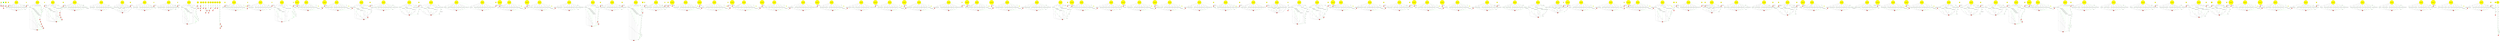 digraph G {
node [shape = circle]
0[label="any", style=filled, fillcolor=yellow]
0 -> 191 [label="A"]; 

0 -> 191 [label="U"]; 

0 -> 191 [label="G"]; 

0 -> 191 [label="C"]; 

1[label="full", style=filled, fillcolor=green]
1 -> 193 [label="folded",color=green]; 

1 -> 192 [label="folded",color=green]; 

2[label="folded", style=filled, fillcolor=yellow]
2 -> 194 [label="root2",color=green]; 

3[label="h23", style=filled, fillcolor=yellow]
3 -> 195 [label="yard_rule_stem_1",color=green]; 

4[label="yard_rule_stem_1", style=filled, fillcolor=yellow]
4 -> 197 [label="A"]; 

4 -> 199 [label="U"]; 

4 -> 201 [label="C"]; 

4 -> 203 [label="G"]; 

4 -> 205 [label="G"]; 

4 -> 207 [label="U"]; 

4 -> 209 [label="G"]; 

4 -> 211 [label="A"]; 

4 -> 213 [label="any_1_3",color=green]; 

5[label="s1", style=filled, fillcolor=yellow]
5 -> 215 [label="yard_rule_stem_2",color=green]; 

6[label="yard_rule_stem_2", style=filled, fillcolor=yellow]
6 -> 217 [label="A"]; 

6 -> 219 [label="U"]; 

6 -> 221 [label="C"]; 

6 -> 223 [label="G"]; 

6 -> 225 [label="G"]; 

6 -> 227 [label="U"]; 

6 -> 229 [label="G"]; 

6 -> 231 [label="A"]; 

6 -> 234 [label="any",color=green]; 

6 -> 233 [label="any",color=green]; 

7[label="s2", style=filled, fillcolor=yellow]
7 -> 244 [label="yard_rule_stem_3",color=green]; 

8[label="yard_rule_stem_3", style=filled, fillcolor=yellow]
8 -> 246 [label="A"]; 

8 -> 248 [label="U"]; 

8 -> 250 [label="C"]; 

8 -> 252 [label="G"]; 

8 -> 254 [label="G"]; 

8 -> 256 [label="U"]; 

8 -> 258 [label="G"]; 

8 -> 260 [label="A"]; 

8 -> 263 [label="any",color=green]; 

9[label="h24", style=filled, fillcolor=yellow]
9 -> 269 [label="yard_rule_gstem_5",color=green]; 

10[label="yard_rule_gstem_5", style=filled, fillcolor=yellow]
10 -> 271 [label="A"]; 

10 -> 273 [label="U"]; 

10 -> 275 [label="C"]; 

10 -> 277 [label="G"]; 

10 -> 279 [label="G"]; 

10 -> 281 [label="U"]; 

10 -> 283 [label="G"]; 

10 -> 285 [label="A"]; 

10 -> 287 [label="G"]; 

10 -> 289 [label="any_1_3",color=green]; 

11[label="yard_rule_stem_6", style=filled, fillcolor=yellow]
11 -> 291 [label="A"]; 

11 -> 293 [label="U"]; 

11 -> 295 [label="C"]; 

11 -> 297 [label="G"]; 

11 -> 299 [label="G"]; 

11 -> 301 [label="U"]; 

11 -> 303 [label="G"]; 

11 -> 305 [label="A"]; 

11 -> 307 [label="any_1_3",color=green]; 

12[label="yard_rule_stem_4", style=filled, fillcolor=yellow]
12 -> 309 [label="A"]; 

12 -> 311 [label="U"]; 

12 -> 313 [label="C"]; 

12 -> 315 [label="G"]; 

12 -> 317 [label="G"]; 

12 -> 319 [label="U"]; 

12 -> 321 [label="G"]; 

12 -> 323 [label="A"]; 

12 -> 325 [label="G"]; 

13[label="h22", style=filled, fillcolor=yellow]
13 -> 328 [label="yard_rule_stem_7",color=green]; 

14[label="yard_rule_stem_7", style=filled, fillcolor=yellow]
14 -> 330 [label="A"]; 

14 -> 332 [label="U"]; 

14 -> 334 [label="C"]; 

14 -> 336 [label="G"]; 

14 -> 338 [label="G"]; 

14 -> 340 [label="U"]; 

14 -> 342 [label="G"]; 

14 -> 344 [label="A"]; 

14 -> 346 [label="s4",color=green]; 

15[label="s4", style=filled, fillcolor=yellow]
15 -> 347 [label="yard_rule_stem_8",color=green]; 

16[label="yard_rule_stem_8", style=filled, fillcolor=yellow]
16 -> 349 [label="A"]; 

16 -> 351 [label="U"]; 

16 -> 353 [label="C"]; 

16 -> 355 [label="G"]; 

16 -> 357 [label="G"]; 

16 -> 359 [label="U"]; 

16 -> 361 [label="G"]; 

16 -> 363 [label="A"]; 

16 -> 365 [label="any_1_3",color=green]; 

17[label="s5", style=filled, fillcolor=yellow]
17 -> 367 [label="yard_rule_stem_9",color=green]; 

18[label="yard_rule_stem_9", style=filled, fillcolor=yellow]
18 -> 369 [label="A"]; 

18 -> 371 [label="U"]; 

18 -> 373 [label="C"]; 

18 -> 375 [label="G"]; 

18 -> 377 [label="G"]; 

18 -> 379 [label="U"]; 

18 -> 381 [label="G"]; 

18 -> 383 [label="A"]; 

18 -> 385 [label="h23",color=green]; 

19[label="any_1_2", style=filled, fillcolor=yellow]
19 -> 394 [label="any",color=green]; 

19 -> 393 [label="any",color=green]; 

20[label="any_1_3", style=filled, fillcolor=yellow]
20 -> 396 [label="any",color=green]; 

20 -> 395 [label="any",color=green]; 

21[label="any_2_3", style=filled, fillcolor=yellow]
21 -> 399 [label="any",color=green]; 

22[label="any_2_4", style=filled, fillcolor=yellow]
22 -> 402 [label="any",color=green]; 

23[label="any_3_4", style=filled, fillcolor=yellow]
23 -> 406 [label="any",color=green]; 

24[label="any_3_5", style=filled, fillcolor=yellow]
24 -> 409 [label="any",color=green]; 

25[label="any_5_7", style=filled, fillcolor=yellow]
25 -> 411 [label="any",color=green]; 

26[label="any_4_6", style=filled, fillcolor=yellow]
26 -> 414 [label="any",color=green]; 

27[label="any_6_8", style=filled, fillcolor=yellow]
27 -> 416 [label="any",color=green]; 

28[label="any_9_11", style=filled, fillcolor=yellow]
28 -> 419 [label="any",color=green]; 

29[label="h21", style=filled, fillcolor=yellow]
29 -> 428 [label="yard_rule_stem_10",color=green]; 

30[label="yard_rule_stem_10", style=filled, fillcolor=yellow]
30 -> 430 [label="A"]; 

30 -> 432 [label="U"]; 

30 -> 434 [label="C"]; 

30 -> 436 [label="G"]; 

30 -> 438 [label="G"]; 

30 -> 440 [label="U"]; 

30 -> 442 [label="G"]; 

30 -> 444 [label="A"]; 

30 -> 446 [label="any",color=green]; 

31[label="s6", style=filled, fillcolor=yellow]
31 -> 448 [label="yard_rule_stem_11",color=green]; 

32[label="yard_rule_stem_11", style=filled, fillcolor=yellow]
32 -> 450 [label="A"]; 

32 -> 452 [label="U"]; 

32 -> 454 [label="C"]; 

32 -> 456 [label="G"]; 

32 -> 458 [label="G"]; 

32 -> 460 [label="U"]; 

32 -> 462 [label="G"]; 

32 -> 464 [label="A"]; 

32 -> 466 [label="any_2_3",color=green]; 

33[label="s7", style=filled, fillcolor=yellow]
33 -> 468 [label="yard_rule_stem_12",color=green]; 

34[label="yard_rule_stem_12", style=filled, fillcolor=yellow]
34 -> 470 [label="A"]; 

34 -> 472 [label="U"]; 

34 -> 474 [label="C"]; 

34 -> 476 [label="G"]; 

34 -> 478 [label="G"]; 

34 -> 480 [label="U"]; 

34 -> 482 [label="G"]; 

34 -> 484 [label="A"]; 

34 -> 488 [label="any",color=green]; 

35[label="s8", style=filled, fillcolor=yellow]
35 -> 493 [label="yard_rule_stem_e2_13",color=green]; 

36[label="yard_rule_stem_e2_13", style=filled, fillcolor=yellow]
36 -> 494 [label="yard_rule_stem_17",color=green]; 

37[label="yard_rule_stem_17", style=filled, fillcolor=yellow]
37 -> 496 [label="A"]; 

37 -> 498 [label="U"]; 

37 -> 500 [label="C"]; 

37 -> 502 [label="G"]; 

37 -> 504 [label="G"]; 

37 -> 506 [label="U"]; 

37 -> 508 [label="G"]; 

37 -> 510 [label="A"]; 

37 -> 512 [label="any",color=green]; 

38[label="yard_rule_stem_e1_14", style=filled, fillcolor=yellow]
38 -> 514 [label="yard_rule_stem_16",color=green]; 

39[label="yard_rule_stem_16", style=filled, fillcolor=yellow]
39 -> 516 [label="A"]; 

39 -> 518 [label="U"]; 

39 -> 520 [label="C"]; 

39 -> 522 [label="G"]; 

39 -> 524 [label="G"]; 

39 -> 526 [label="U"]; 

39 -> 528 [label="G"]; 

39 -> 530 [label="A"]; 

39 -> 532 [label="any",color=green]; 

40[label="yard_rule_stem_15", style=filled, fillcolor=yellow]
40 -> 535 [label="A"]; 

40 -> 537 [label="U"]; 

40 -> 539 [label="C"]; 

40 -> 541 [label="G"]; 

40 -> 543 [label="G"]; 

40 -> 545 [label="U"]; 

40 -> 547 [label="G"]; 

40 -> 549 [label="A"]; 

40 -> 551 [label="any",color=green]; 

41[label="root", style=filled, fillcolor=yellow]
41 -> 557 [label="yard_rule_stem_19",color=green]; 

42[label="yard_rule_stem_19", style=filled, fillcolor=yellow]
42 -> 559 [label="A"]; 

42 -> 561 [label="U"]; 

42 -> 563 [label="C"]; 

42 -> 565 [label="G"]; 

42 -> 567 [label="G"]; 

42 -> 569 [label="U"]; 

42 -> 571 [label="G"]; 

42 -> 573 [label="A"]; 

42 -> 575 [label="any_3_4",color=green]; 

43[label="yard_rule_stem_18", style=filled, fillcolor=yellow]
43 -> 578 [label="A"]; 

43 -> 580 [label="U"]; 

43 -> 582 [label="C"]; 

43 -> 584 [label="G"]; 

43 -> 586 [label="G"]; 

43 -> 588 [label="U"]; 

43 -> 590 [label="G"]; 

43 -> 592 [label="A"]; 

43 -> 594 [label="any_1_2",color=green]; 

44[label="h26", style=filled, fillcolor=yellow]
44 -> 598 [label="yard_rule_stem_22",color=green]; 

45[label="yard_rule_stem_22", style=filled, fillcolor=yellow]
45 -> 600 [label="A"]; 

45 -> 602 [label="U"]; 

45 -> 604 [label="C"]; 

45 -> 606 [label="G"]; 

45 -> 608 [label="G"]; 

45 -> 610 [label="U"]; 

45 -> 612 [label="G"]; 

45 -> 614 [label="A"]; 

45 -> 616 [label="any_1_2",color=green]; 

46[label="yard_rule_stem_21", style=filled, fillcolor=yellow]
46 -> 621 [label="A"]; 

46 -> 623 [label="U"]; 

46 -> 625 [label="C"]; 

46 -> 627 [label="G"]; 

46 -> 629 [label="G"]; 

46 -> 631 [label="U"]; 

46 -> 633 [label="G"]; 

46 -> 635 [label="A"]; 

46 -> 620 [label="any_4",color=green]; 

47[label="yard_rule_stem_20", style=filled, fillcolor=yellow]
47 -> 638 [label="A"]; 

47 -> 640 [label="U"]; 

47 -> 642 [label="C"]; 

47 -> 644 [label="G"]; 

47 -> 646 [label="G"]; 

47 -> 648 [label="U"]; 

47 -> 650 [label="G"]; 

47 -> 652 [label="A"]; 

47 -> 637 [label="any_4_6",color=green]; 

48[label="h25", style=filled, fillcolor=yellow]
48 -> 654 [label="yard_rule_stem_e2_24",color=green]; 

49[label="yard_rule_stem_e2_24", style=filled, fillcolor=yellow]
49 -> 655 [label="yard_rule_stem_28",color=green]; 

50[label="yard_rule_stem_28", style=filled, fillcolor=yellow]
50 -> 657 [label="A"]; 

50 -> 659 [label="U"]; 

50 -> 661 [label="C"]; 

50 -> 663 [label="G"]; 

50 -> 665 [label="G"]; 

50 -> 667 [label="U"]; 

50 -> 669 [label="G"]; 

50 -> 671 [label="A"]; 

50 -> 673 [label="any",color=green]; 

51[label="yard_rule_stem_e1_25", style=filled, fillcolor=yellow]
51 -> 675 [label="yard_rule_stem_27",color=green]; 

52[label="yard_rule_stem_27", style=filled, fillcolor=yellow]
52 -> 677 [label="A"]; 

52 -> 679 [label="U"]; 

52 -> 681 [label="C"]; 

52 -> 683 [label="G"]; 

52 -> 685 [label="G"]; 

52 -> 687 [label="U"]; 

52 -> 689 [label="G"]; 

52 -> 691 [label="A"]; 

52 -> 693 [label="any",color=green]; 

53[label="yard_rule_stem_26", style=filled, fillcolor=yellow]
53 -> 696 [label="A"]; 

53 -> 698 [label="U"]; 

53 -> 700 [label="C"]; 

53 -> 702 [label="G"]; 

53 -> 704 [label="G"]; 

53 -> 706 [label="U"]; 

53 -> 708 [label="G"]; 

53 -> 710 [label="A"]; 

53 -> 712 [label="any_2_3",color=green]; 

54[label="yard_rule_stem_23", style=filled, fillcolor=yellow]
54 -> 715 [label="A"]; 

54 -> 717 [label="U"]; 

54 -> 719 [label="C"]; 

54 -> 721 [label="G"]; 

54 -> 723 [label="G"]; 

54 -> 725 [label="U"]; 

54 -> 727 [label="G"]; 

54 -> 729 [label="A"]; 

54 -> 732 [label="any",color=green]; 

55[label="h27", style=filled, fillcolor=yellow]
55 -> 740 [label="yard_rule_stem_29",color=green]; 

56[label="yard_rule_stem_29", style=filled, fillcolor=yellow]
56 -> 742 [label="A"]; 

56 -> 744 [label="U"]; 

56 -> 746 [label="C"]; 

56 -> 748 [label="G"]; 

56 -> 750 [label="G"]; 

56 -> 752 [label="U"]; 

56 -> 754 [label="G"]; 

56 -> 756 [label="A"]; 

56 -> 758 [label="any_5_7",color=green]; 

57[label="h19", style=filled, fillcolor=yellow]
57 -> 760 [label="yard_rule_stem_30",color=green]; 

58[label="yard_rule_stem_30", style=filled, fillcolor=yellow]
58 -> 762 [label="A"]; 

58 -> 764 [label="U"]; 

58 -> 766 [label="C"]; 

58 -> 768 [label="G"]; 

58 -> 770 [label="G"]; 

58 -> 772 [label="U"]; 

58 -> 774 [label="G"]; 

58 -> 776 [label="A"]; 

58 -> 778 [label="any_5_7",color=green]; 

59[label="any_4", style=filled, fillcolor=yellow]
59 -> 796 [label="any",color=green]; 

60[label="h8", style=filled, fillcolor=yellow]
60 -> 799 [label="yard_rule_stem_31",color=green]; 

61[label="yard_rule_stem_31", style=filled, fillcolor=yellow]
61 -> 801 [label="A"]; 

61 -> 803 [label="U"]; 

61 -> 805 [label="C"]; 

61 -> 807 [label="G"]; 

61 -> 809 [label="G"]; 

61 -> 811 [label="U"]; 

61 -> 813 [label="G"]; 

61 -> 815 [label="A"]; 

61 -> 817 [label="any_3_5",color=green]; 

62[label="h9", style=filled, fillcolor=yellow]
62 -> 819 [label="yard_rule_stem_21",color=green]; 

63[label="h10", style=filled, fillcolor=yellow]
63 -> 820 [label="yard_rule_stem_e2_32",color=green]; 

64[label="yard_rule_stem_e2_32", style=filled, fillcolor=yellow]
64 -> 821 [label="yard_rule_stem_35",color=green]; 

65[label="yard_rule_stem_35", style=filled, fillcolor=yellow]
65 -> 823 [label="A"]; 

65 -> 825 [label="U"]; 

65 -> 827 [label="C"]; 

65 -> 829 [label="G"]; 

65 -> 831 [label="G"]; 

65 -> 833 [label="U"]; 

65 -> 835 [label="G"]; 

65 -> 837 [label="A"]; 

65 -> 839 [label="any",color=green]; 

66[label="yard_rule_stem_e1_33", style=filled, fillcolor=yellow]
66 -> 841 [label="yard_rule_stem_34",color=green]; 

67[label="yard_rule_stem_34", style=filled, fillcolor=yellow]
67 -> 843 [label="A"]; 

67 -> 845 [label="U"]; 

67 -> 847 [label="C"]; 

67 -> 849 [label="G"]; 

67 -> 851 [label="G"]; 

67 -> 853 [label="U"]; 

67 -> 855 [label="G"]; 

67 -> 857 [label="A"]; 

67 -> 859 [label="any",color=green]; 

68[label="h6", style=filled, fillcolor=yellow]
68 -> 861 [label="yard_rule_stem_e2_44",color=green]; 

69[label="yard_rule_stem_e2_44", style=filled, fillcolor=yellow]
69 -> 862 [label="yard_rule_stem_48",color=green]; 

70[label="yard_rule_stem_48", style=filled, fillcolor=yellow]
70 -> 864 [label="A"]; 

70 -> 866 [label="U"]; 

70 -> 868 [label="C"]; 

70 -> 870 [label="G"]; 

70 -> 872 [label="G"]; 

70 -> 874 [label="U"]; 

70 -> 876 [label="G"]; 

70 -> 878 [label="A"]; 

70 -> 880 [label="any",color=green]; 

71[label="yard_rule_stem_e1_45", style=filled, fillcolor=yellow]
71 -> 882 [label="yard_rule_stem_47",color=green]; 

72[label="yard_rule_stem_47", style=filled, fillcolor=yellow]
72 -> 884 [label="A"]; 

72 -> 886 [label="U"]; 

72 -> 888 [label="C"]; 

72 -> 890 [label="G"]; 

72 -> 892 [label="G"]; 

72 -> 894 [label="U"]; 

72 -> 896 [label="G"]; 

72 -> 898 [label="A"]; 

72 -> 900 [label="any",color=green]; 

73[label="yard_rule_stem_46", style=filled, fillcolor=yellow]
73 -> 903 [label="A"]; 

73 -> 905 [label="U"]; 

73 -> 907 [label="C"]; 

73 -> 909 [label="G"]; 

73 -> 911 [label="G"]; 

73 -> 913 [label="U"]; 

73 -> 915 [label="G"]; 

73 -> 917 [label="A"]; 

73 -> 902 [label="yard_rule_stem_e1_41",color=green]; 

74[label="yard_rule_stem_e1_41", style=filled, fillcolor=yellow]
74 -> 919 [label="yard_rule_stem_43",color=green]; 

75[label="yard_rule_stem_43", style=filled, fillcolor=yellow]
75 -> 921 [label="A"]; 

75 -> 923 [label="U"]; 

75 -> 925 [label="C"]; 

75 -> 927 [label="G"]; 

75 -> 929 [label="G"]; 

75 -> 931 [label="U"]; 

75 -> 933 [label="G"]; 

75 -> 935 [label="A"]; 

75 -> 937 [label="any",color=green]; 

76[label="yard_rule_stem_42", style=filled, fillcolor=yellow]
76 -> 940 [label="A"]; 

76 -> 942 [label="U"]; 

76 -> 944 [label="C"]; 

76 -> 946 [label="G"]; 

76 -> 948 [label="G"]; 

76 -> 950 [label="U"]; 

76 -> 952 [label="G"]; 

76 -> 954 [label="A"]; 

76 -> 939 [label="yard_rule_stem_e2_36",color=green]; 

77[label="yard_rule_stem_e2_36", style=filled, fillcolor=yellow]
77 -> 956 [label="yard_rule_stem_40",color=green]; 

78[label="yard_rule_stem_40", style=filled, fillcolor=yellow]
78 -> 958 [label="A"]; 

78 -> 960 [label="U"]; 

78 -> 962 [label="C"]; 

78 -> 964 [label="G"]; 

78 -> 966 [label="G"]; 

78 -> 968 [label="U"]; 

78 -> 970 [label="G"]; 

78 -> 972 [label="A"]; 

78 -> 974 [label="any",color=green]; 

79[label="yard_rule_stem_e1_37", style=filled, fillcolor=yellow]
79 -> 976 [label="yard_rule_stem_39",color=green]; 

80[label="yard_rule_stem_39", style=filled, fillcolor=yellow]
80 -> 978 [label="A"]; 

80 -> 980 [label="U"]; 

80 -> 982 [label="C"]; 

80 -> 984 [label="G"]; 

80 -> 986 [label="G"]; 

80 -> 988 [label="U"]; 

80 -> 990 [label="G"]; 

80 -> 992 [label="A"]; 

80 -> 994 [label="any",color=green]; 

81[label="yard_rule_stem_38", style=filled, fillcolor=yellow]
81 -> 997 [label="A"]; 

81 -> 999 [label="U"]; 

81 -> 1001 [label="C"]; 

81 -> 1003 [label="G"]; 

81 -> 1005 [label="G"]; 

81 -> 1007 [label="U"]; 

81 -> 1009 [label="G"]; 

81 -> 1011 [label="A"]; 

81 -> 996 [label="yard_rule_stem_e1_33",color=green]; 

82[label="h7", style=filled, fillcolor=yellow]
82 -> 1013 [label="yard_rule_stem_e2_50",color=green]; 

83[label="yard_rule_stem_e2_50", style=filled, fillcolor=yellow]
83 -> 1014 [label="yard_rule_stem_54",color=green]; 

84[label="yard_rule_stem_54", style=filled, fillcolor=yellow]
84 -> 1016 [label="A"]; 

84 -> 1018 [label="U"]; 

84 -> 1020 [label="C"]; 

84 -> 1022 [label="G"]; 

84 -> 1024 [label="G"]; 

84 -> 1026 [label="U"]; 

84 -> 1028 [label="G"]; 

84 -> 1030 [label="A"]; 

84 -> 1032 [label="any",color=green]; 

85[label="yard_rule_stem_e1_51", style=filled, fillcolor=yellow]
85 -> 1034 [label="yard_rule_stem_53",color=green]; 

86[label="yard_rule_stem_53", style=filled, fillcolor=yellow]
86 -> 1036 [label="A"]; 

86 -> 1038 [label="U"]; 

86 -> 1040 [label="C"]; 

86 -> 1042 [label="G"]; 

86 -> 1044 [label="G"]; 

86 -> 1046 [label="U"]; 

86 -> 1048 [label="G"]; 

86 -> 1050 [label="A"]; 

86 -> 1052 [label="any",color=green]; 

87[label="yard_rule_stem_52", style=filled, fillcolor=yellow]
87 -> 1055 [label="A"]; 

87 -> 1057 [label="U"]; 

87 -> 1059 [label="C"]; 

87 -> 1061 [label="G"]; 

87 -> 1063 [label="G"]; 

87 -> 1065 [label="U"]; 

87 -> 1067 [label="G"]; 

87 -> 1069 [label="A"]; 

87 -> 1071 [label="any_2_4",color=green]; 

88[label="yard_rule_stem_49", style=filled, fillcolor=yellow]
88 -> 1074 [label="A"]; 

88 -> 1076 [label="U"]; 

88 -> 1078 [label="C"]; 

88 -> 1080 [label="G"]; 

88 -> 1082 [label="G"]; 

88 -> 1084 [label="U"]; 

88 -> 1086 [label="G"]; 

88 -> 1088 [label="A"]; 

88 -> 1090 [label="any_1_2",color=green]; 

89[label="h11", style=filled, fillcolor=yellow]
89 -> 1096 [label="yard_rule_stem_e1_60",color=green]; 

90[label="yard_rule_stem_e1_60", style=filled, fillcolor=yellow]
90 -> 1097 [label="yard_rule_stem_62",color=green]; 

91[label="yard_rule_stem_62", style=filled, fillcolor=yellow]
91 -> 1099 [label="A"]; 

91 -> 1101 [label="U"]; 

91 -> 1103 [label="C"]; 

91 -> 1105 [label="G"]; 

91 -> 1107 [label="G"]; 

91 -> 1109 [label="U"]; 

91 -> 1111 [label="G"]; 

91 -> 1113 [label="A"]; 

91 -> 1115 [label="any",color=green]; 

92[label="yard_rule_stem_61", style=filled, fillcolor=yellow]
92 -> 1118 [label="A"]; 

92 -> 1120 [label="U"]; 

92 -> 1122 [label="C"]; 

92 -> 1124 [label="G"]; 

92 -> 1126 [label="G"]; 

92 -> 1128 [label="U"]; 

92 -> 1130 [label="G"]; 

92 -> 1132 [label="A"]; 

92 -> 1134 [label="any",color=green]; 

93[label="yard_rule_stem_e2_55", style=filled, fillcolor=yellow]
93 -> 1136 [label="yard_rule_stem_59",color=green]; 

94[label="yard_rule_stem_59", style=filled, fillcolor=yellow]
94 -> 1138 [label="A"]; 

94 -> 1140 [label="U"]; 

94 -> 1142 [label="C"]; 

94 -> 1144 [label="G"]; 

94 -> 1146 [label="G"]; 

94 -> 1148 [label="U"]; 

94 -> 1150 [label="G"]; 

94 -> 1152 [label="A"]; 

94 -> 1154 [label="any",color=green]; 

95[label="yard_rule_stem_e1_56", style=filled, fillcolor=yellow]
95 -> 1156 [label="yard_rule_stem_58",color=green]; 

96[label="yard_rule_stem_58", style=filled, fillcolor=yellow]
96 -> 1158 [label="A"]; 

96 -> 1160 [label="U"]; 

96 -> 1162 [label="C"]; 

96 -> 1164 [label="G"]; 

96 -> 1166 [label="G"]; 

96 -> 1168 [label="U"]; 

96 -> 1170 [label="G"]; 

96 -> 1172 [label="A"]; 

96 -> 1174 [label="any",color=green]; 

97[label="yard_rule_stem_57", style=filled, fillcolor=yellow]
97 -> 1177 [label="A"]; 

97 -> 1179 [label="U"]; 

97 -> 1181 [label="C"]; 

97 -> 1183 [label="G"]; 

97 -> 1185 [label="G"]; 

97 -> 1187 [label="U"]; 

97 -> 1189 [label="G"]; 

97 -> 1191 [label="A"]; 

97 -> 1176 [label="any_6_8",color=green]; 

98[label="h12", style=filled, fillcolor=yellow]
98 -> 1193 [label="yard_rule_stem_63",color=green]; 

99[label="yard_rule_stem_63", style=filled, fillcolor=yellow]
99 -> 1195 [label="A"]; 

99 -> 1197 [label="U"]; 

99 -> 1199 [label="C"]; 

99 -> 1201 [label="G"]; 

99 -> 1203 [label="G"]; 

99 -> 1205 [label="U"]; 

99 -> 1207 [label="G"]; 

99 -> 1209 [label="A"]; 

99 -> 1211 [label="any",color=green]; 

100[label="h13", style=filled, fillcolor=yellow]
100 -> 1213 [label="yard_rule_stem_64",color=green]; 

101[label="yard_rule_stem_64", style=filled, fillcolor=yellow]
101 -> 1215 [label="A"]; 

101 -> 1217 [label="U"]; 

101 -> 1219 [label="C"]; 

101 -> 1221 [label="G"]; 

101 -> 1223 [label="G"]; 

101 -> 1225 [label="U"]; 

101 -> 1227 [label="G"]; 

101 -> 1229 [label="A"]; 

101 -> 1214 [label="any_9_11",color=green]; 

102[label="h14", style=filled, fillcolor=yellow]
102 -> 1231 [label="yard_rule_stem_65",color=green]; 

103[label="yard_rule_stem_65", style=filled, fillcolor=yellow]
103 -> 1233 [label="A"]; 

103 -> 1235 [label="U"]; 

103 -> 1237 [label="C"]; 

103 -> 1239 [label="G"]; 

103 -> 1241 [label="G"]; 

103 -> 1243 [label="U"]; 

103 -> 1245 [label="G"]; 

103 -> 1247 [label="A"]; 

103 -> 1249 [label="U"]; 

104[label="h5", style=filled, fillcolor=yellow]
104 -> 1253 [label="any_5_7",color=green]; 

105[label="yard_rule_stem_67", style=filled, fillcolor=yellow]
105 -> 1256 [label="A"]; 

105 -> 1258 [label="U"]; 

105 -> 1260 [label="C"]; 

105 -> 1262 [label="G"]; 

105 -> 1264 [label="G"]; 

105 -> 1266 [label="U"]; 

105 -> 1268 [label="G"]; 

105 -> 1270 [label="A"]; 

105 -> 1272 [label="any_1_3",color=green]; 

106[label="yard_rule_stem_66", style=filled, fillcolor=yellow]
106 -> 1281 [label="A"]; 

106 -> 1283 [label="U"]; 

106 -> 1285 [label="C"]; 

106 -> 1287 [label="G"]; 

106 -> 1289 [label="G"]; 

106 -> 1291 [label="U"]; 

106 -> 1293 [label="G"]; 

106 -> 1295 [label="A"]; 

106 -> 1297 [label="any_5_7",color=green]; 

107[label="h15", style=filled, fillcolor=yellow]
107 -> 1303 [label="yard_rule_stem_e1_68",color=green]; 

108[label="yard_rule_stem_e1_68", style=filled, fillcolor=yellow]
108 -> 1304 [label="yard_rule_stem_70",color=green]; 

109[label="yard_rule_stem_70", style=filled, fillcolor=yellow]
109 -> 1306 [label="A"]; 

109 -> 1308 [label="U"]; 

109 -> 1310 [label="C"]; 

109 -> 1312 [label="G"]; 

109 -> 1314 [label="G"]; 

109 -> 1316 [label="U"]; 

109 -> 1318 [label="G"]; 

109 -> 1320 [label="A"]; 

109 -> 1322 [label="any",color=green]; 

110[label="yard_rule_stem_69", style=filled, fillcolor=yellow]
110 -> 1325 [label="A"]; 

110 -> 1327 [label="U"]; 

110 -> 1329 [label="C"]; 

110 -> 1331 [label="G"]; 

110 -> 1333 [label="G"]; 

110 -> 1335 [label="U"]; 

110 -> 1337 [label="G"]; 

110 -> 1339 [label="A"]; 

110 -> 1341 [label="any_2_4",color=green]; 

111[label="h16", style=filled, fillcolor=yellow]
111 -> 1343 [label="yard_rule_stem_71",color=green]; 

112[label="yard_rule_stem_71", style=filled, fillcolor=yellow]
112 -> 1345 [label="A"]; 

112 -> 1347 [label="U"]; 

112 -> 1349 [label="C"]; 

112 -> 1351 [label="G"]; 

112 -> 1353 [label="G"]; 

112 -> 1355 [label="U"]; 

112 -> 1357 [label="G"]; 

112 -> 1359 [label="A"]; 

112 -> 1361 [label="any_5_7",color=green]; 

113[label="h17", style=filled, fillcolor=yellow]
113 -> 1363 [label="yard_rule_stem_e2_72",color=green]; 

114[label="yard_rule_stem_e2_72", style=filled, fillcolor=yellow]
114 -> 1364 [label="yard_rule_stem_76",color=green]; 

115[label="yard_rule_stem_76", style=filled, fillcolor=yellow]
115 -> 1366 [label="A"]; 

115 -> 1368 [label="U"]; 

115 -> 1370 [label="C"]; 

115 -> 1372 [label="G"]; 

115 -> 1374 [label="G"]; 

115 -> 1376 [label="U"]; 

115 -> 1378 [label="G"]; 

115 -> 1380 [label="A"]; 

115 -> 1382 [label="any",color=green]; 

116[label="yard_rule_stem_e1_73", style=filled, fillcolor=yellow]
116 -> 1384 [label="yard_rule_stem_75",color=green]; 

117[label="yard_rule_stem_75", style=filled, fillcolor=yellow]
117 -> 1386 [label="A"]; 

117 -> 1388 [label="U"]; 

117 -> 1390 [label="C"]; 

117 -> 1392 [label="G"]; 

117 -> 1394 [label="G"]; 

117 -> 1396 [label="U"]; 

117 -> 1398 [label="G"]; 

117 -> 1400 [label="A"]; 

117 -> 1402 [label="any",color=green]; 

118[label="yard_rule_stem_74", style=filled, fillcolor=yellow]
118 -> 1405 [label="A"]; 

118 -> 1407 [label="U"]; 

118 -> 1409 [label="C"]; 

118 -> 1411 [label="G"]; 

118 -> 1413 [label="G"]; 

118 -> 1415 [label="U"]; 

118 -> 1417 [label="G"]; 

118 -> 1419 [label="A"]; 

118 -> 1421 [label="any_2_4",color=green]; 

119[label="h18", style=filled, fillcolor=yellow]
119 -> 1423 [label="yard_rule_stem_79",color=green]; 

120[label="yard_rule_stem_79", style=filled, fillcolor=yellow]
120 -> 1425 [label="A"]; 

120 -> 1427 [label="U"]; 

120 -> 1429 [label="C"]; 

120 -> 1431 [label="G"]; 

120 -> 1433 [label="G"]; 

120 -> 1435 [label="U"]; 

120 -> 1437 [label="G"]; 

120 -> 1439 [label="A"]; 

120 -> 1441 [label="any_5_7",color=green]; 

121[label="yard_rule_stem_78", style=filled, fillcolor=yellow]
121 -> 1443 [label="A"]; 

121 -> 1445 [label="U"]; 

121 -> 1447 [label="C"]; 

121 -> 1449 [label="G"]; 

121 -> 1451 [label="G"]; 

121 -> 1453 [label="U"]; 

121 -> 1455 [label="G"]; 

121 -> 1457 [label="A"]; 

121 -> 1459 [label="any_4_6",color=green]; 

122[label="yard_rule_stem_77", style=filled, fillcolor=yellow]
122 -> 1465 [label="A"]; 

122 -> 1467 [label="U"]; 

122 -> 1469 [label="C"]; 

122 -> 1471 [label="G"]; 

122 -> 1473 [label="G"]; 

122 -> 1475 [label="U"]; 

122 -> 1477 [label="G"]; 

122 -> 1479 [label="A"]; 

122 -> 1481 [label="any",color=green]; 

123[label="h4", style=filled, fillcolor=yellow]
123 -> 1484 [label="yard_rule_stem_e1_80",color=green]; 

124[label="yard_rule_stem_e1_80", style=filled, fillcolor=yellow]
124 -> 1485 [label="yard_rule_stem_82",color=green]; 

125[label="yard_rule_stem_82", style=filled, fillcolor=yellow]
125 -> 1487 [label="A"]; 

125 -> 1489 [label="U"]; 

125 -> 1491 [label="C"]; 

125 -> 1493 [label="G"]; 

125 -> 1495 [label="G"]; 

125 -> 1497 [label="U"]; 

125 -> 1499 [label="G"]; 

125 -> 1501 [label="A"]; 

125 -> 1503 [label="any",color=green]; 

126[label="yard_rule_stem_81", style=filled, fillcolor=yellow]
126 -> 1506 [label="A"]; 

126 -> 1508 [label="U"]; 

126 -> 1510 [label="C"]; 

126 -> 1512 [label="G"]; 

126 -> 1514 [label="G"]; 

126 -> 1516 [label="U"]; 

126 -> 1518 [label="G"]; 

126 -> 1520 [label="A"]; 

126 -> 1522 [label="h5",color=green]; 

127[label="h3", style=filled, fillcolor=yellow]
127 -> 1524 [label="yard_rule_stem_e1_83",color=green]; 

128[label="yard_rule_stem_e1_83", style=filled, fillcolor=yellow]
128 -> 1525 [label="yard_rule_stem_85",color=green]; 

129[label="yard_rule_stem_85", style=filled, fillcolor=yellow]
129 -> 1527 [label="A"]; 

129 -> 1529 [label="U"]; 

129 -> 1531 [label="C"]; 

129 -> 1533 [label="G"]; 

129 -> 1535 [label="G"]; 

129 -> 1537 [label="U"]; 

129 -> 1539 [label="G"]; 

129 -> 1541 [label="A"]; 

129 -> 1543 [label="any",color=green]; 

130[label="yard_rule_stem_84", style=filled, fillcolor=yellow]
130 -> 1546 [label="A"]; 

130 -> 1548 [label="U"]; 

130 -> 1550 [label="C"]; 

130 -> 1552 [label="G"]; 

130 -> 1554 [label="G"]; 

130 -> 1556 [label="U"]; 

130 -> 1558 [label="G"]; 

130 -> 1560 [label="A"]; 

130 -> 1562 [label="any",color=green]; 

131[label="root2", style=filled, fillcolor=yellow]
131 -> 1570 [label="h19",color=green]; 

132[label="h37", style=filled, fillcolor=yellow]
132 -> 1572 [label="yard_rule_stem_86",color=green]; 

133[label="yard_rule_stem_86", style=filled, fillcolor=yellow]
133 -> 1574 [label="A"]; 

133 -> 1576 [label="U"]; 

133 -> 1578 [label="C"]; 

133 -> 1580 [label="G"]; 

133 -> 1582 [label="G"]; 

133 -> 1584 [label="U"]; 

133 -> 1586 [label="G"]; 

133 -> 1588 [label="A"]; 

133 -> 1573 [label="any_5_7",color=green]; 

134[label="h36", style=filled, fillcolor=yellow]
134 -> 1590 [label="yard_rule_stem_21",color=green]; 

135[label="h35", style=filled, fillcolor=yellow]
135 -> 1591 [label="yard_rule_stem_87",color=green]; 

136[label="yard_rule_stem_87", style=filled, fillcolor=yellow]
136 -> 1593 [label="A"]; 

136 -> 1595 [label="U"]; 

136 -> 1597 [label="C"]; 

136 -> 1599 [label="G"]; 

136 -> 1601 [label="G"]; 

136 -> 1603 [label="U"]; 

136 -> 1605 [label="G"]; 

136 -> 1607 [label="A"]; 

136 -> 1609 [label="h36",color=green]; 

137[label="h39", style=filled, fillcolor=yellow]
137 -> 1612 [label="yard_rule_stem_89",color=green]; 

138[label="yard_rule_stem_89", style=filled, fillcolor=yellow]
138 -> 1614 [label="A"]; 

138 -> 1616 [label="U"]; 

138 -> 1618 [label="C"]; 

138 -> 1620 [label="G"]; 

138 -> 1622 [label="G"]; 

138 -> 1624 [label="U"]; 

138 -> 1626 [label="G"]; 

138 -> 1628 [label="A"]; 

138 -> 1630 [label="any_2_4",color=green]; 

139[label="yard_rule_stem_88", style=filled, fillcolor=yellow]
139 -> 1633 [label="A"]; 

139 -> 1635 [label="U"]; 

139 -> 1637 [label="C"]; 

139 -> 1639 [label="G"]; 

139 -> 1641 [label="G"]; 

139 -> 1643 [label="U"]; 

139 -> 1645 [label="G"]; 

139 -> 1647 [label="A"]; 

139 -> 1649 [label="any_1_3",color=green]; 

140[label="h40", style=filled, fillcolor=yellow]
140 -> 1650 [label="yard_rule_stem_21",color=green]; 

141[label="h38", style=filled, fillcolor=yellow]
141 -> 1651 [label="yard_rule_stem_90",color=green]; 

142[label="yard_rule_stem_90", style=filled, fillcolor=yellow]
142 -> 1653 [label="A"]; 

142 -> 1655 [label="U"]; 

142 -> 1657 [label="C"]; 

142 -> 1659 [label="G"]; 

142 -> 1661 [label="G"]; 

142 -> 1663 [label="U"]; 

142 -> 1665 [label="G"]; 

142 -> 1667 [label="A"]; 

142 -> 1669 [label="any_1_2",color=green]; 

143[label="h34", style=filled, fillcolor=yellow]
143 -> 1673 [label="yard_rule_stem_e1_97",color=green]; 

144[label="yard_rule_stem_e1_97", style=filled, fillcolor=yellow]
144 -> 1674 [label="yard_rule_stem_99",color=green]; 

145[label="yard_rule_stem_99", style=filled, fillcolor=yellow]
145 -> 1676 [label="A"]; 

145 -> 1678 [label="U"]; 

145 -> 1680 [label="C"]; 

145 -> 1682 [label="G"]; 

145 -> 1684 [label="G"]; 

145 -> 1686 [label="U"]; 

145 -> 1688 [label="G"]; 

145 -> 1690 [label="A"]; 

145 -> 1692 [label="any",color=green]; 

146[label="yard_rule_stem_98", style=filled, fillcolor=yellow]
146 -> 1695 [label="A"]; 

146 -> 1697 [label="U"]; 

146 -> 1699 [label="C"]; 

146 -> 1701 [label="G"]; 

146 -> 1703 [label="G"]; 

146 -> 1705 [label="U"]; 

146 -> 1707 [label="G"]; 

146 -> 1709 [label="A"]; 

146 -> 1711 [label="any_1_2",color=green]; 

147[label="yard_rule_stem_96", style=filled, fillcolor=yellow]
147 -> 1713 [label="A"]; 

147 -> 1715 [label="U"]; 

147 -> 1717 [label="C"]; 

147 -> 1719 [label="G"]; 

147 -> 1721 [label="G"]; 

147 -> 1723 [label="U"]; 

147 -> 1725 [label="G"]; 

147 -> 1727 [label="A"]; 

147 -> 1729 [label="yard_rule_stem_e2_91",color=green]; 

148[label="yard_rule_stem_e2_91", style=filled, fillcolor=yellow]
148 -> 1730 [label="yard_rule_stem_95",color=green]; 

149[label="yard_rule_stem_95", style=filled, fillcolor=yellow]
149 -> 1732 [label="A"]; 

149 -> 1734 [label="U"]; 

149 -> 1736 [label="C"]; 

149 -> 1738 [label="G"]; 

149 -> 1740 [label="G"]; 

149 -> 1742 [label="U"]; 

149 -> 1744 [label="G"]; 

149 -> 1746 [label="A"]; 

149 -> 1748 [label="any",color=green]; 

150[label="yard_rule_stem_e1_92", style=filled, fillcolor=yellow]
150 -> 1750 [label="yard_rule_stem_94",color=green]; 

151[label="yard_rule_stem_94", style=filled, fillcolor=yellow]
151 -> 1752 [label="A"]; 

151 -> 1754 [label="U"]; 

151 -> 1756 [label="C"]; 

151 -> 1758 [label="G"]; 

151 -> 1760 [label="G"]; 

151 -> 1762 [label="U"]; 

151 -> 1764 [label="G"]; 

151 -> 1766 [label="A"]; 

151 -> 1768 [label="any",color=green]; 

152[label="yard_rule_stem_93", style=filled, fillcolor=yellow]
152 -> 1771 [label="A"]; 

152 -> 1773 [label="U"]; 

152 -> 1775 [label="C"]; 

152 -> 1777 [label="G"]; 

152 -> 1779 [label="G"]; 

152 -> 1781 [label="U"]; 

152 -> 1783 [label="G"]; 

152 -> 1785 [label="A"]; 

152 -> 1787 [label="any_2_4",color=green]; 

153[label="h33", style=filled, fillcolor=yellow]
153 -> 1791 [label="yard_rule_stem_100",color=green]; 

154[label="yard_rule_stem_100", style=filled, fillcolor=yellow]
154 -> 1793 [label="A"]; 

154 -> 1795 [label="U"]; 

154 -> 1797 [label="C"]; 

154 -> 1799 [label="G"]; 

154 -> 1801 [label="G"]; 

154 -> 1803 [label="U"]; 

154 -> 1805 [label="G"]; 

154 -> 1807 [label="A"]; 

154 -> 1809 [label="any_1_3",color=green]; 

155[label="h32", style=filled, fillcolor=yellow]
155 -> 1813 [label="yard_rule_stem_101",color=green]; 

156[label="yard_rule_stem_101", style=filled, fillcolor=yellow]
156 -> 1815 [label="A"]; 

156 -> 1817 [label="U"]; 

156 -> 1819 [label="C"]; 

156 -> 1821 [label="G"]; 

156 -> 1823 [label="G"]; 

156 -> 1825 [label="U"]; 

156 -> 1827 [label="G"]; 

156 -> 1829 [label="A"]; 

156 -> 1831 [label="any_4_6",color=green]; 

157[label="h31", style=filled, fillcolor=yellow]
157 -> 1835 [label="yard_rule_stem_102",color=green]; 

158[label="yard_rule_stem_102", style=filled, fillcolor=yellow]
158 -> 1837 [label="A"]; 

158 -> 1839 [label="U"]; 

158 -> 1841 [label="C"]; 

158 -> 1843 [label="G"]; 

158 -> 1845 [label="G"]; 

158 -> 1847 [label="U"]; 

158 -> 1849 [label="G"]; 

158 -> 1851 [label="A"]; 

158 -> 1854 [label="any",color=green]; 

159[label="h30", style=filled, fillcolor=yellow]
159 -> 1861 [label="yard_rule_stem_e1_103",color=green]; 

160[label="yard_rule_stem_e1_103", style=filled, fillcolor=yellow]
160 -> 1862 [label="yard_rule_stem_105",color=green]; 

161[label="yard_rule_stem_105", style=filled, fillcolor=yellow]
161 -> 1864 [label="A"]; 

161 -> 1866 [label="U"]; 

161 -> 1868 [label="C"]; 

161 -> 1870 [label="G"]; 

161 -> 1872 [label="G"]; 

161 -> 1874 [label="U"]; 

161 -> 1876 [label="G"]; 

161 -> 1878 [label="A"]; 

161 -> 1880 [label="any",color=green]; 

162[label="yard_rule_stem_104", style=filled, fillcolor=yellow]
162 -> 1883 [label="A"]; 

162 -> 1885 [label="U"]; 

162 -> 1887 [label="C"]; 

162 -> 1889 [label="G"]; 

162 -> 1891 [label="G"]; 

162 -> 1893 [label="U"]; 

162 -> 1895 [label="G"]; 

162 -> 1897 [label="A"]; 

162 -> 1899 [label="any_3_5",color=green]; 

163[label="h41", style=filled, fillcolor=yellow]
163 -> 1911 [label="yard_rule_stem_108",color=green]; 

164[label="yard_rule_stem_108", style=filled, fillcolor=yellow]
164 -> 1913 [label="A"]; 

164 -> 1915 [label="U"]; 

164 -> 1917 [label="C"]; 

164 -> 1919 [label="G"]; 

164 -> 1921 [label="G"]; 

164 -> 1923 [label="U"]; 

164 -> 1925 [label="G"]; 

164 -> 1927 [label="A"]; 

164 -> 1929 [label="any_4_6",color=green]; 

165[label="yard_rule_stem_107", style=filled, fillcolor=yellow]
165 -> 1932 [label="A"]; 

165 -> 1934 [label="U"]; 

165 -> 1936 [label="C"]; 

165 -> 1938 [label="G"]; 

165 -> 1940 [label="G"]; 

165 -> 1942 [label="U"]; 

165 -> 1944 [label="G"]; 

165 -> 1946 [label="A"]; 

165 -> 1948 [label="any_1_3",color=green]; 

166[label="yard_rule_stem_106", style=filled, fillcolor=yellow]
166 -> 1951 [label="A"]; 

166 -> 1953 [label="U"]; 

166 -> 1955 [label="C"]; 

166 -> 1957 [label="G"]; 

166 -> 1959 [label="G"]; 

166 -> 1961 [label="U"]; 

166 -> 1963 [label="G"]; 

166 -> 1965 [label="A"]; 

166 -> 1967 [label="any_2_4",color=green]; 

167[label="h42", style=filled, fillcolor=yellow]
167 -> 1969 [label="yard_rule_stem_109",color=green]; 

168[label="yard_rule_stem_109", style=filled, fillcolor=yellow]
168 -> 1971 [label="A"]; 

168 -> 1973 [label="U"]; 

168 -> 1975 [label="C"]; 

168 -> 1977 [label="G"]; 

168 -> 1979 [label="G"]; 

168 -> 1981 [label="U"]; 

168 -> 1983 [label="G"]; 

168 -> 1985 [label="A"]; 

168 -> 1987 [label="any_3_4",color=green]; 

169[label="h29", style=filled, fillcolor=yellow]
169 -> 1989 [label="yard_rule_stem_110",color=green]; 

170[label="yard_rule_stem_110", style=filled, fillcolor=yellow]
170 -> 1991 [label="A"]; 

170 -> 1993 [label="U"]; 

170 -> 1995 [label="C"]; 

170 -> 1997 [label="G"]; 

170 -> 1999 [label="G"]; 

170 -> 2001 [label="U"]; 

170 -> 2003 [label="G"]; 

170 -> 2005 [label="A"]; 

170 -> 2007 [label="h30",color=green]; 

171[label="h43", style=filled, fillcolor=yellow]
171 -> 2012 [label="yard_rule_stem_102",color=green]; 

172[label="h28_a", style=filled, fillcolor=yellow]
172 -> 2013 [label="yard_rule_stem_111",color=green]; 

173[label="yard_rule_stem_111", style=filled, fillcolor=yellow]
173 -> 2015 [label="A"]; 

173 -> 2017 [label="U"]; 

173 -> 2019 [label="C"]; 

173 -> 2021 [label="G"]; 

173 -> 2023 [label="G"]; 

173 -> 2025 [label="U"]; 

173 -> 2027 [label="G"]; 

173 -> 2029 [label="A"]; 

173 -> 2031 [label="any_1_3",color=green]; 

174[label="h28", style=filled, fillcolor=yellow]
174 -> 2035 [label="yard_rule_stem_e2_112",color=green]; 

175[label="yard_rule_stem_e2_112", style=filled, fillcolor=yellow]
175 -> 2036 [label="yard_rule_stem_116",color=green]; 

176[label="yard_rule_stem_116", style=filled, fillcolor=yellow]
176 -> 2038 [label="A"]; 

176 -> 2040 [label="U"]; 

176 -> 2042 [label="C"]; 

176 -> 2044 [label="G"]; 

176 -> 2046 [label="G"]; 

176 -> 2048 [label="U"]; 

176 -> 2050 [label="G"]; 

176 -> 2052 [label="A"]; 

176 -> 2054 [label="any",color=green]; 

177[label="yard_rule_stem_e1_113", style=filled, fillcolor=yellow]
177 -> 2056 [label="yard_rule_stem_115",color=green]; 

178[label="yard_rule_stem_115", style=filled, fillcolor=yellow]
178 -> 2058 [label="A"]; 

178 -> 2060 [label="U"]; 

178 -> 2062 [label="C"]; 

178 -> 2064 [label="G"]; 

178 -> 2066 [label="G"]; 

178 -> 2068 [label="U"]; 

178 -> 2070 [label="G"]; 

178 -> 2072 [label="A"]; 

178 -> 2074 [label="any",color=green]; 

179[label="yard_rule_stem_114", style=filled, fillcolor=yellow]
179 -> 2077 [label="A"]; 

179 -> 2079 [label="U"]; 

179 -> 2081 [label="C"]; 

179 -> 2083 [label="G"]; 

179 -> 2085 [label="G"]; 

179 -> 2087 [label="U"]; 

179 -> 2089 [label="G"]; 

179 -> 2091 [label="A"]; 

179 -> 2093 [label="any",color=green]; 

180[label="h44", style=filled, fillcolor=yellow]
180 -> 2095 [label="yard_rule_stem_123",color=green]; 

181[label="yard_rule_stem_123", style=filled, fillcolor=yellow]
181 -> 2097 [label="A"]; 

181 -> 2099 [label="U"]; 

181 -> 2101 [label="C"]; 

181 -> 2103 [label="G"]; 

181 -> 2105 [label="G"]; 

181 -> 2107 [label="U"]; 

181 -> 2109 [label="G"]; 

181 -> 2111 [label="A"]; 

181 -> 2113 [label="any_1_3",color=green]; 

182[label="yard_rule_stem_122", style=filled, fillcolor=yellow]
182 -> 2116 [label="A"]; 

182 -> 2118 [label="U"]; 

182 -> 2120 [label="C"]; 

182 -> 2122 [label="G"]; 

182 -> 2124 [label="G"]; 

182 -> 2126 [label="U"]; 

182 -> 2128 [label="G"]; 

182 -> 2130 [label="A"]; 

182 -> 2132 [label="any_2_4",color=green]; 

183[label="yard_rule_stem_121", style=filled, fillcolor=yellow]
183 -> 2135 [label="A"]; 

183 -> 2137 [label="U"]; 

183 -> 2139 [label="C"]; 

183 -> 2141 [label="G"]; 

183 -> 2143 [label="G"]; 

183 -> 2145 [label="U"]; 

183 -> 2147 [label="G"]; 

183 -> 2149 [label="A"]; 

183 -> 2151 [label="any_1_3",color=green]; 

184[label="yard_rule_stem_120", style=filled, fillcolor=yellow]
184 -> 2154 [label="A"]; 

184 -> 2156 [label="U"]; 

184 -> 2158 [label="C"]; 

184 -> 2160 [label="G"]; 

184 -> 2162 [label="G"]; 

184 -> 2164 [label="U"]; 

184 -> 2166 [label="G"]; 

184 -> 2168 [label="A"]; 

184 -> 2170 [label="any_3_5",color=green]; 

185[label="yard_rule_stem_e1_117", style=filled, fillcolor=yellow]
185 -> 2172 [label="yard_rule_stem_119",color=green]; 

186[label="yard_rule_stem_119", style=filled, fillcolor=yellow]
186 -> 2174 [label="A"]; 

186 -> 2176 [label="U"]; 

186 -> 2178 [label="C"]; 

186 -> 2180 [label="G"]; 

186 -> 2182 [label="G"]; 

186 -> 2184 [label="U"]; 

186 -> 2186 [label="G"]; 

186 -> 2188 [label="A"]; 

186 -> 2190 [label="any",color=green]; 

187[label="yard_rule_stem_118", style=filled, fillcolor=yellow]
187 -> 2193 [label="A"]; 

187 -> 2195 [label="U"]; 

187 -> 2197 [label="C"]; 

187 -> 2199 [label="G"]; 

187 -> 2201 [label="G"]; 

187 -> 2203 [label="U"]; 

187 -> 2205 [label="G"]; 

187 -> 2207 [label="A"]; 

187 -> 2209 [label="any_1_3",color=green]; 

188[label="h45", style=filled, fillcolor=yellow]
188 -> 2210 [label="yard_rule_stem_21",color=green]; 

189[label="root3", style=filled, fillcolor=yellow]
189 -> 2212 [label="h28",color=green]; 

190[label="full_size_root", style=filled, fillcolor=yellow]
190 -> 2217 [label="h3",color=green]; 

191[label="", shape = doublecircle, style=filled, fillcolor=red]
192[label="", shape = doublecircle, style=filled, fillcolor=red]
193[label="", shape = doublecircle, style=filled, fillcolor=red]
193 -> 192 [label="any",color=green]; 

194[label="", shape = doublecircle, style=filled, fillcolor=red]
195[label="", shape = doublecircle, style=filled, fillcolor=red]
196[label="", shape = doublecircle, style=filled, fillcolor=red]
197[label=""]
197 -> 198 [label="yard_rule_stem_1",color=green]; 

198[label=""]
198 -> 196 [label="U"]; 

199[label=""]
199 -> 200 [label="yard_rule_stem_1",color=green]; 

200[label=""]
200 -> 196 [label="A"]; 

201[label=""]
201 -> 202 [label="yard_rule_stem_1",color=green]; 

202[label=""]
202 -> 196 [label="G"]; 

203[label=""]
203 -> 204 [label="yard_rule_stem_1",color=green]; 

204[label=""]
204 -> 196 [label="C"]; 

205[label=""]
205 -> 206 [label="yard_rule_stem_1",color=green]; 

206[label=""]
206 -> 196 [label="U"]; 

207[label=""]
207 -> 208 [label="yard_rule_stem_1",color=green]; 

208[label=""]
208 -> 196 [label="G"]; 

209[label=""]
209 -> 210 [label="yard_rule_stem_1",color=green]; 

210[label=""]
210 -> 196 [label="A"]; 

211[label=""]
211 -> 212 [label="yard_rule_stem_1",color=green]; 

212[label=""]
212 -> 196 [label="G"]; 

213[label=""]
213 -> 214 [label="s1",color=green]; 

214[label=""]
214 -> 196 [label="any_1_3",color=green]; 

215[label="", shape = doublecircle, style=filled, fillcolor=red]
216[label="", shape = doublecircle, style=filled, fillcolor=red]
217[label=""]
217 -> 218 [label="yard_rule_stem_2",color=green]; 

218[label=""]
218 -> 216 [label="U"]; 

219[label=""]
219 -> 220 [label="yard_rule_stem_2",color=green]; 

220[label=""]
220 -> 216 [label="A"]; 

221[label=""]
221 -> 222 [label="yard_rule_stem_2",color=green]; 

222[label=""]
222 -> 216 [label="G"]; 

223[label=""]
223 -> 224 [label="yard_rule_stem_2",color=green]; 

224[label=""]
224 -> 216 [label="C"]; 

225[label=""]
225 -> 226 [label="yard_rule_stem_2",color=green]; 

226[label=""]
226 -> 216 [label="U"]; 

227[label=""]
227 -> 228 [label="yard_rule_stem_2",color=green]; 

228[label=""]
228 -> 216 [label="G"]; 

229[label=""]
229 -> 230 [label="yard_rule_stem_2",color=green]; 

230[label=""]
230 -> 216 [label="A"]; 

231[label=""]
231 -> 232 [label="yard_rule_stem_2",color=green]; 

232[label=""]
232 -> 216 [label="G"]; 

233[label=""]
233 -> 237 [label="s2",color=green]; 

234[label=""]
234 -> 235 [label="any",color=green]; 

234 -> 233 [label="any",color=green]; 

235[label=""]
235 -> 236 [label="any",color=green]; 

235 -> 233 [label="any",color=green]; 

236[label=""]
236 -> 233 [label="any",color=green]; 

237[label=""]
237 -> 239 [label="any",color=green]; 

238[label="", shape = doublecircle, style=filled, fillcolor=red]
238 -> 240 [label="any",color=green]; 

238 -> 216 [label="any",color=green]; 

239[label=""]
239 -> 238 [label="any",color=green]; 

239 -> 216 [label="any",color=green]; 

240[label="", shape = doublecircle, style=filled, fillcolor=red]
240 -> 241 [label="any",color=green]; 

240 -> 216 [label="any",color=green]; 

241[label="", shape = doublecircle, style=filled, fillcolor=red]
241 -> 242 [label="any",color=green]; 

241 -> 216 [label="any",color=green]; 

242[label="", shape = doublecircle, style=filled, fillcolor=red]
242 -> 243 [label="any",color=green]; 

242 -> 216 [label="any",color=green]; 

243[label="", shape = doublecircle, style=filled, fillcolor=red]
243 -> 216 [label="any",color=green]; 

244[label="", shape = doublecircle, style=filled, fillcolor=red]
245[label="", shape = doublecircle, style=filled, fillcolor=red]
246[label=""]
246 -> 247 [label="yard_rule_stem_3",color=green]; 

247[label=""]
247 -> 245 [label="U"]; 

248[label=""]
248 -> 249 [label="yard_rule_stem_3",color=green]; 

249[label=""]
249 -> 245 [label="A"]; 

250[label=""]
250 -> 251 [label="yard_rule_stem_3",color=green]; 

251[label=""]
251 -> 245 [label="G"]; 

252[label=""]
252 -> 253 [label="yard_rule_stem_3",color=green]; 

253[label=""]
253 -> 245 [label="C"]; 

254[label=""]
254 -> 255 [label="yard_rule_stem_3",color=green]; 

255[label=""]
255 -> 245 [label="U"]; 

256[label=""]
256 -> 257 [label="yard_rule_stem_3",color=green]; 

257[label=""]
257 -> 245 [label="G"]; 

258[label=""]
258 -> 259 [label="yard_rule_stem_3",color=green]; 

259[label=""]
259 -> 245 [label="A"]; 

260[label=""]
260 -> 261 [label="yard_rule_stem_3",color=green]; 

261[label=""]
261 -> 245 [label="G"]; 

262[label="", shape = doublecircle, style=filled, fillcolor=red]
262 -> 266 [label="any",color=green]; 

262 -> 245 [label="any",color=green]; 

263[label=""]
263 -> 264 [label="any",color=green]; 

264[label=""]
264 -> 265 [label="any",color=green]; 

265[label=""]
265 -> 262 [label="any",color=green]; 

265 -> 245 [label="any",color=green]; 

266[label="", shape = doublecircle, style=filled, fillcolor=red]
266 -> 267 [label="any",color=green]; 

266 -> 245 [label="any",color=green]; 

267[label="", shape = doublecircle, style=filled, fillcolor=red]
267 -> 268 [label="any",color=green]; 

267 -> 245 [label="any",color=green]; 

268[label="", shape = doublecircle, style=filled, fillcolor=red]
268 -> 245 [label="any",color=green]; 

269[label="", shape = doublecircle, style=filled, fillcolor=red]
270[label="", shape = doublecircle, style=filled, fillcolor=red]
271[label=""]
271 -> 272 [label="yard_rule_stem_6",color=green]; 

272[label=""]
272 -> 270 [label="U"]; 

273[label=""]
273 -> 274 [label="yard_rule_stem_6",color=green]; 

274[label=""]
274 -> 270 [label="A"]; 

275[label=""]
275 -> 276 [label="yard_rule_stem_6",color=green]; 

276[label=""]
276 -> 270 [label="G"]; 

277[label=""]
277 -> 278 [label="yard_rule_stem_6",color=green]; 

278[label=""]
278 -> 270 [label="C"]; 

279[label=""]
279 -> 280 [label="yard_rule_stem_6",color=green]; 

280[label=""]
280 -> 270 [label="U"]; 

281[label=""]
281 -> 282 [label="yard_rule_stem_6",color=green]; 

282[label=""]
282 -> 270 [label="G"]; 

283[label=""]
283 -> 284 [label="yard_rule_stem_6",color=green]; 

284[label=""]
284 -> 270 [label="A"]; 

285[label=""]
285 -> 286 [label="yard_rule_stem_6",color=green]; 

286[label=""]
286 -> 270 [label="G"]; 

287[label=""]
287 -> 288 [label="yard_rule_stem_6",color=green]; 

288[label=""]
288 -> 270 [label="G"]; 

289[label=""]
289 -> 270 [label="yard_rule_stem_4",color=green]; 

290[label="", shape = doublecircle, style=filled, fillcolor=red]
291[label=""]
291 -> 292 [label="yard_rule_stem_6",color=green]; 

292[label=""]
292 -> 290 [label="U"]; 

293[label=""]
293 -> 294 [label="yard_rule_stem_6",color=green]; 

294[label=""]
294 -> 290 [label="A"]; 

295[label=""]
295 -> 296 [label="yard_rule_stem_6",color=green]; 

296[label=""]
296 -> 290 [label="G"]; 

297[label=""]
297 -> 298 [label="yard_rule_stem_6",color=green]; 

298[label=""]
298 -> 290 [label="C"]; 

299[label=""]
299 -> 300 [label="yard_rule_stem_6",color=green]; 

300[label=""]
300 -> 290 [label="U"]; 

301[label=""]
301 -> 302 [label="yard_rule_stem_6",color=green]; 

302[label=""]
302 -> 290 [label="G"]; 

303[label=""]
303 -> 304 [label="yard_rule_stem_6",color=green]; 

304[label=""]
304 -> 290 [label="A"]; 

305[label=""]
305 -> 306 [label="yard_rule_stem_6",color=green]; 

306[label=""]
306 -> 290 [label="G"]; 

307[label=""]
307 -> 290 [label="yard_rule_stem_4",color=green]; 

308[label="", shape = doublecircle, style=filled, fillcolor=red]
309[label=""]
309 -> 310 [label="yard_rule_stem_4",color=green]; 

310[label=""]
310 -> 308 [label="U"]; 

311[label=""]
311 -> 312 [label="yard_rule_stem_4",color=green]; 

312[label=""]
312 -> 308 [label="A"]; 

313[label=""]
313 -> 314 [label="yard_rule_stem_4",color=green]; 

314[label=""]
314 -> 308 [label="G"]; 

315[label=""]
315 -> 316 [label="yard_rule_stem_4",color=green]; 

316[label=""]
316 -> 308 [label="C"]; 

317[label=""]
317 -> 318 [label="yard_rule_stem_4",color=green]; 

318[label=""]
318 -> 308 [label="U"]; 

319[label=""]
319 -> 320 [label="yard_rule_stem_4",color=green]; 

320[label=""]
320 -> 308 [label="G"]; 

321[label=""]
321 -> 322 [label="yard_rule_stem_4",color=green]; 

322[label=""]
322 -> 308 [label="A"]; 

323[label=""]
323 -> 324 [label="yard_rule_stem_4",color=green]; 

324[label=""]
324 -> 308 [label="G"]; 

325[label=""]
325 -> 326 [label="A"]; 

326[label=""]
326 -> 327 [label="A"]; 

327[label=""]
327 -> 308 [label="G"]; 

328[label="", shape = doublecircle, style=filled, fillcolor=red]
329[label="", shape = doublecircle, style=filled, fillcolor=red]
330[label=""]
330 -> 331 [label="yard_rule_stem_7",color=green]; 

331[label=""]
331 -> 329 [label="U"]; 

332[label=""]
332 -> 333 [label="yard_rule_stem_7",color=green]; 

333[label=""]
333 -> 329 [label="A"]; 

334[label=""]
334 -> 335 [label="yard_rule_stem_7",color=green]; 

335[label=""]
335 -> 329 [label="G"]; 

336[label=""]
336 -> 337 [label="yard_rule_stem_7",color=green]; 

337[label=""]
337 -> 329 [label="C"]; 

338[label=""]
338 -> 339 [label="yard_rule_stem_7",color=green]; 

339[label=""]
339 -> 329 [label="U"]; 

340[label=""]
340 -> 341 [label="yard_rule_stem_7",color=green]; 

341[label=""]
341 -> 329 [label="G"]; 

342[label=""]
342 -> 343 [label="yard_rule_stem_7",color=green]; 

343[label=""]
343 -> 329 [label="A"]; 

344[label=""]
344 -> 345 [label="yard_rule_stem_7",color=green]; 

345[label=""]
345 -> 329 [label="G"]; 

346[label=""]
346 -> 329 [label="any",color=green]; 

347[label="", shape = doublecircle, style=filled, fillcolor=red]
348[label="", shape = doublecircle, style=filled, fillcolor=red]
349[label=""]
349 -> 350 [label="yard_rule_stem_8",color=green]; 

350[label=""]
350 -> 348 [label="U"]; 

351[label=""]
351 -> 352 [label="yard_rule_stem_8",color=green]; 

352[label=""]
352 -> 348 [label="A"]; 

353[label=""]
353 -> 354 [label="yard_rule_stem_8",color=green]; 

354[label=""]
354 -> 348 [label="G"]; 

355[label=""]
355 -> 356 [label="yard_rule_stem_8",color=green]; 

356[label=""]
356 -> 348 [label="C"]; 

357[label=""]
357 -> 358 [label="yard_rule_stem_8",color=green]; 

358[label=""]
358 -> 348 [label="U"]; 

359[label=""]
359 -> 360 [label="yard_rule_stem_8",color=green]; 

360[label=""]
360 -> 348 [label="G"]; 

361[label=""]
361 -> 362 [label="yard_rule_stem_8",color=green]; 

362[label=""]
362 -> 348 [label="A"]; 

363[label=""]
363 -> 364 [label="yard_rule_stem_8",color=green]; 

364[label=""]
364 -> 348 [label="G"]; 

365[label=""]
365 -> 366 [label="s5",color=green]; 

366[label=""]
366 -> 348 [label="any_1_3",color=green]; 

367[label="", shape = doublecircle, style=filled, fillcolor=red]
368[label="", shape = doublecircle, style=filled, fillcolor=red]
369[label=""]
369 -> 370 [label="yard_rule_stem_9",color=green]; 

370[label=""]
370 -> 368 [label="U"]; 

371[label=""]
371 -> 372 [label="yard_rule_stem_9",color=green]; 

372[label=""]
372 -> 368 [label="A"]; 

373[label=""]
373 -> 374 [label="yard_rule_stem_9",color=green]; 

374[label=""]
374 -> 368 [label="G"]; 

375[label=""]
375 -> 376 [label="yard_rule_stem_9",color=green]; 

376[label=""]
376 -> 368 [label="C"]; 

377[label=""]
377 -> 378 [label="yard_rule_stem_9",color=green]; 

378[label=""]
378 -> 368 [label="U"]; 

379[label=""]
379 -> 380 [label="yard_rule_stem_9",color=green]; 

380[label=""]
380 -> 368 [label="G"]; 

381[label=""]
381 -> 382 [label="yard_rule_stem_9",color=green]; 

382[label=""]
382 -> 368 [label="A"]; 

383[label=""]
383 -> 384 [label="yard_rule_stem_9",color=green]; 

384[label=""]
384 -> 368 [label="G"]; 

385[label=""]
385 -> 388 [label="any",color=green]; 

386[label=""]
386 -> 368 [label="h24",color=green]; 

387[label=""]
387 -> 390 [label="any",color=green]; 

387 -> 386 [label="any",color=green]; 

388[label=""]
388 -> 389 [label="any",color=green]; 

389[label=""]
389 -> 387 [label="any",color=green]; 

389 -> 386 [label="any",color=green]; 

390[label=""]
390 -> 391 [label="any",color=green]; 

390 -> 386 [label="any",color=green]; 

391[label=""]
391 -> 392 [label="any",color=green]; 

391 -> 386 [label="any",color=green]; 

392[label=""]
392 -> 386 [label="any",color=green]; 

393[label="", shape = doublecircle, style=filled, fillcolor=red]
394[label="", shape = doublecircle, style=filled, fillcolor=red]
394 -> 393 [label="any",color=green]; 

395[label="", shape = doublecircle, style=filled, fillcolor=red]
396[label="", shape = doublecircle, style=filled, fillcolor=red]
396 -> 397 [label="any",color=green]; 

396 -> 395 [label="any",color=green]; 

397[label="", shape = doublecircle, style=filled, fillcolor=red]
397 -> 395 [label="any",color=green]; 

398[label="", shape = doublecircle, style=filled, fillcolor=red]
399[label=""]
399 -> 398 [label="any_1_2",color=green]; 

400[label="", shape = doublecircle, style=filled, fillcolor=red]
401[label="", shape = doublecircle, style=filled, fillcolor=red]
401 -> 403 [label="any",color=green]; 

401 -> 400 [label="any",color=green]; 

402[label=""]
402 -> 401 [label="any",color=green]; 

402 -> 400 [label="any",color=green]; 

403[label="", shape = doublecircle, style=filled, fillcolor=red]
403 -> 400 [label="any",color=green]; 

404[label="", shape = doublecircle, style=filled, fillcolor=red]
405[label="", shape = doublecircle, style=filled, fillcolor=red]
405 -> 404 [label="any",color=green]; 

406[label=""]
406 -> 407 [label="any",color=green]; 

407[label=""]
407 -> 405 [label="any",color=green]; 

407 -> 404 [label="any",color=green]; 

408[label="", shape = doublecircle, style=filled, fillcolor=red]
409[label=""]
409 -> 408 [label="any_2_4",color=green]; 

410[label="", shape = doublecircle, style=filled, fillcolor=red]
411[label=""]
411 -> 412 [label="any",color=green]; 

412[label=""]
412 -> 410 [label="any_3_5",color=green]; 

413[label="", shape = doublecircle, style=filled, fillcolor=red]
414[label=""]
414 -> 413 [label="any_3_5",color=green]; 

415[label="", shape = doublecircle, style=filled, fillcolor=red]
416[label=""]
416 -> 415 [label="any_5_7",color=green]; 

417[label="", shape = doublecircle, style=filled, fillcolor=red]
418[label="", shape = doublecircle, style=filled, fillcolor=red]
418 -> 427 [label="any",color=green]; 

418 -> 417 [label="any",color=green]; 

419[label=""]
419 -> 420 [label="any",color=green]; 

420[label=""]
420 -> 421 [label="any",color=green]; 

421[label=""]
421 -> 422 [label="any",color=green]; 

422[label=""]
422 -> 423 [label="any",color=green]; 

423[label=""]
423 -> 424 [label="any",color=green]; 

424[label=""]
424 -> 425 [label="any",color=green]; 

425[label=""]
425 -> 426 [label="any",color=green]; 

426[label=""]
426 -> 418 [label="any",color=green]; 

426 -> 417 [label="any",color=green]; 

427[label="", shape = doublecircle, style=filled, fillcolor=red]
427 -> 417 [label="any",color=green]; 

428[label="", shape = doublecircle, style=filled, fillcolor=red]
429[label="", shape = doublecircle, style=filled, fillcolor=red]
430[label=""]
430 -> 431 [label="yard_rule_stem_10",color=green]; 

431[label=""]
431 -> 429 [label="U"]; 

432[label=""]
432 -> 433 [label="yard_rule_stem_10",color=green]; 

433[label=""]
433 -> 429 [label="A"]; 

434[label=""]
434 -> 435 [label="yard_rule_stem_10",color=green]; 

435[label=""]
435 -> 429 [label="G"]; 

436[label=""]
436 -> 437 [label="yard_rule_stem_10",color=green]; 

437[label=""]
437 -> 429 [label="C"]; 

438[label=""]
438 -> 439 [label="yard_rule_stem_10",color=green]; 

439[label=""]
439 -> 429 [label="U"]; 

440[label=""]
440 -> 441 [label="yard_rule_stem_10",color=green]; 

441[label=""]
441 -> 429 [label="G"]; 

442[label=""]
442 -> 443 [label="yard_rule_stem_10",color=green]; 

443[label=""]
443 -> 429 [label="A"]; 

444[label=""]
444 -> 445 [label="yard_rule_stem_10",color=green]; 

445[label=""]
445 -> 429 [label="G"]; 

446[label="", style=filled, fillcolor=yellow]
446 -> 447 [label="s6",color=green]; 

446 -> 429 [label="s6",color=green]; 

447[label="", shape = doublecircle, style=filled, fillcolor=red]
447 -> 429 [label="any",color=green]; 

448[label="", shape = doublecircle, style=filled, fillcolor=red]
449[label="", shape = doublecircle, style=filled, fillcolor=red]
450[label=""]
450 -> 451 [label="yard_rule_stem_11",color=green]; 

451[label=""]
451 -> 449 [label="U"]; 

452[label=""]
452 -> 453 [label="yard_rule_stem_11",color=green]; 

453[label=""]
453 -> 449 [label="A"]; 

454[label=""]
454 -> 455 [label="yard_rule_stem_11",color=green]; 

455[label=""]
455 -> 449 [label="G"]; 

456[label=""]
456 -> 457 [label="yard_rule_stem_11",color=green]; 

457[label=""]
457 -> 449 [label="C"]; 

458[label=""]
458 -> 459 [label="yard_rule_stem_11",color=green]; 

459[label=""]
459 -> 449 [label="U"]; 

460[label=""]
460 -> 461 [label="yard_rule_stem_11",color=green]; 

461[label=""]
461 -> 449 [label="G"]; 

462[label=""]
462 -> 463 [label="yard_rule_stem_11",color=green]; 

463[label=""]
463 -> 449 [label="A"]; 

464[label=""]
464 -> 465 [label="yard_rule_stem_11",color=green]; 

465[label=""]
465 -> 449 [label="G"]; 

466[label=""]
466 -> 467 [label="s7",color=green]; 

467[label=""]
467 -> 449 [label="any_3_4",color=green]; 

468[label="", shape = doublecircle, style=filled, fillcolor=red]
469[label="", shape = doublecircle, style=filled, fillcolor=red]
470[label=""]
470 -> 471 [label="yard_rule_stem_12",color=green]; 

471[label=""]
471 -> 469 [label="U"]; 

472[label=""]
472 -> 473 [label="yard_rule_stem_12",color=green]; 

473[label=""]
473 -> 469 [label="A"]; 

474[label=""]
474 -> 475 [label="yard_rule_stem_12",color=green]; 

475[label=""]
475 -> 469 [label="G"]; 

476[label=""]
476 -> 477 [label="yard_rule_stem_12",color=green]; 

477[label=""]
477 -> 469 [label="C"]; 

478[label=""]
478 -> 479 [label="yard_rule_stem_12",color=green]; 

479[label=""]
479 -> 469 [label="U"]; 

480[label=""]
480 -> 481 [label="yard_rule_stem_12",color=green]; 

481[label=""]
481 -> 469 [label="G"]; 

482[label=""]
482 -> 483 [label="yard_rule_stem_12",color=green]; 

483[label=""]
483 -> 469 [label="A"]; 

484[label=""]
484 -> 485 [label="yard_rule_stem_12",color=green]; 

485[label=""]
485 -> 469 [label="G"]; 

486[label=""]
486 -> 492 [label="s8",color=green]; 

487[label=""]
487 -> 489 [label="any",color=green]; 

487 -> 486 [label="any",color=green]; 

488[label=""]
488 -> 487 [label="any",color=green]; 

488 -> 486 [label="any",color=green]; 

489[label=""]
489 -> 490 [label="any",color=green]; 

489 -> 486 [label="any",color=green]; 

490[label=""]
490 -> 491 [label="any",color=green]; 

490 -> 486 [label="any",color=green]; 

491[label=""]
491 -> 486 [label="any",color=green]; 

492[label=""]
492 -> 469 [label="any_2_4",color=green]; 

493[label="", shape = doublecircle, style=filled, fillcolor=red]
494[label="", shape = doublecircle, style=filled, fillcolor=red]
495[label="", shape = doublecircle, style=filled, fillcolor=red]
496[label=""]
496 -> 497 [label="yard_rule_stem_17",color=green]; 

497[label=""]
497 -> 495 [label="U"]; 

498[label=""]
498 -> 499 [label="yard_rule_stem_17",color=green]; 

499[label=""]
499 -> 495 [label="A"]; 

500[label=""]
500 -> 501 [label="yard_rule_stem_17",color=green]; 

501[label=""]
501 -> 495 [label="G"]; 

502[label=""]
502 -> 503 [label="yard_rule_stem_17",color=green]; 

503[label=""]
503 -> 495 [label="C"]; 

504[label=""]
504 -> 505 [label="yard_rule_stem_17",color=green]; 

505[label=""]
505 -> 495 [label="U"]; 

506[label=""]
506 -> 507 [label="yard_rule_stem_17",color=green]; 

507[label=""]
507 -> 495 [label="G"]; 

508[label=""]
508 -> 509 [label="yard_rule_stem_17",color=green]; 

509[label=""]
509 -> 495 [label="A"]; 

510[label=""]
510 -> 511 [label="yard_rule_stem_17",color=green]; 

511[label=""]
511 -> 495 [label="G"]; 

512[label="", style=filled, fillcolor=yellow]
512 -> 513 [label="yard_rule_stem_e1_14",color=green]; 

512 -> 495 [label="yard_rule_stem_e1_14",color=green]; 

513[label="", shape = doublecircle, style=filled, fillcolor=red]
513 -> 495 [label="any",color=green]; 

514[label="", shape = doublecircle, style=filled, fillcolor=red]
515[label="", shape = doublecircle, style=filled, fillcolor=red]
516[label=""]
516 -> 517 [label="yard_rule_stem_16",color=green]; 

517[label=""]
517 -> 515 [label="U"]; 

518[label=""]
518 -> 519 [label="yard_rule_stem_16",color=green]; 

519[label=""]
519 -> 515 [label="A"]; 

520[label=""]
520 -> 521 [label="yard_rule_stem_16",color=green]; 

521[label=""]
521 -> 515 [label="G"]; 

522[label=""]
522 -> 523 [label="yard_rule_stem_16",color=green]; 

523[label=""]
523 -> 515 [label="C"]; 

524[label=""]
524 -> 525 [label="yard_rule_stem_16",color=green]; 

525[label=""]
525 -> 515 [label="U"]; 

526[label=""]
526 -> 527 [label="yard_rule_stem_16",color=green]; 

527[label=""]
527 -> 515 [label="G"]; 

528[label=""]
528 -> 529 [label="yard_rule_stem_16",color=green]; 

529[label=""]
529 -> 515 [label="A"]; 

530[label=""]
530 -> 531 [label="yard_rule_stem_16",color=green]; 

531[label=""]
531 -> 515 [label="G"]; 

532[label="", style=filled, fillcolor=yellow]
532 -> 533 [label="yard_rule_stem_15",color=green]; 

532 -> 515 [label="yard_rule_stem_15",color=green]; 

533[label="", shape = doublecircle, style=filled, fillcolor=red]
533 -> 515 [label="any",color=green]; 

534[label="", shape = doublecircle, style=filled, fillcolor=red]
535[label=""]
535 -> 536 [label="yard_rule_stem_15",color=green]; 

536[label=""]
536 -> 534 [label="U"]; 

537[label=""]
537 -> 538 [label="yard_rule_stem_15",color=green]; 

538[label=""]
538 -> 534 [label="A"]; 

539[label=""]
539 -> 540 [label="yard_rule_stem_15",color=green]; 

540[label=""]
540 -> 534 [label="G"]; 

541[label=""]
541 -> 542 [label="yard_rule_stem_15",color=green]; 

542[label=""]
542 -> 534 [label="C"]; 

543[label=""]
543 -> 544 [label="yard_rule_stem_15",color=green]; 

544[label=""]
544 -> 534 [label="U"]; 

545[label=""]
545 -> 546 [label="yard_rule_stem_15",color=green]; 

546[label=""]
546 -> 534 [label="G"]; 

547[label=""]
547 -> 548 [label="yard_rule_stem_15",color=green]; 

548[label=""]
548 -> 534 [label="A"]; 

549[label=""]
549 -> 550 [label="yard_rule_stem_15",color=green]; 

550[label=""]
550 -> 534 [label="G"]; 

551[label="", style=filled, fillcolor=yellow]
551 -> 552 [label="C"]; 

552[label=""]
552 -> 553 [label="U"]; 

552 -> 554 [label="U"]; 

553[label=""]
553 -> 554 [label="any",color=green]; 

554[label=""]
554 -> 555 [label="A"]; 

555[label=""]
555 -> 556 [label="A"]; 

555 -> 534 [label="A"]; 

556[label="", shape = doublecircle, style=filled, fillcolor=red]
556 -> 534 [label="any",color=green]; 

557[label="", shape = doublecircle, style=filled, fillcolor=red]
558[label="", shape = doublecircle, style=filled, fillcolor=red]
559[label=""]
559 -> 560 [label="yard_rule_stem_19",color=green]; 

560[label=""]
560 -> 558 [label="U"]; 

561[label=""]
561 -> 562 [label="yard_rule_stem_19",color=green]; 

562[label=""]
562 -> 558 [label="A"]; 

563[label=""]
563 -> 564 [label="yard_rule_stem_19",color=green]; 

564[label=""]
564 -> 558 [label="G"]; 

565[label=""]
565 -> 566 [label="yard_rule_stem_19",color=green]; 

566[label=""]
566 -> 558 [label="C"]; 

567[label=""]
567 -> 568 [label="yard_rule_stem_19",color=green]; 

568[label=""]
568 -> 558 [label="U"]; 

569[label=""]
569 -> 570 [label="yard_rule_stem_19",color=green]; 

570[label=""]
570 -> 558 [label="G"]; 

571[label=""]
571 -> 572 [label="yard_rule_stem_19",color=green]; 

572[label=""]
572 -> 558 [label="A"]; 

573[label=""]
573 -> 574 [label="yard_rule_stem_19",color=green]; 

574[label=""]
574 -> 558 [label="G"]; 

575[label=""]
575 -> 576 [label="yard_rule_stem_18",color=green]; 

576[label=""]
576 -> 558 [label="any_3_4",color=green]; 

577[label="", shape = doublecircle, style=filled, fillcolor=red]
578[label=""]
578 -> 579 [label="yard_rule_stem_18",color=green]; 

579[label=""]
579 -> 577 [label="U"]; 

580[label=""]
580 -> 581 [label="yard_rule_stem_18",color=green]; 

581[label=""]
581 -> 577 [label="A"]; 

582[label=""]
582 -> 583 [label="yard_rule_stem_18",color=green]; 

583[label=""]
583 -> 577 [label="G"]; 

584[label=""]
584 -> 585 [label="yard_rule_stem_18",color=green]; 

585[label=""]
585 -> 577 [label="C"]; 

586[label=""]
586 -> 587 [label="yard_rule_stem_18",color=green]; 

587[label=""]
587 -> 577 [label="U"]; 

588[label=""]
588 -> 589 [label="yard_rule_stem_18",color=green]; 

589[label=""]
589 -> 577 [label="G"]; 

590[label=""]
590 -> 591 [label="yard_rule_stem_18",color=green]; 

591[label=""]
591 -> 577 [label="A"]; 

592[label=""]
592 -> 593 [label="yard_rule_stem_18",color=green]; 

593[label=""]
593 -> 577 [label="G"]; 

594[label=""]
594 -> 595 [label="h21",color=green]; 

595[label=""]
595 -> 596 [label="any_2_4",color=green]; 

596[label=""]
596 -> 597 [label="h22",color=green]; 

597[label=""]
597 -> 577 [label="any_2_4",color=green]; 

598[label="", shape = doublecircle, style=filled, fillcolor=red]
599[label="", shape = doublecircle, style=filled, fillcolor=red]
600[label=""]
600 -> 601 [label="yard_rule_stem_22",color=green]; 

601[label=""]
601 -> 599 [label="U"]; 

602[label=""]
602 -> 603 [label="yard_rule_stem_22",color=green]; 

603[label=""]
603 -> 599 [label="A"]; 

604[label=""]
604 -> 605 [label="yard_rule_stem_22",color=green]; 

605[label=""]
605 -> 599 [label="G"]; 

606[label=""]
606 -> 607 [label="yard_rule_stem_22",color=green]; 

607[label=""]
607 -> 599 [label="C"]; 

608[label=""]
608 -> 609 [label="yard_rule_stem_22",color=green]; 

609[label=""]
609 -> 599 [label="U"]; 

610[label=""]
610 -> 611 [label="yard_rule_stem_22",color=green]; 

611[label=""]
611 -> 599 [label="G"]; 

612[label=""]
612 -> 613 [label="yard_rule_stem_22",color=green]; 

613[label=""]
613 -> 599 [label="A"]; 

614[label=""]
614 -> 615 [label="yard_rule_stem_22",color=green]; 

615[label=""]
615 -> 599 [label="G"]; 

616[label=""]
616 -> 617 [label="yard_rule_stem_20",color=green]; 

617[label=""]
617 -> 618 [label="any_3_5",color=green]; 

618[label=""]
618 -> 619 [label="yard_rule_stem_21",color=green]; 

619[label=""]
619 -> 599 [label="any_3_5",color=green]; 

620[label="", shape = doublecircle, style=filled, fillcolor=red]
621[label=""]
621 -> 622 [label="yard_rule_stem_21",color=green]; 

622[label=""]
622 -> 620 [label="U"]; 

623[label=""]
623 -> 624 [label="yard_rule_stem_21",color=green]; 

624[label=""]
624 -> 620 [label="A"]; 

625[label=""]
625 -> 626 [label="yard_rule_stem_21",color=green]; 

626[label=""]
626 -> 620 [label="G"]; 

627[label=""]
627 -> 628 [label="yard_rule_stem_21",color=green]; 

628[label=""]
628 -> 620 [label="C"]; 

629[label=""]
629 -> 630 [label="yard_rule_stem_21",color=green]; 

630[label=""]
630 -> 620 [label="U"]; 

631[label=""]
631 -> 632 [label="yard_rule_stem_21",color=green]; 

632[label=""]
632 -> 620 [label="G"]; 

633[label=""]
633 -> 634 [label="yard_rule_stem_21",color=green]; 

634[label=""]
634 -> 620 [label="A"]; 

635[label=""]
635 -> 636 [label="yard_rule_stem_21",color=green]; 

636[label=""]
636 -> 620 [label="G"]; 

637[label="", shape = doublecircle, style=filled, fillcolor=red]
638[label=""]
638 -> 639 [label="yard_rule_stem_20",color=green]; 

639[label=""]
639 -> 637 [label="U"]; 

640[label=""]
640 -> 641 [label="yard_rule_stem_20",color=green]; 

641[label=""]
641 -> 637 [label="A"]; 

642[label=""]
642 -> 643 [label="yard_rule_stem_20",color=green]; 

643[label=""]
643 -> 637 [label="G"]; 

644[label=""]
644 -> 645 [label="yard_rule_stem_20",color=green]; 

645[label=""]
645 -> 637 [label="C"]; 

646[label=""]
646 -> 647 [label="yard_rule_stem_20",color=green]; 

647[label=""]
647 -> 637 [label="U"]; 

648[label=""]
648 -> 649 [label="yard_rule_stem_20",color=green]; 

649[label=""]
649 -> 637 [label="G"]; 

650[label=""]
650 -> 651 [label="yard_rule_stem_20",color=green]; 

651[label=""]
651 -> 637 [label="A"]; 

652[label=""]
652 -> 653 [label="yard_rule_stem_20",color=green]; 

653[label=""]
653 -> 637 [label="G"]; 

654[label="", shape = doublecircle, style=filled, fillcolor=red]
655[label="", shape = doublecircle, style=filled, fillcolor=red]
656[label="", shape = doublecircle, style=filled, fillcolor=red]
657[label=""]
657 -> 658 [label="yard_rule_stem_28",color=green]; 

658[label=""]
658 -> 656 [label="U"]; 

659[label=""]
659 -> 660 [label="yard_rule_stem_28",color=green]; 

660[label=""]
660 -> 656 [label="A"]; 

661[label=""]
661 -> 662 [label="yard_rule_stem_28",color=green]; 

662[label=""]
662 -> 656 [label="G"]; 

663[label=""]
663 -> 664 [label="yard_rule_stem_28",color=green]; 

664[label=""]
664 -> 656 [label="C"]; 

665[label=""]
665 -> 666 [label="yard_rule_stem_28",color=green]; 

666[label=""]
666 -> 656 [label="U"]; 

667[label=""]
667 -> 668 [label="yard_rule_stem_28",color=green]; 

668[label=""]
668 -> 656 [label="G"]; 

669[label=""]
669 -> 670 [label="yard_rule_stem_28",color=green]; 

670[label=""]
670 -> 656 [label="A"]; 

671[label=""]
671 -> 672 [label="yard_rule_stem_28",color=green]; 

672[label=""]
672 -> 656 [label="G"]; 

673[label="", style=filled, fillcolor=yellow]
673 -> 674 [label="yard_rule_stem_e1_25",color=green]; 

673 -> 656 [label="yard_rule_stem_e1_25",color=green]; 

674[label="", shape = doublecircle, style=filled, fillcolor=red]
674 -> 656 [label="any",color=green]; 

675[label="", shape = doublecircle, style=filled, fillcolor=red]
676[label="", shape = doublecircle, style=filled, fillcolor=red]
677[label=""]
677 -> 678 [label="yard_rule_stem_27",color=green]; 

678[label=""]
678 -> 676 [label="U"]; 

679[label=""]
679 -> 680 [label="yard_rule_stem_27",color=green]; 

680[label=""]
680 -> 676 [label="A"]; 

681[label=""]
681 -> 682 [label="yard_rule_stem_27",color=green]; 

682[label=""]
682 -> 676 [label="G"]; 

683[label=""]
683 -> 684 [label="yard_rule_stem_27",color=green]; 

684[label=""]
684 -> 676 [label="C"]; 

685[label=""]
685 -> 686 [label="yard_rule_stem_27",color=green]; 

686[label=""]
686 -> 676 [label="U"]; 

687[label=""]
687 -> 688 [label="yard_rule_stem_27",color=green]; 

688[label=""]
688 -> 676 [label="G"]; 

689[label=""]
689 -> 690 [label="yard_rule_stem_27",color=green]; 

690[label=""]
690 -> 676 [label="A"]; 

691[label=""]
691 -> 692 [label="yard_rule_stem_27",color=green]; 

692[label=""]
692 -> 676 [label="G"]; 

693[label="", style=filled, fillcolor=yellow]
693 -> 694 [label="yard_rule_stem_26",color=green]; 

693 -> 676 [label="yard_rule_stem_26",color=green]; 

694[label="", shape = doublecircle, style=filled, fillcolor=red]
694 -> 676 [label="any",color=green]; 

695[label="", shape = doublecircle, style=filled, fillcolor=red]
696[label=""]
696 -> 697 [label="yard_rule_stem_26",color=green]; 

697[label=""]
697 -> 695 [label="U"]; 

698[label=""]
698 -> 699 [label="yard_rule_stem_26",color=green]; 

699[label=""]
699 -> 695 [label="A"]; 

700[label=""]
700 -> 701 [label="yard_rule_stem_26",color=green]; 

701[label=""]
701 -> 695 [label="G"]; 

702[label=""]
702 -> 703 [label="yard_rule_stem_26",color=green]; 

703[label=""]
703 -> 695 [label="C"]; 

704[label=""]
704 -> 705 [label="yard_rule_stem_26",color=green]; 

705[label=""]
705 -> 695 [label="U"]; 

706[label=""]
706 -> 707 [label="yard_rule_stem_26",color=green]; 

707[label=""]
707 -> 695 [label="G"]; 

708[label=""]
708 -> 709 [label="yard_rule_stem_26",color=green]; 

709[label=""]
709 -> 695 [label="A"]; 

710[label=""]
710 -> 711 [label="yard_rule_stem_26",color=green]; 

711[label=""]
711 -> 695 [label="G"]; 

712[label=""]
712 -> 713 [label="yard_rule_stem_23",color=green]; 

713[label=""]
713 -> 695 [label="any_2_3",color=green]; 

714[label="", shape = doublecircle, style=filled, fillcolor=red]
715[label=""]
715 -> 716 [label="yard_rule_stem_23",color=green]; 

716[label=""]
716 -> 714 [label="U"]; 

717[label=""]
717 -> 718 [label="yard_rule_stem_23",color=green]; 

718[label=""]
718 -> 714 [label="A"]; 

719[label=""]
719 -> 720 [label="yard_rule_stem_23",color=green]; 

720[label=""]
720 -> 714 [label="G"]; 

721[label=""]
721 -> 722 [label="yard_rule_stem_23",color=green]; 

722[label=""]
722 -> 714 [label="C"]; 

723[label=""]
723 -> 724 [label="yard_rule_stem_23",color=green]; 

724[label=""]
724 -> 714 [label="U"]; 

725[label=""]
725 -> 726 [label="yard_rule_stem_23",color=green]; 

726[label=""]
726 -> 714 [label="G"]; 

727[label=""]
727 -> 728 [label="yard_rule_stem_23",color=green]; 

728[label=""]
728 -> 714 [label="A"]; 

729[label=""]
729 -> 730 [label="yard_rule_stem_23",color=green]; 

730[label=""]
730 -> 714 [label="G"]; 

731[label="", shape = doublecircle, style=filled, fillcolor=red]
731 -> 739 [label="any",color=green]; 

731 -> 714 [label="any",color=green]; 

732[label=""]
732 -> 733 [label="any",color=green]; 

733[label=""]
733 -> 734 [label="any",color=green]; 

734[label=""]
734 -> 735 [label="any",color=green]; 

735[label=""]
735 -> 736 [label="any",color=green]; 

736[label=""]
736 -> 737 [label="any",color=green]; 

737[label=""]
737 -> 738 [label="any",color=green]; 

738[label=""]
738 -> 731 [label="any",color=green]; 

738 -> 714 [label="any",color=green]; 

739[label="", shape = doublecircle, style=filled, fillcolor=red]
739 -> 714 [label="any",color=green]; 

740[label="", shape = doublecircle, style=filled, fillcolor=red]
741[label="", shape = doublecircle, style=filled, fillcolor=red]
742[label=""]
742 -> 743 [label="yard_rule_stem_29",color=green]; 

743[label=""]
743 -> 741 [label="U"]; 

744[label=""]
744 -> 745 [label="yard_rule_stem_29",color=green]; 

745[label=""]
745 -> 741 [label="A"]; 

746[label=""]
746 -> 747 [label="yard_rule_stem_29",color=green]; 

747[label=""]
747 -> 741 [label="G"]; 

748[label=""]
748 -> 749 [label="yard_rule_stem_29",color=green]; 

749[label=""]
749 -> 741 [label="C"]; 

750[label=""]
750 -> 751 [label="yard_rule_stem_29",color=green]; 

751[label=""]
751 -> 741 [label="U"]; 

752[label=""]
752 -> 753 [label="yard_rule_stem_29",color=green]; 

753[label=""]
753 -> 741 [label="G"]; 

754[label=""]
754 -> 755 [label="yard_rule_stem_29",color=green]; 

755[label=""]
755 -> 741 [label="A"]; 

756[label=""]
756 -> 757 [label="yard_rule_stem_29",color=green]; 

757[label=""]
757 -> 741 [label="G"]; 

758[label=""]
758 -> 759 [label="yard_rule_stem_21",color=green]; 

759[label=""]
759 -> 741 [label="any_3_5",color=green]; 

760[label="", shape = doublecircle, style=filled, fillcolor=red]
761[label="", shape = doublecircle, style=filled, fillcolor=red]
762[label=""]
762 -> 763 [label="yard_rule_stem_30",color=green]; 

763[label=""]
763 -> 761 [label="U"]; 

764[label=""]
764 -> 765 [label="yard_rule_stem_30",color=green]; 

765[label=""]
765 -> 761 [label="A"]; 

766[label=""]
766 -> 767 [label="yard_rule_stem_30",color=green]; 

767[label=""]
767 -> 761 [label="G"]; 

768[label=""]
768 -> 769 [label="yard_rule_stem_30",color=green]; 

769[label=""]
769 -> 761 [label="C"]; 

770[label=""]
770 -> 771 [label="yard_rule_stem_30",color=green]; 

771[label=""]
771 -> 761 [label="U"]; 

772[label=""]
772 -> 773 [label="yard_rule_stem_30",color=green]; 

773[label=""]
773 -> 761 [label="G"]; 

774[label=""]
774 -> 775 [label="yard_rule_stem_30",color=green]; 

775[label=""]
775 -> 761 [label="A"]; 

776[label=""]
776 -> 777 [label="yard_rule_stem_30",color=green]; 

777[label=""]
777 -> 761 [label="G"]; 

778[label=""]
778 -> 779 [label="root",color=green]; 

779[label=""]
779 -> 780 [label="any_2_4",color=green]; 

780[label=""]
780 -> 781 [label="h25",color=green]; 

781[label=""]
781 -> 784 [label="any",color=green]; 

782[label=""]
782 -> 794 [label="h26",color=green]; 

783[label=""]
783 -> 792 [label="any",color=green]; 

783 -> 782 [label="any",color=green]; 

784[label=""]
784 -> 785 [label="any",color=green]; 

785[label=""]
785 -> 786 [label="any",color=green]; 

786[label=""]
786 -> 787 [label="any",color=green]; 

787[label=""]
787 -> 788 [label="any",color=green]; 

788[label=""]
788 -> 789 [label="any",color=green]; 

789[label=""]
789 -> 790 [label="any",color=green]; 

790[label=""]
790 -> 791 [label="any",color=green]; 

791[label=""]
791 -> 783 [label="any",color=green]; 

791 -> 782 [label="any",color=green]; 

792[label=""]
792 -> 793 [label="any",color=green]; 

792 -> 782 [label="any",color=green]; 

793[label=""]
793 -> 782 [label="any",color=green]; 

794[label=""]
794 -> 761 [label="any_1_2",color=green]; 

795[label="", shape = doublecircle, style=filled, fillcolor=red]
796[label=""]
796 -> 797 [label="any",color=green]; 

797[label=""]
797 -> 798 [label="any",color=green]; 

798[label=""]
798 -> 795 [label="any",color=green]; 

799[label="", shape = doublecircle, style=filled, fillcolor=red]
800[label="", shape = doublecircle, style=filled, fillcolor=red]
801[label=""]
801 -> 802 [label="yard_rule_stem_31",color=green]; 

802[label=""]
802 -> 800 [label="U"]; 

803[label=""]
803 -> 804 [label="yard_rule_stem_31",color=green]; 

804[label=""]
804 -> 800 [label="A"]; 

805[label=""]
805 -> 806 [label="yard_rule_stem_31",color=green]; 

806[label=""]
806 -> 800 [label="G"]; 

807[label=""]
807 -> 808 [label="yard_rule_stem_31",color=green]; 

808[label=""]
808 -> 800 [label="C"]; 

809[label=""]
809 -> 810 [label="yard_rule_stem_31",color=green]; 

810[label=""]
810 -> 800 [label="U"]; 

811[label=""]
811 -> 812 [label="yard_rule_stem_31",color=green]; 

812[label=""]
812 -> 800 [label="G"]; 

813[label=""]
813 -> 814 [label="yard_rule_stem_31",color=green]; 

814[label=""]
814 -> 800 [label="A"]; 

815[label=""]
815 -> 816 [label="yard_rule_stem_31",color=green]; 

816[label=""]
816 -> 800 [label="G"]; 

817[label=""]
817 -> 818 [label="yard_rule_stem_21",color=green]; 

818[label=""]
818 -> 800 [label="any_3_5",color=green]; 

819[label="", shape = doublecircle, style=filled, fillcolor=red]
820[label="", shape = doublecircle, style=filled, fillcolor=red]
821[label="", shape = doublecircle, style=filled, fillcolor=red]
822[label="", shape = doublecircle, style=filled, fillcolor=red]
823[label=""]
823 -> 824 [label="yard_rule_stem_35",color=green]; 

824[label=""]
824 -> 822 [label="U"]; 

825[label=""]
825 -> 826 [label="yard_rule_stem_35",color=green]; 

826[label=""]
826 -> 822 [label="A"]; 

827[label=""]
827 -> 828 [label="yard_rule_stem_35",color=green]; 

828[label=""]
828 -> 822 [label="G"]; 

829[label=""]
829 -> 830 [label="yard_rule_stem_35",color=green]; 

830[label=""]
830 -> 822 [label="C"]; 

831[label=""]
831 -> 832 [label="yard_rule_stem_35",color=green]; 

832[label=""]
832 -> 822 [label="U"]; 

833[label=""]
833 -> 834 [label="yard_rule_stem_35",color=green]; 

834[label=""]
834 -> 822 [label="G"]; 

835[label=""]
835 -> 836 [label="yard_rule_stem_35",color=green]; 

836[label=""]
836 -> 822 [label="A"]; 

837[label=""]
837 -> 838 [label="yard_rule_stem_35",color=green]; 

838[label=""]
838 -> 822 [label="G"]; 

839[label="", style=filled, fillcolor=yellow]
839 -> 840 [label="yard_rule_stem_e1_33",color=green]; 

839 -> 822 [label="yard_rule_stem_e1_33",color=green]; 

840[label="", shape = doublecircle, style=filled, fillcolor=red]
840 -> 822 [label="any",color=green]; 

841[label="", shape = doublecircle, style=filled, fillcolor=red]
842[label="", shape = doublecircle, style=filled, fillcolor=red]
843[label=""]
843 -> 844 [label="yard_rule_stem_34",color=green]; 

844[label=""]
844 -> 842 [label="U"]; 

845[label=""]
845 -> 846 [label="yard_rule_stem_34",color=green]; 

846[label=""]
846 -> 842 [label="A"]; 

847[label=""]
847 -> 848 [label="yard_rule_stem_34",color=green]; 

848[label=""]
848 -> 842 [label="G"]; 

849[label=""]
849 -> 850 [label="yard_rule_stem_34",color=green]; 

850[label=""]
850 -> 842 [label="C"]; 

851[label=""]
851 -> 852 [label="yard_rule_stem_34",color=green]; 

852[label=""]
852 -> 842 [label="U"]; 

853[label=""]
853 -> 854 [label="yard_rule_stem_34",color=green]; 

854[label=""]
854 -> 842 [label="G"]; 

855[label=""]
855 -> 856 [label="yard_rule_stem_34",color=green]; 

856[label=""]
856 -> 842 [label="A"]; 

857[label=""]
857 -> 858 [label="yard_rule_stem_34",color=green]; 

858[label=""]
858 -> 842 [label="G"]; 

859[label="", style=filled, fillcolor=yellow]
859 -> 860 [label="yard_rule_stem_21",color=green]; 

859 -> 842 [label="yard_rule_stem_21",color=green]; 

860[label="", shape = doublecircle, style=filled, fillcolor=red]
860 -> 842 [label="any",color=green]; 

861[label="", shape = doublecircle, style=filled, fillcolor=red]
862[label="", shape = doublecircle, style=filled, fillcolor=red]
863[label="", shape = doublecircle, style=filled, fillcolor=red]
864[label=""]
864 -> 865 [label="yard_rule_stem_48",color=green]; 

865[label=""]
865 -> 863 [label="U"]; 

866[label=""]
866 -> 867 [label="yard_rule_stem_48",color=green]; 

867[label=""]
867 -> 863 [label="A"]; 

868[label=""]
868 -> 869 [label="yard_rule_stem_48",color=green]; 

869[label=""]
869 -> 863 [label="G"]; 

870[label=""]
870 -> 871 [label="yard_rule_stem_48",color=green]; 

871[label=""]
871 -> 863 [label="C"]; 

872[label=""]
872 -> 873 [label="yard_rule_stem_48",color=green]; 

873[label=""]
873 -> 863 [label="U"]; 

874[label=""]
874 -> 875 [label="yard_rule_stem_48",color=green]; 

875[label=""]
875 -> 863 [label="G"]; 

876[label=""]
876 -> 877 [label="yard_rule_stem_48",color=green]; 

877[label=""]
877 -> 863 [label="A"]; 

878[label=""]
878 -> 879 [label="yard_rule_stem_48",color=green]; 

879[label=""]
879 -> 863 [label="G"]; 

880[label="", style=filled, fillcolor=yellow]
880 -> 881 [label="yard_rule_stem_e1_45",color=green]; 

880 -> 863 [label="yard_rule_stem_e1_45",color=green]; 

881[label="", shape = doublecircle, style=filled, fillcolor=red]
881 -> 863 [label="any",color=green]; 

882[label="", shape = doublecircle, style=filled, fillcolor=red]
883[label="", shape = doublecircle, style=filled, fillcolor=red]
884[label=""]
884 -> 885 [label="yard_rule_stem_47",color=green]; 

885[label=""]
885 -> 883 [label="U"]; 

886[label=""]
886 -> 887 [label="yard_rule_stem_47",color=green]; 

887[label=""]
887 -> 883 [label="A"]; 

888[label=""]
888 -> 889 [label="yard_rule_stem_47",color=green]; 

889[label=""]
889 -> 883 [label="G"]; 

890[label=""]
890 -> 891 [label="yard_rule_stem_47",color=green]; 

891[label=""]
891 -> 883 [label="C"]; 

892[label=""]
892 -> 893 [label="yard_rule_stem_47",color=green]; 

893[label=""]
893 -> 883 [label="U"]; 

894[label=""]
894 -> 895 [label="yard_rule_stem_47",color=green]; 

895[label=""]
895 -> 883 [label="G"]; 

896[label=""]
896 -> 897 [label="yard_rule_stem_47",color=green]; 

897[label=""]
897 -> 883 [label="A"]; 

898[label=""]
898 -> 899 [label="yard_rule_stem_47",color=green]; 

899[label=""]
899 -> 883 [label="G"]; 

900[label="", style=filled, fillcolor=yellow]
900 -> 901 [label="yard_rule_stem_46",color=green]; 

900 -> 883 [label="yard_rule_stem_46",color=green]; 

901[label="", shape = doublecircle, style=filled, fillcolor=red]
901 -> 883 [label="any",color=green]; 

902[label="", shape = doublecircle, style=filled, fillcolor=red]
903[label=""]
903 -> 904 [label="yard_rule_stem_46",color=green]; 

904[label=""]
904 -> 902 [label="U"]; 

905[label=""]
905 -> 906 [label="yard_rule_stem_46",color=green]; 

906[label=""]
906 -> 902 [label="A"]; 

907[label=""]
907 -> 908 [label="yard_rule_stem_46",color=green]; 

908[label=""]
908 -> 902 [label="G"]; 

909[label=""]
909 -> 910 [label="yard_rule_stem_46",color=green]; 

910[label=""]
910 -> 902 [label="C"]; 

911[label=""]
911 -> 912 [label="yard_rule_stem_46",color=green]; 

912[label=""]
912 -> 902 [label="U"]; 

913[label=""]
913 -> 914 [label="yard_rule_stem_46",color=green]; 

914[label=""]
914 -> 902 [label="G"]; 

915[label=""]
915 -> 916 [label="yard_rule_stem_46",color=green]; 

916[label=""]
916 -> 902 [label="A"]; 

917[label=""]
917 -> 918 [label="yard_rule_stem_46",color=green]; 

918[label=""]
918 -> 902 [label="G"]; 

919[label="", shape = doublecircle, style=filled, fillcolor=red]
920[label="", shape = doublecircle, style=filled, fillcolor=red]
921[label=""]
921 -> 922 [label="yard_rule_stem_43",color=green]; 

922[label=""]
922 -> 920 [label="U"]; 

923[label=""]
923 -> 924 [label="yard_rule_stem_43",color=green]; 

924[label=""]
924 -> 920 [label="A"]; 

925[label=""]
925 -> 926 [label="yard_rule_stem_43",color=green]; 

926[label=""]
926 -> 920 [label="G"]; 

927[label=""]
927 -> 928 [label="yard_rule_stem_43",color=green]; 

928[label=""]
928 -> 920 [label="C"]; 

929[label=""]
929 -> 930 [label="yard_rule_stem_43",color=green]; 

930[label=""]
930 -> 920 [label="U"]; 

931[label=""]
931 -> 932 [label="yard_rule_stem_43",color=green]; 

932[label=""]
932 -> 920 [label="G"]; 

933[label=""]
933 -> 934 [label="yard_rule_stem_43",color=green]; 

934[label=""]
934 -> 920 [label="A"]; 

935[label=""]
935 -> 936 [label="yard_rule_stem_43",color=green]; 

936[label=""]
936 -> 920 [label="G"]; 

937[label="", style=filled, fillcolor=yellow]
937 -> 938 [label="yard_rule_stem_42",color=green]; 

937 -> 920 [label="yard_rule_stem_42",color=green]; 

938[label="", shape = doublecircle, style=filled, fillcolor=red]
938 -> 920 [label="any",color=green]; 

939[label="", shape = doublecircle, style=filled, fillcolor=red]
940[label=""]
940 -> 941 [label="yard_rule_stem_42",color=green]; 

941[label=""]
941 -> 939 [label="U"]; 

942[label=""]
942 -> 943 [label="yard_rule_stem_42",color=green]; 

943[label=""]
943 -> 939 [label="A"]; 

944[label=""]
944 -> 945 [label="yard_rule_stem_42",color=green]; 

945[label=""]
945 -> 939 [label="G"]; 

946[label=""]
946 -> 947 [label="yard_rule_stem_42",color=green]; 

947[label=""]
947 -> 939 [label="C"]; 

948[label=""]
948 -> 949 [label="yard_rule_stem_42",color=green]; 

949[label=""]
949 -> 939 [label="U"]; 

950[label=""]
950 -> 951 [label="yard_rule_stem_42",color=green]; 

951[label=""]
951 -> 939 [label="G"]; 

952[label=""]
952 -> 953 [label="yard_rule_stem_42",color=green]; 

953[label=""]
953 -> 939 [label="A"]; 

954[label=""]
954 -> 955 [label="yard_rule_stem_42",color=green]; 

955[label=""]
955 -> 939 [label="G"]; 

956[label="", shape = doublecircle, style=filled, fillcolor=red]
957[label="", shape = doublecircle, style=filled, fillcolor=red]
958[label=""]
958 -> 959 [label="yard_rule_stem_40",color=green]; 

959[label=""]
959 -> 957 [label="U"]; 

960[label=""]
960 -> 961 [label="yard_rule_stem_40",color=green]; 

961[label=""]
961 -> 957 [label="A"]; 

962[label=""]
962 -> 963 [label="yard_rule_stem_40",color=green]; 

963[label=""]
963 -> 957 [label="G"]; 

964[label=""]
964 -> 965 [label="yard_rule_stem_40",color=green]; 

965[label=""]
965 -> 957 [label="C"]; 

966[label=""]
966 -> 967 [label="yard_rule_stem_40",color=green]; 

967[label=""]
967 -> 957 [label="U"]; 

968[label=""]
968 -> 969 [label="yard_rule_stem_40",color=green]; 

969[label=""]
969 -> 957 [label="G"]; 

970[label=""]
970 -> 971 [label="yard_rule_stem_40",color=green]; 

971[label=""]
971 -> 957 [label="A"]; 

972[label=""]
972 -> 973 [label="yard_rule_stem_40",color=green]; 

973[label=""]
973 -> 957 [label="G"]; 

974[label="", style=filled, fillcolor=yellow]
974 -> 975 [label="yard_rule_stem_e1_37",color=green]; 

974 -> 957 [label="yard_rule_stem_e1_37",color=green]; 

975[label="", shape = doublecircle, style=filled, fillcolor=red]
975 -> 957 [label="any",color=green]; 

976[label="", shape = doublecircle, style=filled, fillcolor=red]
977[label="", shape = doublecircle, style=filled, fillcolor=red]
978[label=""]
978 -> 979 [label="yard_rule_stem_39",color=green]; 

979[label=""]
979 -> 977 [label="U"]; 

980[label=""]
980 -> 981 [label="yard_rule_stem_39",color=green]; 

981[label=""]
981 -> 977 [label="A"]; 

982[label=""]
982 -> 983 [label="yard_rule_stem_39",color=green]; 

983[label=""]
983 -> 977 [label="G"]; 

984[label=""]
984 -> 985 [label="yard_rule_stem_39",color=green]; 

985[label=""]
985 -> 977 [label="C"]; 

986[label=""]
986 -> 987 [label="yard_rule_stem_39",color=green]; 

987[label=""]
987 -> 977 [label="U"]; 

988[label=""]
988 -> 989 [label="yard_rule_stem_39",color=green]; 

989[label=""]
989 -> 977 [label="G"]; 

990[label=""]
990 -> 991 [label="yard_rule_stem_39",color=green]; 

991[label=""]
991 -> 977 [label="A"]; 

992[label=""]
992 -> 993 [label="yard_rule_stem_39",color=green]; 

993[label=""]
993 -> 977 [label="G"]; 

994[label="", style=filled, fillcolor=yellow]
994 -> 995 [label="yard_rule_stem_38",color=green]; 

994 -> 977 [label="yard_rule_stem_38",color=green]; 

995[label="", shape = doublecircle, style=filled, fillcolor=red]
995 -> 977 [label="any",color=green]; 

996[label="", shape = doublecircle, style=filled, fillcolor=red]
997[label=""]
997 -> 998 [label="yard_rule_stem_38",color=green]; 

998[label=""]
998 -> 996 [label="U"]; 

999[label=""]
999 -> 1000 [label="yard_rule_stem_38",color=green]; 

1000[label=""]
1000 -> 996 [label="A"]; 

1001[label=""]
1001 -> 1002 [label="yard_rule_stem_38",color=green]; 

1002[label=""]
1002 -> 996 [label="G"]; 

1003[label=""]
1003 -> 1004 [label="yard_rule_stem_38",color=green]; 

1004[label=""]
1004 -> 996 [label="C"]; 

1005[label=""]
1005 -> 1006 [label="yard_rule_stem_38",color=green]; 

1006[label=""]
1006 -> 996 [label="U"]; 

1007[label=""]
1007 -> 1008 [label="yard_rule_stem_38",color=green]; 

1008[label=""]
1008 -> 996 [label="G"]; 

1009[label=""]
1009 -> 1010 [label="yard_rule_stem_38",color=green]; 

1010[label=""]
1010 -> 996 [label="A"]; 

1011[label=""]
1011 -> 1012 [label="yard_rule_stem_38",color=green]; 

1012[label=""]
1012 -> 996 [label="G"]; 

1013[label="", shape = doublecircle, style=filled, fillcolor=red]
1014[label="", shape = doublecircle, style=filled, fillcolor=red]
1015[label="", shape = doublecircle, style=filled, fillcolor=red]
1016[label=""]
1016 -> 1017 [label="yard_rule_stem_54",color=green]; 

1017[label=""]
1017 -> 1015 [label="U"]; 

1018[label=""]
1018 -> 1019 [label="yard_rule_stem_54",color=green]; 

1019[label=""]
1019 -> 1015 [label="A"]; 

1020[label=""]
1020 -> 1021 [label="yard_rule_stem_54",color=green]; 

1021[label=""]
1021 -> 1015 [label="G"]; 

1022[label=""]
1022 -> 1023 [label="yard_rule_stem_54",color=green]; 

1023[label=""]
1023 -> 1015 [label="C"]; 

1024[label=""]
1024 -> 1025 [label="yard_rule_stem_54",color=green]; 

1025[label=""]
1025 -> 1015 [label="U"]; 

1026[label=""]
1026 -> 1027 [label="yard_rule_stem_54",color=green]; 

1027[label=""]
1027 -> 1015 [label="G"]; 

1028[label=""]
1028 -> 1029 [label="yard_rule_stem_54",color=green]; 

1029[label=""]
1029 -> 1015 [label="A"]; 

1030[label=""]
1030 -> 1031 [label="yard_rule_stem_54",color=green]; 

1031[label=""]
1031 -> 1015 [label="G"]; 

1032[label="", style=filled, fillcolor=yellow]
1032 -> 1033 [label="yard_rule_stem_e1_51",color=green]; 

1032 -> 1015 [label="yard_rule_stem_e1_51",color=green]; 

1033[label="", shape = doublecircle, style=filled, fillcolor=red]
1033 -> 1015 [label="any",color=green]; 

1034[label="", shape = doublecircle, style=filled, fillcolor=red]
1035[label="", shape = doublecircle, style=filled, fillcolor=red]
1036[label=""]
1036 -> 1037 [label="yard_rule_stem_53",color=green]; 

1037[label=""]
1037 -> 1035 [label="U"]; 

1038[label=""]
1038 -> 1039 [label="yard_rule_stem_53",color=green]; 

1039[label=""]
1039 -> 1035 [label="A"]; 

1040[label=""]
1040 -> 1041 [label="yard_rule_stem_53",color=green]; 

1041[label=""]
1041 -> 1035 [label="G"]; 

1042[label=""]
1042 -> 1043 [label="yard_rule_stem_53",color=green]; 

1043[label=""]
1043 -> 1035 [label="C"]; 

1044[label=""]
1044 -> 1045 [label="yard_rule_stem_53",color=green]; 

1045[label=""]
1045 -> 1035 [label="U"]; 

1046[label=""]
1046 -> 1047 [label="yard_rule_stem_53",color=green]; 

1047[label=""]
1047 -> 1035 [label="G"]; 

1048[label=""]
1048 -> 1049 [label="yard_rule_stem_53",color=green]; 

1049[label=""]
1049 -> 1035 [label="A"]; 

1050[label=""]
1050 -> 1051 [label="yard_rule_stem_53",color=green]; 

1051[label=""]
1051 -> 1035 [label="G"]; 

1052[label="", style=filled, fillcolor=yellow]
1052 -> 1053 [label="yard_rule_stem_52",color=green]; 

1052 -> 1035 [label="yard_rule_stem_52",color=green]; 

1053[label="", shape = doublecircle, style=filled, fillcolor=red]
1053 -> 1035 [label="any",color=green]; 

1054[label="", shape = doublecircle, style=filled, fillcolor=red]
1055[label=""]
1055 -> 1056 [label="yard_rule_stem_52",color=green]; 

1056[label=""]
1056 -> 1054 [label="U"]; 

1057[label=""]
1057 -> 1058 [label="yard_rule_stem_52",color=green]; 

1058[label=""]
1058 -> 1054 [label="A"]; 

1059[label=""]
1059 -> 1060 [label="yard_rule_stem_52",color=green]; 

1060[label=""]
1060 -> 1054 [label="G"]; 

1061[label=""]
1061 -> 1062 [label="yard_rule_stem_52",color=green]; 

1062[label=""]
1062 -> 1054 [label="C"]; 

1063[label=""]
1063 -> 1064 [label="yard_rule_stem_52",color=green]; 

1064[label=""]
1064 -> 1054 [label="U"]; 

1065[label=""]
1065 -> 1066 [label="yard_rule_stem_52",color=green]; 

1066[label=""]
1066 -> 1054 [label="G"]; 

1067[label=""]
1067 -> 1068 [label="yard_rule_stem_52",color=green]; 

1068[label=""]
1068 -> 1054 [label="A"]; 

1069[label=""]
1069 -> 1070 [label="yard_rule_stem_52",color=green]; 

1070[label=""]
1070 -> 1054 [label="G"]; 

1071[label=""]
1071 -> 1072 [label="yard_rule_stem_49",color=green]; 

1072[label=""]
1072 -> 1054 [label="any_1_3",color=green]; 

1073[label="", shape = doublecircle, style=filled, fillcolor=red]
1074[label=""]
1074 -> 1075 [label="yard_rule_stem_49",color=green]; 

1075[label=""]
1075 -> 1073 [label="U"]; 

1076[label=""]
1076 -> 1077 [label="yard_rule_stem_49",color=green]; 

1077[label=""]
1077 -> 1073 [label="A"]; 

1078[label=""]
1078 -> 1079 [label="yard_rule_stem_49",color=green]; 

1079[label=""]
1079 -> 1073 [label="G"]; 

1080[label=""]
1080 -> 1081 [label="yard_rule_stem_49",color=green]; 

1081[label=""]
1081 -> 1073 [label="C"]; 

1082[label=""]
1082 -> 1083 [label="yard_rule_stem_49",color=green]; 

1083[label=""]
1083 -> 1073 [label="U"]; 

1084[label=""]
1084 -> 1085 [label="yard_rule_stem_49",color=green]; 

1085[label=""]
1085 -> 1073 [label="G"]; 

1086[label=""]
1086 -> 1087 [label="yard_rule_stem_49",color=green]; 

1087[label=""]
1087 -> 1073 [label="A"]; 

1088[label=""]
1088 -> 1089 [label="yard_rule_stem_49",color=green]; 

1089[label=""]
1089 -> 1073 [label="G"]; 

1090[label=""]
1090 -> 1091 [label="h8",color=green]; 

1091[label=""]
1091 -> 1092 [label="any_4_6",color=green]; 

1092[label=""]
1092 -> 1093 [label="h9",color=green]; 

1093[label=""]
1093 -> 1094 [label="any_3_5",color=green]; 

1094[label=""]
1094 -> 1095 [label="h10",color=green]; 

1095[label=""]
1095 -> 1073 [label="any_1_2",color=green]; 

1096[label="", shape = doublecircle, style=filled, fillcolor=red]
1097[label="", shape = doublecircle, style=filled, fillcolor=red]
1098[label="", shape = doublecircle, style=filled, fillcolor=red]
1099[label=""]
1099 -> 1100 [label="yard_rule_stem_62",color=green]; 

1100[label=""]
1100 -> 1098 [label="U"]; 

1101[label=""]
1101 -> 1102 [label="yard_rule_stem_62",color=green]; 

1102[label=""]
1102 -> 1098 [label="A"]; 

1103[label=""]
1103 -> 1104 [label="yard_rule_stem_62",color=green]; 

1104[label=""]
1104 -> 1098 [label="G"]; 

1105[label=""]
1105 -> 1106 [label="yard_rule_stem_62",color=green]; 

1106[label=""]
1106 -> 1098 [label="C"]; 

1107[label=""]
1107 -> 1108 [label="yard_rule_stem_62",color=green]; 

1108[label=""]
1108 -> 1098 [label="U"]; 

1109[label=""]
1109 -> 1110 [label="yard_rule_stem_62",color=green]; 

1110[label=""]
1110 -> 1098 [label="G"]; 

1111[label=""]
1111 -> 1112 [label="yard_rule_stem_62",color=green]; 

1112[label=""]
1112 -> 1098 [label="A"]; 

1113[label=""]
1113 -> 1114 [label="yard_rule_stem_62",color=green]; 

1114[label=""]
1114 -> 1098 [label="G"]; 

1115[label="", style=filled, fillcolor=yellow]
1115 -> 1116 [label="yard_rule_stem_61",color=green]; 

1115 -> 1098 [label="yard_rule_stem_61",color=green]; 

1116[label="", shape = doublecircle, style=filled, fillcolor=red]
1116 -> 1098 [label="any",color=green]; 

1117[label="", shape = doublecircle, style=filled, fillcolor=red]
1118[label=""]
1118 -> 1119 [label="yard_rule_stem_61",color=green]; 

1119[label=""]
1119 -> 1117 [label="U"]; 

1120[label=""]
1120 -> 1121 [label="yard_rule_stem_61",color=green]; 

1121[label=""]
1121 -> 1117 [label="A"]; 

1122[label=""]
1122 -> 1123 [label="yard_rule_stem_61",color=green]; 

1123[label=""]
1123 -> 1117 [label="G"]; 

1124[label=""]
1124 -> 1125 [label="yard_rule_stem_61",color=green]; 

1125[label=""]
1125 -> 1117 [label="C"]; 

1126[label=""]
1126 -> 1127 [label="yard_rule_stem_61",color=green]; 

1127[label=""]
1127 -> 1117 [label="U"]; 

1128[label=""]
1128 -> 1129 [label="yard_rule_stem_61",color=green]; 

1129[label=""]
1129 -> 1117 [label="G"]; 

1130[label=""]
1130 -> 1131 [label="yard_rule_stem_61",color=green]; 

1131[label=""]
1131 -> 1117 [label="A"]; 

1132[label=""]
1132 -> 1133 [label="yard_rule_stem_61",color=green]; 

1133[label=""]
1133 -> 1117 [label="G"]; 

1134[label="", style=filled, fillcolor=yellow]
1134 -> 1135 [label="yard_rule_stem_e2_55",color=green]; 

1135[label=""]
1135 -> 1117 [label="any_3_5",color=green]; 

1136[label="", shape = doublecircle, style=filled, fillcolor=red]
1137[label="", shape = doublecircle, style=filled, fillcolor=red]
1138[label=""]
1138 -> 1139 [label="yard_rule_stem_59",color=green]; 

1139[label=""]
1139 -> 1137 [label="U"]; 

1140[label=""]
1140 -> 1141 [label="yard_rule_stem_59",color=green]; 

1141[label=""]
1141 -> 1137 [label="A"]; 

1142[label=""]
1142 -> 1143 [label="yard_rule_stem_59",color=green]; 

1143[label=""]
1143 -> 1137 [label="G"]; 

1144[label=""]
1144 -> 1145 [label="yard_rule_stem_59",color=green]; 

1145[label=""]
1145 -> 1137 [label="C"]; 

1146[label=""]
1146 -> 1147 [label="yard_rule_stem_59",color=green]; 

1147[label=""]
1147 -> 1137 [label="U"]; 

1148[label=""]
1148 -> 1149 [label="yard_rule_stem_59",color=green]; 

1149[label=""]
1149 -> 1137 [label="G"]; 

1150[label=""]
1150 -> 1151 [label="yard_rule_stem_59",color=green]; 

1151[label=""]
1151 -> 1137 [label="A"]; 

1152[label=""]
1152 -> 1153 [label="yard_rule_stem_59",color=green]; 

1153[label=""]
1153 -> 1137 [label="G"]; 

1154[label="", style=filled, fillcolor=yellow]
1154 -> 1155 [label="yard_rule_stem_e1_56",color=green]; 

1154 -> 1137 [label="yard_rule_stem_e1_56",color=green]; 

1155[label="", shape = doublecircle, style=filled, fillcolor=red]
1155 -> 1137 [label="any",color=green]; 

1156[label="", shape = doublecircle, style=filled, fillcolor=red]
1157[label="", shape = doublecircle, style=filled, fillcolor=red]
1158[label=""]
1158 -> 1159 [label="yard_rule_stem_58",color=green]; 

1159[label=""]
1159 -> 1157 [label="U"]; 

1160[label=""]
1160 -> 1161 [label="yard_rule_stem_58",color=green]; 

1161[label=""]
1161 -> 1157 [label="A"]; 

1162[label=""]
1162 -> 1163 [label="yard_rule_stem_58",color=green]; 

1163[label=""]
1163 -> 1157 [label="G"]; 

1164[label=""]
1164 -> 1165 [label="yard_rule_stem_58",color=green]; 

1165[label=""]
1165 -> 1157 [label="C"]; 

1166[label=""]
1166 -> 1167 [label="yard_rule_stem_58",color=green]; 

1167[label=""]
1167 -> 1157 [label="U"]; 

1168[label=""]
1168 -> 1169 [label="yard_rule_stem_58",color=green]; 

1169[label=""]
1169 -> 1157 [label="G"]; 

1170[label=""]
1170 -> 1171 [label="yard_rule_stem_58",color=green]; 

1171[label=""]
1171 -> 1157 [label="A"]; 

1172[label=""]
1172 -> 1173 [label="yard_rule_stem_58",color=green]; 

1173[label=""]
1173 -> 1157 [label="G"]; 

1174[label="", style=filled, fillcolor=yellow]
1174 -> 1175 [label="yard_rule_stem_57",color=green]; 

1174 -> 1157 [label="yard_rule_stem_57",color=green]; 

1175[label="", shape = doublecircle, style=filled, fillcolor=red]
1175 -> 1157 [label="any",color=green]; 

1176[label="", shape = doublecircle, style=filled, fillcolor=red]
1177[label=""]
1177 -> 1178 [label="yard_rule_stem_57",color=green]; 

1178[label=""]
1178 -> 1176 [label="U"]; 

1179[label=""]
1179 -> 1180 [label="yard_rule_stem_57",color=green]; 

1180[label=""]
1180 -> 1176 [label="A"]; 

1181[label=""]
1181 -> 1182 [label="yard_rule_stem_57",color=green]; 

1182[label=""]
1182 -> 1176 [label="G"]; 

1183[label=""]
1183 -> 1184 [label="yard_rule_stem_57",color=green]; 

1184[label=""]
1184 -> 1176 [label="C"]; 

1185[label=""]
1185 -> 1186 [label="yard_rule_stem_57",color=green]; 

1186[label=""]
1186 -> 1176 [label="U"]; 

1187[label=""]
1187 -> 1188 [label="yard_rule_stem_57",color=green]; 

1188[label=""]
1188 -> 1176 [label="G"]; 

1189[label=""]
1189 -> 1190 [label="yard_rule_stem_57",color=green]; 

1190[label=""]
1190 -> 1176 [label="A"]; 

1191[label=""]
1191 -> 1192 [label="yard_rule_stem_57",color=green]; 

1192[label=""]
1192 -> 1176 [label="G"]; 

1193[label="", shape = doublecircle, style=filled, fillcolor=red]
1194[label="", shape = doublecircle, style=filled, fillcolor=red]
1195[label=""]
1195 -> 1196 [label="yard_rule_stem_63",color=green]; 

1196[label=""]
1196 -> 1194 [label="U"]; 

1197[label=""]
1197 -> 1198 [label="yard_rule_stem_63",color=green]; 

1198[label=""]
1198 -> 1194 [label="A"]; 

1199[label=""]
1199 -> 1200 [label="yard_rule_stem_63",color=green]; 

1200[label=""]
1200 -> 1194 [label="G"]; 

1201[label=""]
1201 -> 1202 [label="yard_rule_stem_63",color=green]; 

1202[label=""]
1202 -> 1194 [label="C"]; 

1203[label=""]
1203 -> 1204 [label="yard_rule_stem_63",color=green]; 

1204[label=""]
1204 -> 1194 [label="U"]; 

1205[label=""]
1205 -> 1206 [label="yard_rule_stem_63",color=green]; 

1206[label=""]
1206 -> 1194 [label="G"]; 

1207[label=""]
1207 -> 1208 [label="yard_rule_stem_63",color=green]; 

1208[label=""]
1208 -> 1194 [label="A"]; 

1209[label=""]
1209 -> 1210 [label="yard_rule_stem_63",color=green]; 

1210[label=""]
1210 -> 1194 [label="G"]; 

1211[label="", style=filled, fillcolor=yellow]
1211 -> 1212 [label="yard_rule_stem_21",color=green]; 

1212[label=""]
1212 -> 1194 [label="any_2_4",color=green]; 

1213[label="", shape = doublecircle, style=filled, fillcolor=red]
1214[label="", shape = doublecircle, style=filled, fillcolor=red]
1215[label=""]
1215 -> 1216 [label="yard_rule_stem_64",color=green]; 

1216[label=""]
1216 -> 1214 [label="U"]; 

1217[label=""]
1217 -> 1218 [label="yard_rule_stem_64",color=green]; 

1218[label=""]
1218 -> 1214 [label="A"]; 

1219[label=""]
1219 -> 1220 [label="yard_rule_stem_64",color=green]; 

1220[label=""]
1220 -> 1214 [label="G"]; 

1221[label=""]
1221 -> 1222 [label="yard_rule_stem_64",color=green]; 

1222[label=""]
1222 -> 1214 [label="C"]; 

1223[label=""]
1223 -> 1224 [label="yard_rule_stem_64",color=green]; 

1224[label=""]
1224 -> 1214 [label="U"]; 

1225[label=""]
1225 -> 1226 [label="yard_rule_stem_64",color=green]; 

1226[label=""]
1226 -> 1214 [label="G"]; 

1227[label=""]
1227 -> 1228 [label="yard_rule_stem_64",color=green]; 

1228[label=""]
1228 -> 1214 [label="A"]; 

1229[label=""]
1229 -> 1230 [label="yard_rule_stem_64",color=green]; 

1230[label=""]
1230 -> 1214 [label="G"]; 

1231[label="", shape = doublecircle, style=filled, fillcolor=red]
1232[label="", shape = doublecircle, style=filled, fillcolor=red]
1233[label=""]
1233 -> 1234 [label="yard_rule_stem_65",color=green]; 

1234[label=""]
1234 -> 1232 [label="U"]; 

1235[label=""]
1235 -> 1236 [label="yard_rule_stem_65",color=green]; 

1236[label=""]
1236 -> 1232 [label="A"]; 

1237[label=""]
1237 -> 1238 [label="yard_rule_stem_65",color=green]; 

1238[label=""]
1238 -> 1232 [label="G"]; 

1239[label=""]
1239 -> 1240 [label="yard_rule_stem_65",color=green]; 

1240[label=""]
1240 -> 1232 [label="C"]; 

1241[label=""]
1241 -> 1242 [label="yard_rule_stem_65",color=green]; 

1242[label=""]
1242 -> 1232 [label="U"]; 

1243[label=""]
1243 -> 1244 [label="yard_rule_stem_65",color=green]; 

1244[label=""]
1244 -> 1232 [label="G"]; 

1245[label=""]
1245 -> 1246 [label="yard_rule_stem_65",color=green]; 

1246[label=""]
1246 -> 1232 [label="A"]; 

1247[label=""]
1247 -> 1248 [label="yard_rule_stem_65",color=green]; 

1248[label=""]
1248 -> 1232 [label="G"]; 

1249[label=""]
1249 -> 1250 [label="A"]; 

1250[label=""]
1250 -> 1251 [label="C"]; 

1251[label=""]
1251 -> 1232 [label="G"]; 

1252[label="", shape = doublecircle, style=filled, fillcolor=red]
1253[label=""]
1253 -> 1254 [label="yard_rule_stem_67",color=green]; 

1254[label=""]
1254 -> 1252 [label="any_3_5",color=green]; 

1255[label="", shape = doublecircle, style=filled, fillcolor=red]
1256[label=""]
1256 -> 1257 [label="yard_rule_stem_67",color=green]; 

1257[label=""]
1257 -> 1255 [label="U"]; 

1258[label=""]
1258 -> 1259 [label="yard_rule_stem_67",color=green]; 

1259[label=""]
1259 -> 1255 [label="A"]; 

1260[label=""]
1260 -> 1261 [label="yard_rule_stem_67",color=green]; 

1261[label=""]
1261 -> 1255 [label="G"]; 

1262[label=""]
1262 -> 1263 [label="yard_rule_stem_67",color=green]; 

1263[label=""]
1263 -> 1255 [label="C"]; 

1264[label=""]
1264 -> 1265 [label="yard_rule_stem_67",color=green]; 

1265[label=""]
1265 -> 1255 [label="U"]; 

1266[label=""]
1266 -> 1267 [label="yard_rule_stem_67",color=green]; 

1267[label=""]
1267 -> 1255 [label="G"]; 

1268[label=""]
1268 -> 1269 [label="yard_rule_stem_67",color=green]; 

1269[label=""]
1269 -> 1255 [label="A"]; 

1270[label=""]
1270 -> 1271 [label="yard_rule_stem_67",color=green]; 

1271[label=""]
1271 -> 1255 [label="G"]; 

1272[label=""]
1272 -> 1273 [label="h6",color=green]; 

1273[label=""]
1273 -> 1274 [label="any_5_7",color=green]; 

1274[label=""]
1274 -> 1275 [label="yard_rule_stem_66",color=green]; 

1275[label=""]
1275 -> 1276 [label="any_1_2",color=green]; 

1276[label=""]
1276 -> 1277 [label="h13",color=green]; 

1277[label=""]
1277 -> 1278 [label="any_1_2",color=green]; 

1278[label=""]
1278 -> 1279 [label="h14",color=green]; 

1279[label=""]
1279 -> 1255 [label="any_2_4",color=green]; 

1280[label="", shape = doublecircle, style=filled, fillcolor=red]
1281[label=""]
1281 -> 1282 [label="yard_rule_stem_66",color=green]; 

1282[label=""]
1282 -> 1280 [label="U"]; 

1283[label=""]
1283 -> 1284 [label="yard_rule_stem_66",color=green]; 

1284[label=""]
1284 -> 1280 [label="A"]; 

1285[label=""]
1285 -> 1286 [label="yard_rule_stem_66",color=green]; 

1286[label=""]
1286 -> 1280 [label="G"]; 

1287[label=""]
1287 -> 1288 [label="yard_rule_stem_66",color=green]; 

1288[label=""]
1288 -> 1280 [label="C"]; 

1289[label=""]
1289 -> 1290 [label="yard_rule_stem_66",color=green]; 

1290[label=""]
1290 -> 1280 [label="U"]; 

1291[label=""]
1291 -> 1292 [label="yard_rule_stem_66",color=green]; 

1292[label=""]
1292 -> 1280 [label="G"]; 

1293[label=""]
1293 -> 1294 [label="yard_rule_stem_66",color=green]; 

1294[label=""]
1294 -> 1280 [label="A"]; 

1295[label=""]
1295 -> 1296 [label="yard_rule_stem_66",color=green]; 

1296[label=""]
1296 -> 1280 [label="G"]; 

1297[label=""]
1297 -> 1298 [label="h7",color=green]; 

1297 -> 1299 [label="h7",color=green]; 

1298[label=""]
1298 -> 1299 [label="any",color=green]; 

1299[label=""]
1299 -> 1300 [label="h11",color=green]; 

1300[label=""]
1300 -> 1301 [label="any_1_3",color=green]; 

1301[label=""]
1301 -> 1302 [label="h12",color=green]; 

1301 -> 1280 [label="h12",color=green]; 

1302[label="", shape = doublecircle, style=filled, fillcolor=red]
1302 -> 1280 [label="any",color=green]; 

1303[label="", shape = doublecircle, style=filled, fillcolor=red]
1304[label="", shape = doublecircle, style=filled, fillcolor=red]
1305[label="", shape = doublecircle, style=filled, fillcolor=red]
1306[label=""]
1306 -> 1307 [label="yard_rule_stem_70",color=green]; 

1307[label=""]
1307 -> 1305 [label="U"]; 

1308[label=""]
1308 -> 1309 [label="yard_rule_stem_70",color=green]; 

1309[label=""]
1309 -> 1305 [label="A"]; 

1310[label=""]
1310 -> 1311 [label="yard_rule_stem_70",color=green]; 

1311[label=""]
1311 -> 1305 [label="G"]; 

1312[label=""]
1312 -> 1313 [label="yard_rule_stem_70",color=green]; 

1313[label=""]
1313 -> 1305 [label="C"]; 

1314[label=""]
1314 -> 1315 [label="yard_rule_stem_70",color=green]; 

1315[label=""]
1315 -> 1305 [label="U"]; 

1316[label=""]
1316 -> 1317 [label="yard_rule_stem_70",color=green]; 

1317[label=""]
1317 -> 1305 [label="G"]; 

1318[label=""]
1318 -> 1319 [label="yard_rule_stem_70",color=green]; 

1319[label=""]
1319 -> 1305 [label="A"]; 

1320[label=""]
1320 -> 1321 [label="yard_rule_stem_70",color=green]; 

1321[label=""]
1321 -> 1305 [label="G"]; 

1322[label="", style=filled, fillcolor=yellow]
1322 -> 1323 [label="yard_rule_stem_69",color=green]; 

1322 -> 1305 [label="yard_rule_stem_69",color=green]; 

1323[label="", shape = doublecircle, style=filled, fillcolor=red]
1323 -> 1305 [label="any",color=green]; 

1324[label="", shape = doublecircle, style=filled, fillcolor=red]
1325[label=""]
1325 -> 1326 [label="yard_rule_stem_69",color=green]; 

1326[label=""]
1326 -> 1324 [label="U"]; 

1327[label=""]
1327 -> 1328 [label="yard_rule_stem_69",color=green]; 

1328[label=""]
1328 -> 1324 [label="A"]; 

1329[label=""]
1329 -> 1330 [label="yard_rule_stem_69",color=green]; 

1330[label=""]
1330 -> 1324 [label="G"]; 

1331[label=""]
1331 -> 1332 [label="yard_rule_stem_69",color=green]; 

1332[label=""]
1332 -> 1324 [label="C"]; 

1333[label=""]
1333 -> 1334 [label="yard_rule_stem_69",color=green]; 

1334[label=""]
1334 -> 1324 [label="U"]; 

1335[label=""]
1335 -> 1336 [label="yard_rule_stem_69",color=green]; 

1336[label=""]
1336 -> 1324 [label="G"]; 

1337[label=""]
1337 -> 1338 [label="yard_rule_stem_69",color=green]; 

1338[label=""]
1338 -> 1324 [label="A"]; 

1339[label=""]
1339 -> 1340 [label="yard_rule_stem_69",color=green]; 

1340[label=""]
1340 -> 1324 [label="G"]; 

1341[label=""]
1341 -> 1342 [label="yard_rule_stem_21",color=green]; 

1341 -> 1324 [label="yard_rule_stem_21",color=green]; 

1342[label="", shape = doublecircle, style=filled, fillcolor=red]
1342 -> 1324 [label="any",color=green]; 

1343[label="", shape = doublecircle, style=filled, fillcolor=red]
1344[label="", shape = doublecircle, style=filled, fillcolor=red]
1345[label=""]
1345 -> 1346 [label="yard_rule_stem_71",color=green]; 

1346[label=""]
1346 -> 1344 [label="U"]; 

1347[label=""]
1347 -> 1348 [label="yard_rule_stem_71",color=green]; 

1348[label=""]
1348 -> 1344 [label="A"]; 

1349[label=""]
1349 -> 1350 [label="yard_rule_stem_71",color=green]; 

1350[label=""]
1350 -> 1344 [label="G"]; 

1351[label=""]
1351 -> 1352 [label="yard_rule_stem_71",color=green]; 

1352[label=""]
1352 -> 1344 [label="C"]; 

1353[label=""]
1353 -> 1354 [label="yard_rule_stem_71",color=green]; 

1354[label=""]
1354 -> 1344 [label="U"]; 

1355[label=""]
1355 -> 1356 [label="yard_rule_stem_71",color=green]; 

1356[label=""]
1356 -> 1344 [label="G"]; 

1357[label=""]
1357 -> 1358 [label="yard_rule_stem_71",color=green]; 

1358[label=""]
1358 -> 1344 [label="A"]; 

1359[label=""]
1359 -> 1360 [label="yard_rule_stem_71",color=green]; 

1360[label=""]
1360 -> 1344 [label="G"]; 

1361[label=""]
1361 -> 1362 [label="yard_rule_stem_21",color=green]; 

1362[label=""]
1362 -> 1344 [label="any_4_6",color=green]; 

1363[label="", shape = doublecircle, style=filled, fillcolor=red]
1364[label="", shape = doublecircle, style=filled, fillcolor=red]
1365[label="", shape = doublecircle, style=filled, fillcolor=red]
1366[label=""]
1366 -> 1367 [label="yard_rule_stem_76",color=green]; 

1367[label=""]
1367 -> 1365 [label="U"]; 

1368[label=""]
1368 -> 1369 [label="yard_rule_stem_76",color=green]; 

1369[label=""]
1369 -> 1365 [label="A"]; 

1370[label=""]
1370 -> 1371 [label="yard_rule_stem_76",color=green]; 

1371[label=""]
1371 -> 1365 [label="G"]; 

1372[label=""]
1372 -> 1373 [label="yard_rule_stem_76",color=green]; 

1373[label=""]
1373 -> 1365 [label="C"]; 

1374[label=""]
1374 -> 1375 [label="yard_rule_stem_76",color=green]; 

1375[label=""]
1375 -> 1365 [label="U"]; 

1376[label=""]
1376 -> 1377 [label="yard_rule_stem_76",color=green]; 

1377[label=""]
1377 -> 1365 [label="G"]; 

1378[label=""]
1378 -> 1379 [label="yard_rule_stem_76",color=green]; 

1379[label=""]
1379 -> 1365 [label="A"]; 

1380[label=""]
1380 -> 1381 [label="yard_rule_stem_76",color=green]; 

1381[label=""]
1381 -> 1365 [label="G"]; 

1382[label="", style=filled, fillcolor=yellow]
1382 -> 1383 [label="yard_rule_stem_e1_73",color=green]; 

1382 -> 1365 [label="yard_rule_stem_e1_73",color=green]; 

1383[label="", shape = doublecircle, style=filled, fillcolor=red]
1383 -> 1365 [label="any",color=green]; 

1384[label="", shape = doublecircle, style=filled, fillcolor=red]
1385[label="", shape = doublecircle, style=filled, fillcolor=red]
1386[label=""]
1386 -> 1387 [label="yard_rule_stem_75",color=green]; 

1387[label=""]
1387 -> 1385 [label="U"]; 

1388[label=""]
1388 -> 1389 [label="yard_rule_stem_75",color=green]; 

1389[label=""]
1389 -> 1385 [label="A"]; 

1390[label=""]
1390 -> 1391 [label="yard_rule_stem_75",color=green]; 

1391[label=""]
1391 -> 1385 [label="G"]; 

1392[label=""]
1392 -> 1393 [label="yard_rule_stem_75",color=green]; 

1393[label=""]
1393 -> 1385 [label="C"]; 

1394[label=""]
1394 -> 1395 [label="yard_rule_stem_75",color=green]; 

1395[label=""]
1395 -> 1385 [label="U"]; 

1396[label=""]
1396 -> 1397 [label="yard_rule_stem_75",color=green]; 

1397[label=""]
1397 -> 1385 [label="G"]; 

1398[label=""]
1398 -> 1399 [label="yard_rule_stem_75",color=green]; 

1399[label=""]
1399 -> 1385 [label="A"]; 

1400[label=""]
1400 -> 1401 [label="yard_rule_stem_75",color=green]; 

1401[label=""]
1401 -> 1385 [label="G"]; 

1402[label="", style=filled, fillcolor=yellow]
1402 -> 1403 [label="yard_rule_stem_74",color=green]; 

1402 -> 1385 [label="yard_rule_stem_74",color=green]; 

1403[label="", shape = doublecircle, style=filled, fillcolor=red]
1403 -> 1385 [label="any",color=green]; 

1404[label="", shape = doublecircle, style=filled, fillcolor=red]
1405[label=""]
1405 -> 1406 [label="yard_rule_stem_74",color=green]; 

1406[label=""]
1406 -> 1404 [label="U"]; 

1407[label=""]
1407 -> 1408 [label="yard_rule_stem_74",color=green]; 

1408[label=""]
1408 -> 1404 [label="A"]; 

1409[label=""]
1409 -> 1410 [label="yard_rule_stem_74",color=green]; 

1410[label=""]
1410 -> 1404 [label="G"]; 

1411[label=""]
1411 -> 1412 [label="yard_rule_stem_74",color=green]; 

1412[label=""]
1412 -> 1404 [label="C"]; 

1413[label=""]
1413 -> 1414 [label="yard_rule_stem_74",color=green]; 

1414[label=""]
1414 -> 1404 [label="U"]; 

1415[label=""]
1415 -> 1416 [label="yard_rule_stem_74",color=green]; 

1416[label=""]
1416 -> 1404 [label="G"]; 

1417[label=""]
1417 -> 1418 [label="yard_rule_stem_74",color=green]; 

1418[label=""]
1418 -> 1404 [label="A"]; 

1419[label=""]
1419 -> 1420 [label="yard_rule_stem_74",color=green]; 

1420[label=""]
1420 -> 1404 [label="G"]; 

1421[label=""]
1421 -> 1422 [label="yard_rule_stem_57",color=green]; 

1422[label=""]
1422 -> 1404 [label="any_3_5",color=green]; 

1423[label="", shape = doublecircle, style=filled, fillcolor=red]
1424[label="", shape = doublecircle, style=filled, fillcolor=red]
1425[label=""]
1425 -> 1426 [label="yard_rule_stem_79",color=green]; 

1426[label=""]
1426 -> 1424 [label="U"]; 

1427[label=""]
1427 -> 1428 [label="yard_rule_stem_79",color=green]; 

1428[label=""]
1428 -> 1424 [label="A"]; 

1429[label=""]
1429 -> 1430 [label="yard_rule_stem_79",color=green]; 

1430[label=""]
1430 -> 1424 [label="G"]; 

1431[label=""]
1431 -> 1432 [label="yard_rule_stem_79",color=green]; 

1432[label=""]
1432 -> 1424 [label="C"]; 

1433[label=""]
1433 -> 1434 [label="yard_rule_stem_79",color=green]; 

1434[label=""]
1434 -> 1424 [label="U"]; 

1435[label=""]
1435 -> 1436 [label="yard_rule_stem_79",color=green]; 

1436[label=""]
1436 -> 1424 [label="G"]; 

1437[label=""]
1437 -> 1438 [label="yard_rule_stem_79",color=green]; 

1438[label=""]
1438 -> 1424 [label="A"]; 

1439[label=""]
1439 -> 1440 [label="yard_rule_stem_79",color=green]; 

1440[label=""]
1440 -> 1424 [label="G"]; 

1441[label=""]
1441 -> 1424 [label="yard_rule_stem_78",color=green]; 

1442[label="", shape = doublecircle, style=filled, fillcolor=red]
1443[label=""]
1443 -> 1444 [label="yard_rule_stem_78",color=green]; 

1444[label=""]
1444 -> 1442 [label="U"]; 

1445[label=""]
1445 -> 1446 [label="yard_rule_stem_78",color=green]; 

1446[label=""]
1446 -> 1442 [label="A"]; 

1447[label=""]
1447 -> 1448 [label="yard_rule_stem_78",color=green]; 

1448[label=""]
1448 -> 1442 [label="G"]; 

1449[label=""]
1449 -> 1450 [label="yard_rule_stem_78",color=green]; 

1450[label=""]
1450 -> 1442 [label="C"]; 

1451[label=""]
1451 -> 1452 [label="yard_rule_stem_78",color=green]; 

1452[label=""]
1452 -> 1442 [label="U"]; 

1453[label=""]
1453 -> 1454 [label="yard_rule_stem_78",color=green]; 

1454[label=""]
1454 -> 1442 [label="G"]; 

1455[label=""]
1455 -> 1456 [label="yard_rule_stem_78",color=green]; 

1456[label=""]
1456 -> 1442 [label="A"]; 

1457[label=""]
1457 -> 1458 [label="yard_rule_stem_78",color=green]; 

1458[label=""]
1458 -> 1442 [label="G"]; 

1459[label=""]
1459 -> 1460 [label="yard_rule_stem_77",color=green]; 

1460[label=""]
1460 -> 1461 [label="any_2_3",color=green]; 

1461[label=""]
1461 -> 1462 [label="A"]; 

1462[label=""]
1462 -> 1463 [label="A"]; 

1463[label=""]
1463 -> 1442 [label="any_1_2",color=green]; 

1464[label="", shape = doublecircle, style=filled, fillcolor=red]
1465[label=""]
1465 -> 1466 [label="yard_rule_stem_77",color=green]; 

1466[label=""]
1466 -> 1464 [label="U"]; 

1467[label=""]
1467 -> 1468 [label="yard_rule_stem_77",color=green]; 

1468[label=""]
1468 -> 1464 [label="A"]; 

1469[label=""]
1469 -> 1470 [label="yard_rule_stem_77",color=green]; 

1470[label=""]
1470 -> 1464 [label="G"]; 

1471[label=""]
1471 -> 1472 [label="yard_rule_stem_77",color=green]; 

1472[label=""]
1472 -> 1464 [label="C"]; 

1473[label=""]
1473 -> 1474 [label="yard_rule_stem_77",color=green]; 

1474[label=""]
1474 -> 1464 [label="U"]; 

1475[label=""]
1475 -> 1476 [label="yard_rule_stem_77",color=green]; 

1476[label=""]
1476 -> 1464 [label="G"]; 

1477[label=""]
1477 -> 1478 [label="yard_rule_stem_77",color=green]; 

1478[label=""]
1478 -> 1464 [label="A"]; 

1479[label=""]
1479 -> 1480 [label="yard_rule_stem_77",color=green]; 

1480[label=""]
1480 -> 1464 [label="G"]; 

1481[label=""]
1481 -> 1482 [label="G"]; 

1482[label=""]
1482 -> 1483 [label="C"]; 

1483[label=""]
1483 -> 1464 [label="any",color=green]; 

1484[label="", shape = doublecircle, style=filled, fillcolor=red]
1485[label="", shape = doublecircle, style=filled, fillcolor=red]
1486[label="", shape = doublecircle, style=filled, fillcolor=red]
1487[label=""]
1487 -> 1488 [label="yard_rule_stem_82",color=green]; 

1488[label=""]
1488 -> 1486 [label="U"]; 

1489[label=""]
1489 -> 1490 [label="yard_rule_stem_82",color=green]; 

1490[label=""]
1490 -> 1486 [label="A"]; 

1491[label=""]
1491 -> 1492 [label="yard_rule_stem_82",color=green]; 

1492[label=""]
1492 -> 1486 [label="G"]; 

1493[label=""]
1493 -> 1494 [label="yard_rule_stem_82",color=green]; 

1494[label=""]
1494 -> 1486 [label="C"]; 

1495[label=""]
1495 -> 1496 [label="yard_rule_stem_82",color=green]; 

1496[label=""]
1496 -> 1486 [label="U"]; 

1497[label=""]
1497 -> 1498 [label="yard_rule_stem_82",color=green]; 

1498[label=""]
1498 -> 1486 [label="G"]; 

1499[label=""]
1499 -> 1500 [label="yard_rule_stem_82",color=green]; 

1500[label=""]
1500 -> 1486 [label="A"]; 

1501[label=""]
1501 -> 1502 [label="yard_rule_stem_82",color=green]; 

1502[label=""]
1502 -> 1486 [label="G"]; 

1503[label="", style=filled, fillcolor=yellow]
1503 -> 1504 [label="yard_rule_stem_81",color=green]; 

1503 -> 1486 [label="yard_rule_stem_81",color=green]; 

1504[label="", shape = doublecircle, style=filled, fillcolor=red]
1504 -> 1486 [label="any",color=green]; 

1505[label="", shape = doublecircle, style=filled, fillcolor=red]
1506[label=""]
1506 -> 1507 [label="yard_rule_stem_81",color=green]; 

1507[label=""]
1507 -> 1505 [label="U"]; 

1508[label=""]
1508 -> 1509 [label="yard_rule_stem_81",color=green]; 

1509[label=""]
1509 -> 1505 [label="A"]; 

1510[label=""]
1510 -> 1511 [label="yard_rule_stem_81",color=green]; 

1511[label=""]
1511 -> 1505 [label="G"]; 

1512[label=""]
1512 -> 1513 [label="yard_rule_stem_81",color=green]; 

1513[label=""]
1513 -> 1505 [label="C"]; 

1514[label=""]
1514 -> 1515 [label="yard_rule_stem_81",color=green]; 

1515[label=""]
1515 -> 1505 [label="U"]; 

1516[label=""]
1516 -> 1517 [label="yard_rule_stem_81",color=green]; 

1517[label=""]
1517 -> 1505 [label="G"]; 

1518[label=""]
1518 -> 1519 [label="yard_rule_stem_81",color=green]; 

1519[label=""]
1519 -> 1505 [label="A"]; 

1520[label=""]
1520 -> 1521 [label="yard_rule_stem_81",color=green]; 

1521[label=""]
1521 -> 1505 [label="G"]; 

1522[label=""]
1522 -> 1523 [label="h15",color=green]; 

1522 -> 1505 [label="h15",color=green]; 

1523[label="", shape = doublecircle, style=filled, fillcolor=red]
1523 -> 1505 [label="any",color=green]; 

1524[label="", shape = doublecircle, style=filled, fillcolor=red]
1525[label="", shape = doublecircle, style=filled, fillcolor=red]
1526[label="", shape = doublecircle, style=filled, fillcolor=red]
1527[label=""]
1527 -> 1528 [label="yard_rule_stem_85",color=green]; 

1528[label=""]
1528 -> 1526 [label="U"]; 

1529[label=""]
1529 -> 1530 [label="yard_rule_stem_85",color=green]; 

1530[label=""]
1530 -> 1526 [label="A"]; 

1531[label=""]
1531 -> 1532 [label="yard_rule_stem_85",color=green]; 

1532[label=""]
1532 -> 1526 [label="G"]; 

1533[label=""]
1533 -> 1534 [label="yard_rule_stem_85",color=green]; 

1534[label=""]
1534 -> 1526 [label="C"]; 

1535[label=""]
1535 -> 1536 [label="yard_rule_stem_85",color=green]; 

1536[label=""]
1536 -> 1526 [label="U"]; 

1537[label=""]
1537 -> 1538 [label="yard_rule_stem_85",color=green]; 

1538[label=""]
1538 -> 1526 [label="G"]; 

1539[label=""]
1539 -> 1540 [label="yard_rule_stem_85",color=green]; 

1540[label=""]
1540 -> 1526 [label="A"]; 

1541[label=""]
1541 -> 1542 [label="yard_rule_stem_85",color=green]; 

1542[label=""]
1542 -> 1526 [label="G"]; 

1543[label="", style=filled, fillcolor=yellow]
1543 -> 1544 [label="yard_rule_stem_84",color=green]; 

1543 -> 1526 [label="yard_rule_stem_84",color=green]; 

1544[label="", shape = doublecircle, style=filled, fillcolor=red]
1544 -> 1526 [label="any",color=green]; 

1545[label="", shape = doublecircle, style=filled, fillcolor=red]
1546[label=""]
1546 -> 1547 [label="yard_rule_stem_84",color=green]; 

1547[label=""]
1547 -> 1545 [label="U"]; 

1548[label=""]
1548 -> 1549 [label="yard_rule_stem_84",color=green]; 

1549[label=""]
1549 -> 1545 [label="A"]; 

1550[label=""]
1550 -> 1551 [label="yard_rule_stem_84",color=green]; 

1551[label=""]
1551 -> 1545 [label="G"]; 

1552[label=""]
1552 -> 1553 [label="yard_rule_stem_84",color=green]; 

1553[label=""]
1553 -> 1545 [label="C"]; 

1554[label=""]
1554 -> 1555 [label="yard_rule_stem_84",color=green]; 

1555[label=""]
1555 -> 1545 [label="U"]; 

1556[label=""]
1556 -> 1557 [label="yard_rule_stem_84",color=green]; 

1557[label=""]
1557 -> 1545 [label="G"]; 

1558[label=""]
1558 -> 1559 [label="yard_rule_stem_84",color=green]; 

1559[label=""]
1559 -> 1545 [label="A"]; 

1560[label=""]
1560 -> 1561 [label="yard_rule_stem_84",color=green]; 

1561[label=""]
1561 -> 1545 [label="G"]; 

1562[label="", style=filled, fillcolor=yellow]
1562 -> 1563 [label="h4",color=green]; 

1563[label=""]
1563 -> 1564 [label="any_1_3",color=green]; 

1564[label=""]
1564 -> 1565 [label="h16",color=green]; 

1564 -> 1566 [label="h16",color=green]; 

1565[label=""]
1565 -> 1566 [label="any",color=green]; 

1566[label=""]
1566 -> 1567 [label="h17",color=green]; 

1567[label=""]
1567 -> 1568 [label="any_2_4",color=green]; 

1568[label=""]
1568 -> 1545 [label="h18",color=green]; 

1569[label="", shape = doublecircle, style=filled, fillcolor=red]
1570[label=""]
1570 -> 1571 [label="any_1_2",color=green]; 

1571[label=""]
1571 -> 1569 [label="h27",color=green]; 

1572[label="", shape = doublecircle, style=filled, fillcolor=red]
1573[label="", shape = doublecircle, style=filled, fillcolor=red]
1574[label=""]
1574 -> 1575 [label="yard_rule_stem_86",color=green]; 

1575[label=""]
1575 -> 1573 [label="U"]; 

1576[label=""]
1576 -> 1577 [label="yard_rule_stem_86",color=green]; 

1577[label=""]
1577 -> 1573 [label="A"]; 

1578[label=""]
1578 -> 1579 [label="yard_rule_stem_86",color=green]; 

1579[label=""]
1579 -> 1573 [label="G"]; 

1580[label=""]
1580 -> 1581 [label="yard_rule_stem_86",color=green]; 

1581[label=""]
1581 -> 1573 [label="C"]; 

1582[label=""]
1582 -> 1583 [label="yard_rule_stem_86",color=green]; 

1583[label=""]
1583 -> 1573 [label="U"]; 

1584[label=""]
1584 -> 1585 [label="yard_rule_stem_86",color=green]; 

1585[label=""]
1585 -> 1573 [label="G"]; 

1586[label=""]
1586 -> 1587 [label="yard_rule_stem_86",color=green]; 

1587[label=""]
1587 -> 1573 [label="A"]; 

1588[label=""]
1588 -> 1589 [label="yard_rule_stem_86",color=green]; 

1589[label=""]
1589 -> 1573 [label="G"]; 

1590[label="", shape = doublecircle, style=filled, fillcolor=red]
1591[label="", shape = doublecircle, style=filled, fillcolor=red]
1592[label="", shape = doublecircle, style=filled, fillcolor=red]
1593[label=""]
1593 -> 1594 [label="yard_rule_stem_87",color=green]; 

1594[label=""]
1594 -> 1592 [label="U"]; 

1595[label=""]
1595 -> 1596 [label="yard_rule_stem_87",color=green]; 

1596[label=""]
1596 -> 1592 [label="A"]; 

1597[label=""]
1597 -> 1598 [label="yard_rule_stem_87",color=green]; 

1598[label=""]
1598 -> 1592 [label="G"]; 

1599[label=""]
1599 -> 1600 [label="yard_rule_stem_87",color=green]; 

1600[label=""]
1600 -> 1592 [label="C"]; 

1601[label=""]
1601 -> 1602 [label="yard_rule_stem_87",color=green]; 

1602[label=""]
1602 -> 1592 [label="U"]; 

1603[label=""]
1603 -> 1604 [label="yard_rule_stem_87",color=green]; 

1604[label=""]
1604 -> 1592 [label="G"]; 

1605[label=""]
1605 -> 1606 [label="yard_rule_stem_87",color=green]; 

1606[label=""]
1606 -> 1592 [label="A"]; 

1607[label=""]
1607 -> 1608 [label="yard_rule_stem_87",color=green]; 

1608[label=""]
1608 -> 1592 [label="G"]; 

1609[label=""]
1609 -> 1610 [label="any_2_3",color=green]; 

1610[label=""]
1610 -> 1611 [label="h37",color=green]; 

1611[label=""]
1611 -> 1592 [label="any_2_3",color=green]; 

1612[label="", shape = doublecircle, style=filled, fillcolor=red]
1613[label="", shape = doublecircle, style=filled, fillcolor=red]
1614[label=""]
1614 -> 1615 [label="yard_rule_stem_89",color=green]; 

1615[label=""]
1615 -> 1613 [label="U"]; 

1616[label=""]
1616 -> 1617 [label="yard_rule_stem_89",color=green]; 

1617[label=""]
1617 -> 1613 [label="A"]; 

1618[label=""]
1618 -> 1619 [label="yard_rule_stem_89",color=green]; 

1619[label=""]
1619 -> 1613 [label="G"]; 

1620[label=""]
1620 -> 1621 [label="yard_rule_stem_89",color=green]; 

1621[label=""]
1621 -> 1613 [label="C"]; 

1622[label=""]
1622 -> 1623 [label="yard_rule_stem_89",color=green]; 

1623[label=""]
1623 -> 1613 [label="U"]; 

1624[label=""]
1624 -> 1625 [label="yard_rule_stem_89",color=green]; 

1625[label=""]
1625 -> 1613 [label="G"]; 

1626[label=""]
1626 -> 1627 [label="yard_rule_stem_89",color=green]; 

1627[label=""]
1627 -> 1613 [label="A"]; 

1628[label=""]
1628 -> 1629 [label="yard_rule_stem_89",color=green]; 

1629[label=""]
1629 -> 1613 [label="G"]; 

1630[label=""]
1630 -> 1631 [label="yard_rule_stem_88",color=green]; 

1631[label=""]
1631 -> 1613 [label="any_2_4",color=green]; 

1632[label="", shape = doublecircle, style=filled, fillcolor=red]
1633[label=""]
1633 -> 1634 [label="yard_rule_stem_88",color=green]; 

1634[label=""]
1634 -> 1632 [label="U"]; 

1635[label=""]
1635 -> 1636 [label="yard_rule_stem_88",color=green]; 

1636[label=""]
1636 -> 1632 [label="A"]; 

1637[label=""]
1637 -> 1638 [label="yard_rule_stem_88",color=green]; 

1638[label=""]
1638 -> 1632 [label="G"]; 

1639[label=""]
1639 -> 1640 [label="yard_rule_stem_88",color=green]; 

1640[label=""]
1640 -> 1632 [label="C"]; 

1641[label=""]
1641 -> 1642 [label="yard_rule_stem_88",color=green]; 

1642[label=""]
1642 -> 1632 [label="U"]; 

1643[label=""]
1643 -> 1644 [label="yard_rule_stem_88",color=green]; 

1644[label=""]
1644 -> 1632 [label="G"]; 

1645[label=""]
1645 -> 1646 [label="yard_rule_stem_88",color=green]; 

1646[label=""]
1646 -> 1632 [label="A"]; 

1647[label=""]
1647 -> 1648 [label="yard_rule_stem_88",color=green]; 

1648[label=""]
1648 -> 1632 [label="G"]; 

1649[label=""]
1649 -> 1632 [label="yard_rule_stem_20",color=green]; 

1650[label="", shape = doublecircle, style=filled, fillcolor=red]
1651[label="", shape = doublecircle, style=filled, fillcolor=red]
1652[label="", shape = doublecircle, style=filled, fillcolor=red]
1653[label=""]
1653 -> 1654 [label="yard_rule_stem_90",color=green]; 

1654[label=""]
1654 -> 1652 [label="U"]; 

1655[label=""]
1655 -> 1656 [label="yard_rule_stem_90",color=green]; 

1656[label=""]
1656 -> 1652 [label="A"]; 

1657[label=""]
1657 -> 1658 [label="yard_rule_stem_90",color=green]; 

1658[label=""]
1658 -> 1652 [label="G"]; 

1659[label=""]
1659 -> 1660 [label="yard_rule_stem_90",color=green]; 

1660[label=""]
1660 -> 1652 [label="C"]; 

1661[label=""]
1661 -> 1662 [label="yard_rule_stem_90",color=green]; 

1662[label=""]
1662 -> 1652 [label="U"]; 

1663[label=""]
1663 -> 1664 [label="yard_rule_stem_90",color=green]; 

1664[label=""]
1664 -> 1652 [label="G"]; 

1665[label=""]
1665 -> 1666 [label="yard_rule_stem_90",color=green]; 

1666[label=""]
1666 -> 1652 [label="A"]; 

1667[label=""]
1667 -> 1668 [label="yard_rule_stem_90",color=green]; 

1668[label=""]
1668 -> 1652 [label="G"]; 

1669[label=""]
1669 -> 1670 [label="h39",color=green]; 

1670[label=""]
1670 -> 1671 [label="any_1_3",color=green]; 

1671[label=""]
1671 -> 1672 [label="h40",color=green]; 

1672[label=""]
1672 -> 1652 [label="any_4_6",color=green]; 

1673[label="", shape = doublecircle, style=filled, fillcolor=red]
1674[label="", shape = doublecircle, style=filled, fillcolor=red]
1675[label="", shape = doublecircle, style=filled, fillcolor=red]
1676[label=""]
1676 -> 1677 [label="yard_rule_stem_99",color=green]; 

1677[label=""]
1677 -> 1675 [label="U"]; 

1678[label=""]
1678 -> 1679 [label="yard_rule_stem_99",color=green]; 

1679[label=""]
1679 -> 1675 [label="A"]; 

1680[label=""]
1680 -> 1681 [label="yard_rule_stem_99",color=green]; 

1681[label=""]
1681 -> 1675 [label="G"]; 

1682[label=""]
1682 -> 1683 [label="yard_rule_stem_99",color=green]; 

1683[label=""]
1683 -> 1675 [label="C"]; 

1684[label=""]
1684 -> 1685 [label="yard_rule_stem_99",color=green]; 

1685[label=""]
1685 -> 1675 [label="U"]; 

1686[label=""]
1686 -> 1687 [label="yard_rule_stem_99",color=green]; 

1687[label=""]
1687 -> 1675 [label="G"]; 

1688[label=""]
1688 -> 1689 [label="yard_rule_stem_99",color=green]; 

1689[label=""]
1689 -> 1675 [label="A"]; 

1690[label=""]
1690 -> 1691 [label="yard_rule_stem_99",color=green]; 

1691[label=""]
1691 -> 1675 [label="G"]; 

1692[label="", style=filled, fillcolor=yellow]
1692 -> 1693 [label="yard_rule_stem_98",color=green]; 

1692 -> 1675 [label="yard_rule_stem_98",color=green]; 

1693[label="", shape = doublecircle, style=filled, fillcolor=red]
1693 -> 1675 [label="any",color=green]; 

1694[label="", shape = doublecircle, style=filled, fillcolor=red]
1695[label=""]
1695 -> 1696 [label="yard_rule_stem_98",color=green]; 

1696[label=""]
1696 -> 1694 [label="U"]; 

1697[label=""]
1697 -> 1698 [label="yard_rule_stem_98",color=green]; 

1698[label=""]
1698 -> 1694 [label="A"]; 

1699[label=""]
1699 -> 1700 [label="yard_rule_stem_98",color=green]; 

1700[label=""]
1700 -> 1694 [label="G"]; 

1701[label=""]
1701 -> 1702 [label="yard_rule_stem_98",color=green]; 

1702[label=""]
1702 -> 1694 [label="C"]; 

1703[label=""]
1703 -> 1704 [label="yard_rule_stem_98",color=green]; 

1704[label=""]
1704 -> 1694 [label="U"]; 

1705[label=""]
1705 -> 1706 [label="yard_rule_stem_98",color=green]; 

1706[label=""]
1706 -> 1694 [label="G"]; 

1707[label=""]
1707 -> 1708 [label="yard_rule_stem_98",color=green]; 

1708[label=""]
1708 -> 1694 [label="A"]; 

1709[label=""]
1709 -> 1710 [label="yard_rule_stem_98",color=green]; 

1710[label=""]
1710 -> 1694 [label="G"]; 

1711[label=""]
1711 -> 1694 [label="yard_rule_stem_96",color=green]; 

1712[label="", shape = doublecircle, style=filled, fillcolor=red]
1713[label=""]
1713 -> 1714 [label="yard_rule_stem_96",color=green]; 

1714[label=""]
1714 -> 1712 [label="U"]; 

1715[label=""]
1715 -> 1716 [label="yard_rule_stem_96",color=green]; 

1716[label=""]
1716 -> 1712 [label="A"]; 

1717[label=""]
1717 -> 1718 [label="yard_rule_stem_96",color=green]; 

1718[label=""]
1718 -> 1712 [label="G"]; 

1719[label=""]
1719 -> 1720 [label="yard_rule_stem_96",color=green]; 

1720[label=""]
1720 -> 1712 [label="C"]; 

1721[label=""]
1721 -> 1722 [label="yard_rule_stem_96",color=green]; 

1722[label=""]
1722 -> 1712 [label="U"]; 

1723[label=""]
1723 -> 1724 [label="yard_rule_stem_96",color=green]; 

1724[label=""]
1724 -> 1712 [label="G"]; 

1725[label=""]
1725 -> 1726 [label="yard_rule_stem_96",color=green]; 

1726[label=""]
1726 -> 1712 [label="A"]; 

1727[label=""]
1727 -> 1728 [label="yard_rule_stem_96",color=green]; 

1728[label=""]
1728 -> 1712 [label="G"]; 

1729[label=""]
1729 -> 1712 [label="any_2_4",color=green]; 

1730[label="", shape = doublecircle, style=filled, fillcolor=red]
1731[label="", shape = doublecircle, style=filled, fillcolor=red]
1732[label=""]
1732 -> 1733 [label="yard_rule_stem_95",color=green]; 

1733[label=""]
1733 -> 1731 [label="U"]; 

1734[label=""]
1734 -> 1735 [label="yard_rule_stem_95",color=green]; 

1735[label=""]
1735 -> 1731 [label="A"]; 

1736[label=""]
1736 -> 1737 [label="yard_rule_stem_95",color=green]; 

1737[label=""]
1737 -> 1731 [label="G"]; 

1738[label=""]
1738 -> 1739 [label="yard_rule_stem_95",color=green]; 

1739[label=""]
1739 -> 1731 [label="C"]; 

1740[label=""]
1740 -> 1741 [label="yard_rule_stem_95",color=green]; 

1741[label=""]
1741 -> 1731 [label="U"]; 

1742[label=""]
1742 -> 1743 [label="yard_rule_stem_95",color=green]; 

1743[label=""]
1743 -> 1731 [label="G"]; 

1744[label=""]
1744 -> 1745 [label="yard_rule_stem_95",color=green]; 

1745[label=""]
1745 -> 1731 [label="A"]; 

1746[label=""]
1746 -> 1747 [label="yard_rule_stem_95",color=green]; 

1747[label=""]
1747 -> 1731 [label="G"]; 

1748[label="", style=filled, fillcolor=yellow]
1748 -> 1749 [label="yard_rule_stem_e1_92",color=green]; 

1748 -> 1731 [label="yard_rule_stem_e1_92",color=green]; 

1749[label="", shape = doublecircle, style=filled, fillcolor=red]
1749 -> 1731 [label="any",color=green]; 

1750[label="", shape = doublecircle, style=filled, fillcolor=red]
1751[label="", shape = doublecircle, style=filled, fillcolor=red]
1752[label=""]
1752 -> 1753 [label="yard_rule_stem_94",color=green]; 

1753[label=""]
1753 -> 1751 [label="U"]; 

1754[label=""]
1754 -> 1755 [label="yard_rule_stem_94",color=green]; 

1755[label=""]
1755 -> 1751 [label="A"]; 

1756[label=""]
1756 -> 1757 [label="yard_rule_stem_94",color=green]; 

1757[label=""]
1757 -> 1751 [label="G"]; 

1758[label=""]
1758 -> 1759 [label="yard_rule_stem_94",color=green]; 

1759[label=""]
1759 -> 1751 [label="C"]; 

1760[label=""]
1760 -> 1761 [label="yard_rule_stem_94",color=green]; 

1761[label=""]
1761 -> 1751 [label="U"]; 

1762[label=""]
1762 -> 1763 [label="yard_rule_stem_94",color=green]; 

1763[label=""]
1763 -> 1751 [label="G"]; 

1764[label=""]
1764 -> 1765 [label="yard_rule_stem_94",color=green]; 

1765[label=""]
1765 -> 1751 [label="A"]; 

1766[label=""]
1766 -> 1767 [label="yard_rule_stem_94",color=green]; 

1767[label=""]
1767 -> 1751 [label="G"]; 

1768[label="", style=filled, fillcolor=yellow]
1768 -> 1769 [label="yard_rule_stem_93",color=green]; 

1768 -> 1751 [label="yard_rule_stem_93",color=green]; 

1769[label="", shape = doublecircle, style=filled, fillcolor=red]
1769 -> 1751 [label="any",color=green]; 

1770[label="", shape = doublecircle, style=filled, fillcolor=red]
1771[label=""]
1771 -> 1772 [label="yard_rule_stem_93",color=green]; 

1772[label=""]
1772 -> 1770 [label="U"]; 

1773[label=""]
1773 -> 1774 [label="yard_rule_stem_93",color=green]; 

1774[label=""]
1774 -> 1770 [label="A"]; 

1775[label=""]
1775 -> 1776 [label="yard_rule_stem_93",color=green]; 

1776[label=""]
1776 -> 1770 [label="G"]; 

1777[label=""]
1777 -> 1778 [label="yard_rule_stem_93",color=green]; 

1778[label=""]
1778 -> 1770 [label="C"]; 

1779[label=""]
1779 -> 1780 [label="yard_rule_stem_93",color=green]; 

1780[label=""]
1780 -> 1770 [label="U"]; 

1781[label=""]
1781 -> 1782 [label="yard_rule_stem_93",color=green]; 

1782[label=""]
1782 -> 1770 [label="G"]; 

1783[label=""]
1783 -> 1784 [label="yard_rule_stem_93",color=green]; 

1784[label=""]
1784 -> 1770 [label="A"]; 

1785[label=""]
1785 -> 1786 [label="yard_rule_stem_93",color=green]; 

1786[label=""]
1786 -> 1770 [label="G"]; 

1787[label=""]
1787 -> 1788 [label="h35",color=green]; 

1788[label=""]
1788 -> 1789 [label="any_4_6",color=green]; 

1789[label=""]
1789 -> 1790 [label="h38",color=green]; 

1790[label=""]
1790 -> 1770 [label="any_3_5",color=green]; 

1791[label="", shape = doublecircle, style=filled, fillcolor=red]
1792[label="", shape = doublecircle, style=filled, fillcolor=red]
1793[label=""]
1793 -> 1794 [label="yard_rule_stem_100",color=green]; 

1794[label=""]
1794 -> 1792 [label="U"]; 

1795[label=""]
1795 -> 1796 [label="yard_rule_stem_100",color=green]; 

1796[label=""]
1796 -> 1792 [label="A"]; 

1797[label=""]
1797 -> 1798 [label="yard_rule_stem_100",color=green]; 

1798[label=""]
1798 -> 1792 [label="G"]; 

1799[label=""]
1799 -> 1800 [label="yard_rule_stem_100",color=green]; 

1800[label=""]
1800 -> 1792 [label="C"]; 

1801[label=""]
1801 -> 1802 [label="yard_rule_stem_100",color=green]; 

1802[label=""]
1802 -> 1792 [label="U"]; 

1803[label=""]
1803 -> 1804 [label="yard_rule_stem_100",color=green]; 

1804[label=""]
1804 -> 1792 [label="G"]; 

1805[label=""]
1805 -> 1806 [label="yard_rule_stem_100",color=green]; 

1806[label=""]
1806 -> 1792 [label="A"]; 

1807[label=""]
1807 -> 1808 [label="yard_rule_stem_100",color=green]; 

1808[label=""]
1808 -> 1792 [label="G"]; 

1809[label=""]
1809 -> 1810 [label="yard_rule_stem_21",color=green]; 

1810[label=""]
1810 -> 1811 [label="any_1_3",color=green]; 

1811[label=""]
1811 -> 1812 [label="yard_rule_stem_21",color=green]; 

1812[label=""]
1812 -> 1792 [label="any_1_3",color=green]; 

1813[label="", shape = doublecircle, style=filled, fillcolor=red]
1814[label="", shape = doublecircle, style=filled, fillcolor=red]
1815[label=""]
1815 -> 1816 [label="yard_rule_stem_101",color=green]; 

1816[label=""]
1816 -> 1814 [label="U"]; 

1817[label=""]
1817 -> 1818 [label="yard_rule_stem_101",color=green]; 

1818[label=""]
1818 -> 1814 [label="A"]; 

1819[label=""]
1819 -> 1820 [label="yard_rule_stem_101",color=green]; 

1820[label=""]
1820 -> 1814 [label="G"]; 

1821[label=""]
1821 -> 1822 [label="yard_rule_stem_101",color=green]; 

1822[label=""]
1822 -> 1814 [label="C"]; 

1823[label=""]
1823 -> 1824 [label="yard_rule_stem_101",color=green]; 

1824[label=""]
1824 -> 1814 [label="U"]; 

1825[label=""]
1825 -> 1826 [label="yard_rule_stem_101",color=green]; 

1826[label=""]
1826 -> 1814 [label="G"]; 

1827[label=""]
1827 -> 1828 [label="yard_rule_stem_101",color=green]; 

1828[label=""]
1828 -> 1814 [label="A"]; 

1829[label=""]
1829 -> 1830 [label="yard_rule_stem_101",color=green]; 

1830[label=""]
1830 -> 1814 [label="G"]; 

1831[label=""]
1831 -> 1832 [label="h33",color=green]; 

1832[label=""]
1832 -> 1833 [label="any_1_2",color=green]; 

1833[label=""]
1833 -> 1834 [label="h34",color=green]; 

1834[label=""]
1834 -> 1814 [label="any_3_5",color=green]; 

1835[label="", shape = doublecircle, style=filled, fillcolor=red]
1836[label="", shape = doublecircle, style=filled, fillcolor=red]
1837[label=""]
1837 -> 1838 [label="yard_rule_stem_102",color=green]; 

1838[label=""]
1838 -> 1836 [label="U"]; 

1839[label=""]
1839 -> 1840 [label="yard_rule_stem_102",color=green]; 

1840[label=""]
1840 -> 1836 [label="A"]; 

1841[label=""]
1841 -> 1842 [label="yard_rule_stem_102",color=green]; 

1842[label=""]
1842 -> 1836 [label="G"]; 

1843[label=""]
1843 -> 1844 [label="yard_rule_stem_102",color=green]; 

1844[label=""]
1844 -> 1836 [label="C"]; 

1845[label=""]
1845 -> 1846 [label="yard_rule_stem_102",color=green]; 

1846[label=""]
1846 -> 1836 [label="U"]; 

1847[label=""]
1847 -> 1848 [label="yard_rule_stem_102",color=green]; 

1848[label=""]
1848 -> 1836 [label="G"]; 

1849[label=""]
1849 -> 1850 [label="yard_rule_stem_102",color=green]; 

1850[label=""]
1850 -> 1836 [label="A"]; 

1851[label=""]
1851 -> 1852 [label="yard_rule_stem_102",color=green]; 

1852[label=""]
1852 -> 1836 [label="G"]; 

1853[label="", shape = doublecircle, style=filled, fillcolor=red]
1853 -> 1860 [label="any",color=green]; 

1853 -> 1836 [label="any",color=green]; 

1854[label=""]
1854 -> 1855 [label="any",color=green]; 

1855[label=""]
1855 -> 1856 [label="any",color=green]; 

1856[label=""]
1856 -> 1857 [label="any",color=green]; 

1857[label=""]
1857 -> 1858 [label="any",color=green]; 

1858[label=""]
1858 -> 1859 [label="any",color=green]; 

1859[label=""]
1859 -> 1853 [label="any",color=green]; 

1859 -> 1836 [label="any",color=green]; 

1860[label="", shape = doublecircle, style=filled, fillcolor=red]
1860 -> 1836 [label="any",color=green]; 

1861[label="", shape = doublecircle, style=filled, fillcolor=red]
1862[label="", shape = doublecircle, style=filled, fillcolor=red]
1863[label="", shape = doublecircle, style=filled, fillcolor=red]
1864[label=""]
1864 -> 1865 [label="yard_rule_stem_105",color=green]; 

1865[label=""]
1865 -> 1863 [label="U"]; 

1866[label=""]
1866 -> 1867 [label="yard_rule_stem_105",color=green]; 

1867[label=""]
1867 -> 1863 [label="A"]; 

1868[label=""]
1868 -> 1869 [label="yard_rule_stem_105",color=green]; 

1869[label=""]
1869 -> 1863 [label="G"]; 

1870[label=""]
1870 -> 1871 [label="yard_rule_stem_105",color=green]; 

1871[label=""]
1871 -> 1863 [label="C"]; 

1872[label=""]
1872 -> 1873 [label="yard_rule_stem_105",color=green]; 

1873[label=""]
1873 -> 1863 [label="U"]; 

1874[label=""]
1874 -> 1875 [label="yard_rule_stem_105",color=green]; 

1875[label=""]
1875 -> 1863 [label="G"]; 

1876[label=""]
1876 -> 1877 [label="yard_rule_stem_105",color=green]; 

1877[label=""]
1877 -> 1863 [label="A"]; 

1878[label=""]
1878 -> 1879 [label="yard_rule_stem_105",color=green]; 

1879[label=""]
1879 -> 1863 [label="G"]; 

1880[label="", style=filled, fillcolor=yellow]
1880 -> 1881 [label="yard_rule_stem_104",color=green]; 

1880 -> 1863 [label="yard_rule_stem_104",color=green]; 

1881[label="", shape = doublecircle, style=filled, fillcolor=red]
1881 -> 1863 [label="any",color=green]; 

1882[label="", shape = doublecircle, style=filled, fillcolor=red]
1883[label=""]
1883 -> 1884 [label="yard_rule_stem_104",color=green]; 

1884[label=""]
1884 -> 1882 [label="U"]; 

1885[label=""]
1885 -> 1886 [label="yard_rule_stem_104",color=green]; 

1886[label=""]
1886 -> 1882 [label="A"]; 

1887[label=""]
1887 -> 1888 [label="yard_rule_stem_104",color=green]; 

1888[label=""]
1888 -> 1882 [label="G"]; 

1889[label=""]
1889 -> 1890 [label="yard_rule_stem_104",color=green]; 

1890[label=""]
1890 -> 1882 [label="C"]; 

1891[label=""]
1891 -> 1892 [label="yard_rule_stem_104",color=green]; 

1892[label=""]
1892 -> 1882 [label="U"]; 

1893[label=""]
1893 -> 1894 [label="yard_rule_stem_104",color=green]; 

1894[label=""]
1894 -> 1882 [label="G"]; 

1895[label=""]
1895 -> 1896 [label="yard_rule_stem_104",color=green]; 

1896[label=""]
1896 -> 1882 [label="A"]; 

1897[label=""]
1897 -> 1898 [label="yard_rule_stem_104",color=green]; 

1898[label=""]
1898 -> 1882 [label="G"]; 

1899[label=""]
1899 -> 1900 [label="h31",color=green]; 

1900[label=""]
1900 -> 1903 [label="any",color=green]; 

1901[label=""]
1901 -> 1910 [label="h32",color=green]; 

1902[label=""]
1902 -> 1909 [label="any",color=green]; 

1902 -> 1901 [label="any",color=green]; 

1903[label=""]
1903 -> 1904 [label="any",color=green]; 

1904[label=""]
1904 -> 1905 [label="any",color=green]; 

1905[label=""]
1905 -> 1906 [label="any",color=green]; 

1906[label=""]
1906 -> 1907 [label="any",color=green]; 

1907[label=""]
1907 -> 1908 [label="any",color=green]; 

1908[label=""]
1908 -> 1902 [label="any",color=green]; 

1908 -> 1901 [label="any",color=green]; 

1909[label=""]
1909 -> 1901 [label="any",color=green]; 

1910[label=""]
1910 -> 1882 [label="any_2_4",color=green]; 

1911[label="", shape = doublecircle, style=filled, fillcolor=red]
1912[label="", shape = doublecircle, style=filled, fillcolor=red]
1913[label=""]
1913 -> 1914 [label="yard_rule_stem_108",color=green]; 

1914[label=""]
1914 -> 1912 [label="U"]; 

1915[label=""]
1915 -> 1916 [label="yard_rule_stem_108",color=green]; 

1916[label=""]
1916 -> 1912 [label="A"]; 

1917[label=""]
1917 -> 1918 [label="yard_rule_stem_108",color=green]; 

1918[label=""]
1918 -> 1912 [label="G"]; 

1919[label=""]
1919 -> 1920 [label="yard_rule_stem_108",color=green]; 

1920[label=""]
1920 -> 1912 [label="C"]; 

1921[label=""]
1921 -> 1922 [label="yard_rule_stem_108",color=green]; 

1922[label=""]
1922 -> 1912 [label="U"]; 

1923[label=""]
1923 -> 1924 [label="yard_rule_stem_108",color=green]; 

1924[label=""]
1924 -> 1912 [label="G"]; 

1925[label=""]
1925 -> 1926 [label="yard_rule_stem_108",color=green]; 

1926[label=""]
1926 -> 1912 [label="A"]; 

1927[label=""]
1927 -> 1928 [label="yard_rule_stem_108",color=green]; 

1928[label=""]
1928 -> 1912 [label="G"]; 

1929[label=""]
1929 -> 1930 [label="yard_rule_stem_107",color=green]; 

1930[label=""]
1930 -> 1912 [label="any_4_6",color=green]; 

1931[label="", shape = doublecircle, style=filled, fillcolor=red]
1932[label=""]
1932 -> 1933 [label="yard_rule_stem_107",color=green]; 

1933[label=""]
1933 -> 1931 [label="U"]; 

1934[label=""]
1934 -> 1935 [label="yard_rule_stem_107",color=green]; 

1935[label=""]
1935 -> 1931 [label="A"]; 

1936[label=""]
1936 -> 1937 [label="yard_rule_stem_107",color=green]; 

1937[label=""]
1937 -> 1931 [label="G"]; 

1938[label=""]
1938 -> 1939 [label="yard_rule_stem_107",color=green]; 

1939[label=""]
1939 -> 1931 [label="C"]; 

1940[label=""]
1940 -> 1941 [label="yard_rule_stem_107",color=green]; 

1941[label=""]
1941 -> 1931 [label="U"]; 

1942[label=""]
1942 -> 1943 [label="yard_rule_stem_107",color=green]; 

1943[label=""]
1943 -> 1931 [label="G"]; 

1944[label=""]
1944 -> 1945 [label="yard_rule_stem_107",color=green]; 

1945[label=""]
1945 -> 1931 [label="A"]; 

1946[label=""]
1946 -> 1947 [label="yard_rule_stem_107",color=green]; 

1947[label=""]
1947 -> 1931 [label="G"]; 

1948[label=""]
1948 -> 1949 [label="yard_rule_stem_106",color=green]; 

1949[label=""]
1949 -> 1931 [label="any_3_5",color=green]; 

1950[label="", shape = doublecircle, style=filled, fillcolor=red]
1951[label=""]
1951 -> 1952 [label="yard_rule_stem_106",color=green]; 

1952[label=""]
1952 -> 1950 [label="U"]; 

1953[label=""]
1953 -> 1954 [label="yard_rule_stem_106",color=green]; 

1954[label=""]
1954 -> 1950 [label="A"]; 

1955[label=""]
1955 -> 1956 [label="yard_rule_stem_106",color=green]; 

1956[label=""]
1956 -> 1950 [label="G"]; 

1957[label=""]
1957 -> 1958 [label="yard_rule_stem_106",color=green]; 

1958[label=""]
1958 -> 1950 [label="C"]; 

1959[label=""]
1959 -> 1960 [label="yard_rule_stem_106",color=green]; 

1960[label=""]
1960 -> 1950 [label="U"]; 

1961[label=""]
1961 -> 1962 [label="yard_rule_stem_106",color=green]; 

1962[label=""]
1962 -> 1950 [label="G"]; 

1963[label=""]
1963 -> 1964 [label="yard_rule_stem_106",color=green]; 

1964[label=""]
1964 -> 1950 [label="A"]; 

1965[label=""]
1965 -> 1966 [label="yard_rule_stem_106",color=green]; 

1966[label=""]
1966 -> 1950 [label="G"]; 

1967[label=""]
1967 -> 1968 [label="yard_rule_stem_21",color=green]; 

1968[label=""]
1968 -> 1950 [label="any_2_4",color=green]; 

1969[label="", shape = doublecircle, style=filled, fillcolor=red]
1970[label="", shape = doublecircle, style=filled, fillcolor=red]
1971[label=""]
1971 -> 1972 [label="yard_rule_stem_109",color=green]; 

1972[label=""]
1972 -> 1970 [label="U"]; 

1973[label=""]
1973 -> 1974 [label="yard_rule_stem_109",color=green]; 

1974[label=""]
1974 -> 1970 [label="A"]; 

1975[label=""]
1975 -> 1976 [label="yard_rule_stem_109",color=green]; 

1976[label=""]
1976 -> 1970 [label="G"]; 

1977[label=""]
1977 -> 1978 [label="yard_rule_stem_109",color=green]; 

1978[label=""]
1978 -> 1970 [label="C"]; 

1979[label=""]
1979 -> 1980 [label="yard_rule_stem_109",color=green]; 

1980[label=""]
1980 -> 1970 [label="U"]; 

1981[label=""]
1981 -> 1982 [label="yard_rule_stem_109",color=green]; 

1982[label=""]
1982 -> 1970 [label="G"]; 

1983[label=""]
1983 -> 1984 [label="yard_rule_stem_109",color=green]; 

1984[label=""]
1984 -> 1970 [label="A"]; 

1985[label=""]
1985 -> 1986 [label="yard_rule_stem_109",color=green]; 

1986[label=""]
1986 -> 1970 [label="G"]; 

1987[label=""]
1987 -> 1988 [label="yard_rule_stem_102",color=green]; 

1988[label=""]
1988 -> 1970 [label="any_3_4",color=green]; 

1989[label="", shape = doublecircle, style=filled, fillcolor=red]
1990[label="", shape = doublecircle, style=filled, fillcolor=red]
1991[label=""]
1991 -> 1992 [label="yard_rule_stem_110",color=green]; 

1992[label=""]
1992 -> 1990 [label="U"]; 

1993[label=""]
1993 -> 1994 [label="yard_rule_stem_110",color=green]; 

1994[label=""]
1994 -> 1990 [label="A"]; 

1995[label=""]
1995 -> 1996 [label="yard_rule_stem_110",color=green]; 

1996[label=""]
1996 -> 1990 [label="G"]; 

1997[label=""]
1997 -> 1998 [label="yard_rule_stem_110",color=green]; 

1998[label=""]
1998 -> 1990 [label="C"]; 

1999[label=""]
1999 -> 2000 [label="yard_rule_stem_110",color=green]; 

2000[label=""]
2000 -> 1990 [label="U"]; 

2001[label=""]
2001 -> 2002 [label="yard_rule_stem_110",color=green]; 

2002[label=""]
2002 -> 1990 [label="G"]; 

2003[label=""]
2003 -> 2004 [label="yard_rule_stem_110",color=green]; 

2004[label=""]
2004 -> 1990 [label="A"]; 

2005[label=""]
2005 -> 2006 [label="yard_rule_stem_110",color=green]; 

2006[label=""]
2006 -> 1990 [label="G"]; 

2007[label=""]
2007 -> 2008 [label="any_2_4",color=green]; 

2008[label=""]
2008 -> 2009 [label="h41",color=green]; 

2009[label=""]
2009 -> 2010 [label="any_5_7",color=green]; 

2010[label=""]
2010 -> 2011 [label="h42",color=green]; 

2011[label=""]
2011 -> 1990 [label="any_4_6",color=green]; 

2012[label="", shape = doublecircle, style=filled, fillcolor=red]
2013[label="", shape = doublecircle, style=filled, fillcolor=red]
2014[label="", shape = doublecircle, style=filled, fillcolor=red]
2015[label=""]
2015 -> 2016 [label="yard_rule_stem_111",color=green]; 

2016[label=""]
2016 -> 2014 [label="U"]; 

2017[label=""]
2017 -> 2018 [label="yard_rule_stem_111",color=green]; 

2018[label=""]
2018 -> 2014 [label="A"]; 

2019[label=""]
2019 -> 2020 [label="yard_rule_stem_111",color=green]; 

2020[label=""]
2020 -> 2014 [label="G"]; 

2021[label=""]
2021 -> 2022 [label="yard_rule_stem_111",color=green]; 

2022[label=""]
2022 -> 2014 [label="C"]; 

2023[label=""]
2023 -> 2024 [label="yard_rule_stem_111",color=green]; 

2024[label=""]
2024 -> 2014 [label="U"]; 

2025[label=""]
2025 -> 2026 [label="yard_rule_stem_111",color=green]; 

2026[label=""]
2026 -> 2014 [label="G"]; 

2027[label=""]
2027 -> 2028 [label="yard_rule_stem_111",color=green]; 

2028[label=""]
2028 -> 2014 [label="A"]; 

2029[label=""]
2029 -> 2030 [label="yard_rule_stem_111",color=green]; 

2030[label=""]
2030 -> 2014 [label="G"]; 

2031[label=""]
2031 -> 2032 [label="h29",color=green]; 

2032[label=""]
2032 -> 2033 [label="any_4_6",color=green]; 

2033[label=""]
2033 -> 2034 [label="h43",color=green]; 

2034[label=""]
2034 -> 2014 [label="any_4_6",color=green]; 

2035[label="", shape = doublecircle, style=filled, fillcolor=red]
2036[label="", shape = doublecircle, style=filled, fillcolor=red]
2037[label="", shape = doublecircle, style=filled, fillcolor=red]
2038[label=""]
2038 -> 2039 [label="yard_rule_stem_116",color=green]; 

2039[label=""]
2039 -> 2037 [label="U"]; 

2040[label=""]
2040 -> 2041 [label="yard_rule_stem_116",color=green]; 

2041[label=""]
2041 -> 2037 [label="A"]; 

2042[label=""]
2042 -> 2043 [label="yard_rule_stem_116",color=green]; 

2043[label=""]
2043 -> 2037 [label="G"]; 

2044[label=""]
2044 -> 2045 [label="yard_rule_stem_116",color=green]; 

2045[label=""]
2045 -> 2037 [label="C"]; 

2046[label=""]
2046 -> 2047 [label="yard_rule_stem_116",color=green]; 

2047[label=""]
2047 -> 2037 [label="U"]; 

2048[label=""]
2048 -> 2049 [label="yard_rule_stem_116",color=green]; 

2049[label=""]
2049 -> 2037 [label="G"]; 

2050[label=""]
2050 -> 2051 [label="yard_rule_stem_116",color=green]; 

2051[label=""]
2051 -> 2037 [label="A"]; 

2052[label=""]
2052 -> 2053 [label="yard_rule_stem_116",color=green]; 

2053[label=""]
2053 -> 2037 [label="G"]; 

2054[label="", style=filled, fillcolor=yellow]
2054 -> 2055 [label="yard_rule_stem_e1_113",color=green]; 

2054 -> 2037 [label="yard_rule_stem_e1_113",color=green]; 

2055[label="", shape = doublecircle, style=filled, fillcolor=red]
2055 -> 2037 [label="any",color=green]; 

2056[label="", shape = doublecircle, style=filled, fillcolor=red]
2057[label="", shape = doublecircle, style=filled, fillcolor=red]
2058[label=""]
2058 -> 2059 [label="yard_rule_stem_115",color=green]; 

2059[label=""]
2059 -> 2057 [label="U"]; 

2060[label=""]
2060 -> 2061 [label="yard_rule_stem_115",color=green]; 

2061[label=""]
2061 -> 2057 [label="A"]; 

2062[label=""]
2062 -> 2063 [label="yard_rule_stem_115",color=green]; 

2063[label=""]
2063 -> 2057 [label="G"]; 

2064[label=""]
2064 -> 2065 [label="yard_rule_stem_115",color=green]; 

2065[label=""]
2065 -> 2057 [label="C"]; 

2066[label=""]
2066 -> 2067 [label="yard_rule_stem_115",color=green]; 

2067[label=""]
2067 -> 2057 [label="U"]; 

2068[label=""]
2068 -> 2069 [label="yard_rule_stem_115",color=green]; 

2069[label=""]
2069 -> 2057 [label="G"]; 

2070[label=""]
2070 -> 2071 [label="yard_rule_stem_115",color=green]; 

2071[label=""]
2071 -> 2057 [label="A"]; 

2072[label=""]
2072 -> 2073 [label="yard_rule_stem_115",color=green]; 

2073[label=""]
2073 -> 2057 [label="G"]; 

2074[label="", style=filled, fillcolor=yellow]
2074 -> 2075 [label="yard_rule_stem_114",color=green]; 

2074 -> 2057 [label="yard_rule_stem_114",color=green]; 

2075[label="", shape = doublecircle, style=filled, fillcolor=red]
2075 -> 2057 [label="any",color=green]; 

2076[label="", shape = doublecircle, style=filled, fillcolor=red]
2077[label=""]
2077 -> 2078 [label="yard_rule_stem_114",color=green]; 

2078[label=""]
2078 -> 2076 [label="U"]; 

2079[label=""]
2079 -> 2080 [label="yard_rule_stem_114",color=green]; 

2080[label=""]
2080 -> 2076 [label="A"]; 

2081[label=""]
2081 -> 2082 [label="yard_rule_stem_114",color=green]; 

2082[label=""]
2082 -> 2076 [label="G"]; 

2083[label=""]
2083 -> 2084 [label="yard_rule_stem_114",color=green]; 

2084[label=""]
2084 -> 2076 [label="C"]; 

2085[label=""]
2085 -> 2086 [label="yard_rule_stem_114",color=green]; 

2086[label=""]
2086 -> 2076 [label="U"]; 

2087[label=""]
2087 -> 2088 [label="yard_rule_stem_114",color=green]; 

2088[label=""]
2088 -> 2076 [label="G"]; 

2089[label=""]
2089 -> 2090 [label="yard_rule_stem_114",color=green]; 

2090[label=""]
2090 -> 2076 [label="A"]; 

2091[label=""]
2091 -> 2092 [label="yard_rule_stem_114",color=green]; 

2092[label=""]
2092 -> 2076 [label="G"]; 

2093[label=""]
2093 -> 2094 [label="h28_a",color=green]; 

2094[label=""]
2094 -> 2076 [label="any_2_4",color=green]; 

2095[label="", shape = doublecircle, style=filled, fillcolor=red]
2096[label="", shape = doublecircle, style=filled, fillcolor=red]
2097[label=""]
2097 -> 2098 [label="yard_rule_stem_123",color=green]; 

2098[label=""]
2098 -> 2096 [label="U"]; 

2099[label=""]
2099 -> 2100 [label="yard_rule_stem_123",color=green]; 

2100[label=""]
2100 -> 2096 [label="A"]; 

2101[label=""]
2101 -> 2102 [label="yard_rule_stem_123",color=green]; 

2102[label=""]
2102 -> 2096 [label="G"]; 

2103[label=""]
2103 -> 2104 [label="yard_rule_stem_123",color=green]; 

2104[label=""]
2104 -> 2096 [label="C"]; 

2105[label=""]
2105 -> 2106 [label="yard_rule_stem_123",color=green]; 

2106[label=""]
2106 -> 2096 [label="U"]; 

2107[label=""]
2107 -> 2108 [label="yard_rule_stem_123",color=green]; 

2108[label=""]
2108 -> 2096 [label="G"]; 

2109[label=""]
2109 -> 2110 [label="yard_rule_stem_123",color=green]; 

2110[label=""]
2110 -> 2096 [label="A"]; 

2111[label=""]
2111 -> 2112 [label="yard_rule_stem_123",color=green]; 

2112[label=""]
2112 -> 2096 [label="G"]; 

2113[label=""]
2113 -> 2114 [label="yard_rule_stem_122",color=green]; 

2114[label=""]
2114 -> 2096 [label="any_2_3",color=green]; 

2115[label="", shape = doublecircle, style=filled, fillcolor=red]
2116[label=""]
2116 -> 2117 [label="yard_rule_stem_122",color=green]; 

2117[label=""]
2117 -> 2115 [label="U"]; 

2118[label=""]
2118 -> 2119 [label="yard_rule_stem_122",color=green]; 

2119[label=""]
2119 -> 2115 [label="A"]; 

2120[label=""]
2120 -> 2121 [label="yard_rule_stem_122",color=green]; 

2121[label=""]
2121 -> 2115 [label="G"]; 

2122[label=""]
2122 -> 2123 [label="yard_rule_stem_122",color=green]; 

2123[label=""]
2123 -> 2115 [label="C"]; 

2124[label=""]
2124 -> 2125 [label="yard_rule_stem_122",color=green]; 

2125[label=""]
2125 -> 2115 [label="U"]; 

2126[label=""]
2126 -> 2127 [label="yard_rule_stem_122",color=green]; 

2127[label=""]
2127 -> 2115 [label="G"]; 

2128[label=""]
2128 -> 2129 [label="yard_rule_stem_122",color=green]; 

2129[label=""]
2129 -> 2115 [label="A"]; 

2130[label=""]
2130 -> 2131 [label="yard_rule_stem_122",color=green]; 

2131[label=""]
2131 -> 2115 [label="G"]; 

2132[label=""]
2132 -> 2133 [label="yard_rule_stem_121",color=green]; 

2133[label=""]
2133 -> 2115 [label="any_3_5",color=green]; 

2134[label="", shape = doublecircle, style=filled, fillcolor=red]
2135[label=""]
2135 -> 2136 [label="yard_rule_stem_121",color=green]; 

2136[label=""]
2136 -> 2134 [label="U"]; 

2137[label=""]
2137 -> 2138 [label="yard_rule_stem_121",color=green]; 

2138[label=""]
2138 -> 2134 [label="A"]; 

2139[label=""]
2139 -> 2140 [label="yard_rule_stem_121",color=green]; 

2140[label=""]
2140 -> 2134 [label="G"]; 

2141[label=""]
2141 -> 2142 [label="yard_rule_stem_121",color=green]; 

2142[label=""]
2142 -> 2134 [label="C"]; 

2143[label=""]
2143 -> 2144 [label="yard_rule_stem_121",color=green]; 

2144[label=""]
2144 -> 2134 [label="U"]; 

2145[label=""]
2145 -> 2146 [label="yard_rule_stem_121",color=green]; 

2146[label=""]
2146 -> 2134 [label="G"]; 

2147[label=""]
2147 -> 2148 [label="yard_rule_stem_121",color=green]; 

2148[label=""]
2148 -> 2134 [label="A"]; 

2149[label=""]
2149 -> 2150 [label="yard_rule_stem_121",color=green]; 

2150[label=""]
2150 -> 2134 [label="G"]; 

2151[label=""]
2151 -> 2152 [label="yard_rule_stem_120",color=green]; 

2152[label=""]
2152 -> 2134 [label="any_1_3",color=green]; 

2153[label="", shape = doublecircle, style=filled, fillcolor=red]
2154[label=""]
2154 -> 2155 [label="yard_rule_stem_120",color=green]; 

2155[label=""]
2155 -> 2153 [label="U"]; 

2156[label=""]
2156 -> 2157 [label="yard_rule_stem_120",color=green]; 

2157[label=""]
2157 -> 2153 [label="A"]; 

2158[label=""]
2158 -> 2159 [label="yard_rule_stem_120",color=green]; 

2159[label=""]
2159 -> 2153 [label="G"]; 

2160[label=""]
2160 -> 2161 [label="yard_rule_stem_120",color=green]; 

2161[label=""]
2161 -> 2153 [label="C"]; 

2162[label=""]
2162 -> 2163 [label="yard_rule_stem_120",color=green]; 

2163[label=""]
2163 -> 2153 [label="U"]; 

2164[label=""]
2164 -> 2165 [label="yard_rule_stem_120",color=green]; 

2165[label=""]
2165 -> 2153 [label="G"]; 

2166[label=""]
2166 -> 2167 [label="yard_rule_stem_120",color=green]; 

2167[label=""]
2167 -> 2153 [label="A"]; 

2168[label=""]
2168 -> 2169 [label="yard_rule_stem_120",color=green]; 

2169[label=""]
2169 -> 2153 [label="G"]; 

2170[label=""]
2170 -> 2171 [label="yard_rule_stem_e1_117",color=green]; 

2171[label=""]
2171 -> 2153 [label="any_2_4",color=green]; 

2172[label="", shape = doublecircle, style=filled, fillcolor=red]
2173[label="", shape = doublecircle, style=filled, fillcolor=red]
2174[label=""]
2174 -> 2175 [label="yard_rule_stem_119",color=green]; 

2175[label=""]
2175 -> 2173 [label="U"]; 

2176[label=""]
2176 -> 2177 [label="yard_rule_stem_119",color=green]; 

2177[label=""]
2177 -> 2173 [label="A"]; 

2178[label=""]
2178 -> 2179 [label="yard_rule_stem_119",color=green]; 

2179[label=""]
2179 -> 2173 [label="G"]; 

2180[label=""]
2180 -> 2181 [label="yard_rule_stem_119",color=green]; 

2181[label=""]
2181 -> 2173 [label="C"]; 

2182[label=""]
2182 -> 2183 [label="yard_rule_stem_119",color=green]; 

2183[label=""]
2183 -> 2173 [label="U"]; 

2184[label=""]
2184 -> 2185 [label="yard_rule_stem_119",color=green]; 

2185[label=""]
2185 -> 2173 [label="G"]; 

2186[label=""]
2186 -> 2187 [label="yard_rule_stem_119",color=green]; 

2187[label=""]
2187 -> 2173 [label="A"]; 

2188[label=""]
2188 -> 2189 [label="yard_rule_stem_119",color=green]; 

2189[label=""]
2189 -> 2173 [label="G"]; 

2190[label="", style=filled, fillcolor=yellow]
2190 -> 2191 [label="yard_rule_stem_118",color=green]; 

2190 -> 2173 [label="yard_rule_stem_118",color=green]; 

2191[label="", shape = doublecircle, style=filled, fillcolor=red]
2191 -> 2173 [label="any",color=green]; 

2192[label="", shape = doublecircle, style=filled, fillcolor=red]
2193[label=""]
2193 -> 2194 [label="yard_rule_stem_118",color=green]; 

2194[label=""]
2194 -> 2192 [label="U"]; 

2195[label=""]
2195 -> 2196 [label="yard_rule_stem_118",color=green]; 

2196[label=""]
2196 -> 2192 [label="A"]; 

2197[label=""]
2197 -> 2198 [label="yard_rule_stem_118",color=green]; 

2198[label=""]
2198 -> 2192 [label="G"]; 

2199[label=""]
2199 -> 2200 [label="yard_rule_stem_118",color=green]; 

2200[label=""]
2200 -> 2192 [label="C"]; 

2201[label=""]
2201 -> 2202 [label="yard_rule_stem_118",color=green]; 

2202[label=""]
2202 -> 2192 [label="U"]; 

2203[label=""]
2203 -> 2204 [label="yard_rule_stem_118",color=green]; 

2204[label=""]
2204 -> 2192 [label="G"]; 

2205[label=""]
2205 -> 2206 [label="yard_rule_stem_118",color=green]; 

2206[label=""]
2206 -> 2192 [label="A"]; 

2207[label=""]
2207 -> 2208 [label="yard_rule_stem_118",color=green]; 

2208[label=""]
2208 -> 2192 [label="G"]; 

2209[label=""]
2209 -> 2192 [label="yard_rule_stem_21",color=green]; 

2210[label="", shape = doublecircle, style=filled, fillcolor=red]
2211[label="", shape = doublecircle, style=filled, fillcolor=red]
2212[label=""]
2212 -> 2213 [label="any_3_5",color=green]; 

2213[label=""]
2213 -> 2214 [label="h44",color=green]; 

2214[label=""]
2214 -> 2215 [label="any_3_5",color=green]; 

2215[label=""]
2215 -> 2211 [label="h44",color=green]; 

2216[label="", shape = doublecircle, style=filled, fillcolor=red]
2217[label=""]
2217 -> 2218 [label="any_9_11",color=green]; 

2218[label=""]
2218 -> 2219 [label="h19",color=green]; 

2219[label=""]
2219 -> 2220 [label="any_1_2",color=green]; 

2220[label=""]
2220 -> 2221 [label="h27",color=green]; 

2221[label=""]
2221 -> 2224 [label="any",color=green]; 

2222[label=""]
2222 -> 2216 [label="root3",color=green]; 

2223[label=""]
2223 -> 2230 [label="any",color=green]; 

2223 -> 2222 [label="any",color=green]; 

2224[label=""]
2224 -> 2225 [label="any",color=green]; 

2225[label=""]
2225 -> 2226 [label="any",color=green]; 

2226[label=""]
2226 -> 2227 [label="any",color=green]; 

2227[label=""]
2227 -> 2228 [label="any",color=green]; 

2228[label=""]
2228 -> 2229 [label="any",color=green]; 

2229[label=""]
2229 -> 2223 [label="any",color=green]; 

2229 -> 2222 [label="any",color=green]; 

2230[label=""]
2230 -> 2222 [label="any",color=green]; 

}
